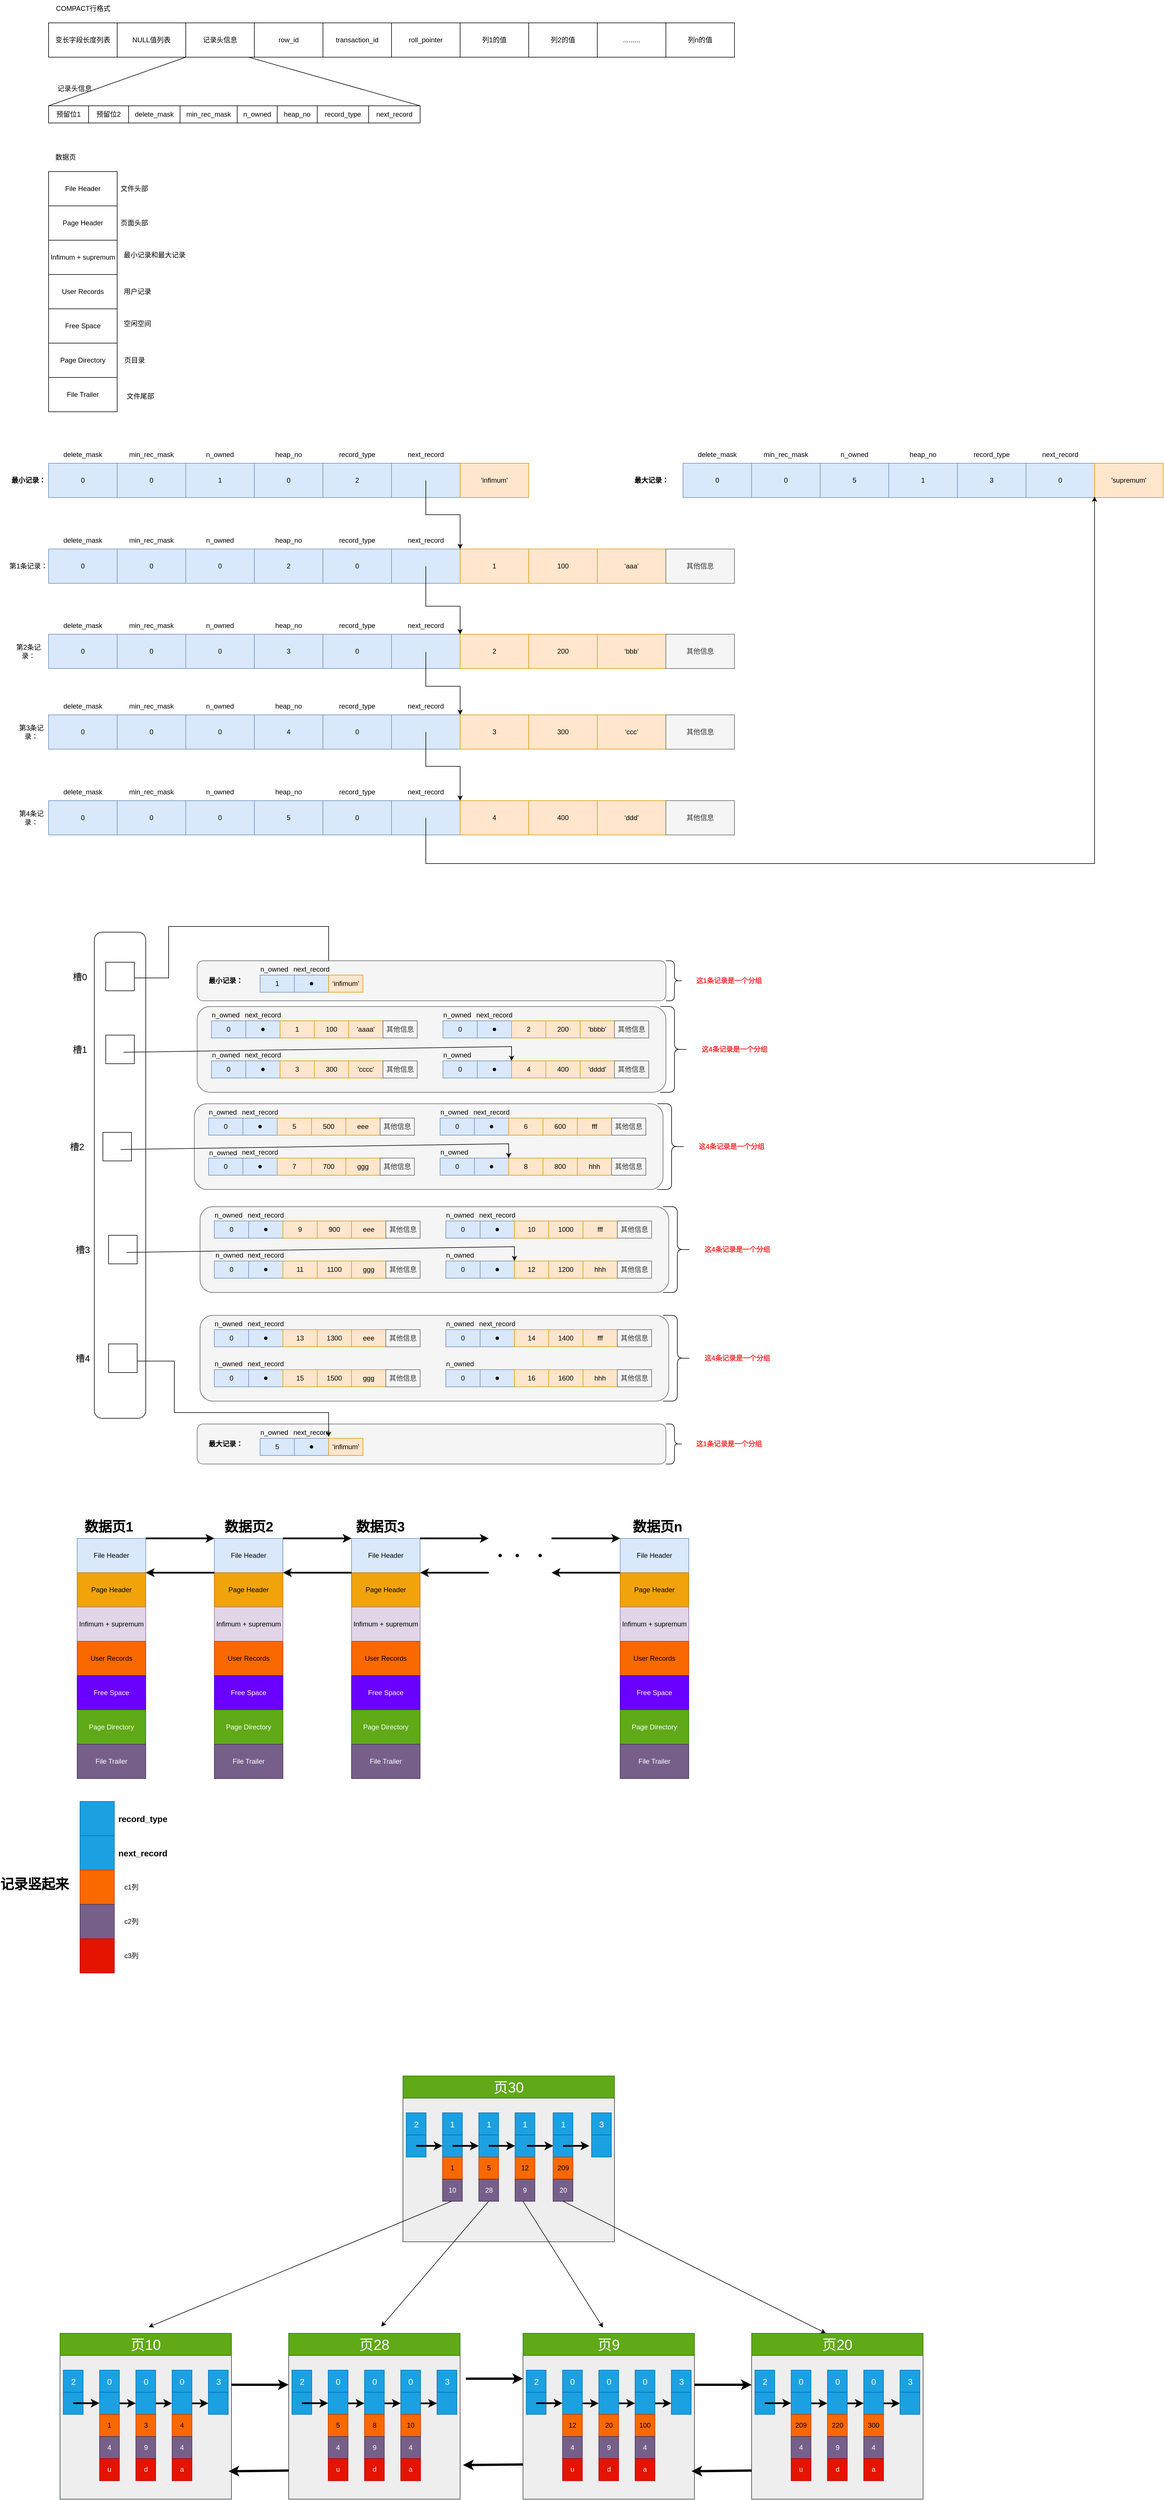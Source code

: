 <mxfile version="24.6.2" type="github">
  <diagram name="第 1 页" id="5WaXOuPdPEyuQgVvX9WO">
    <mxGraphModel dx="1303" dy="669" grid="1" gridSize="10" guides="1" tooltips="1" connect="1" arrows="1" fold="1" page="1" pageScale="1" pageWidth="827" pageHeight="1169" math="0" shadow="0">
      <root>
        <mxCell id="0" />
        <mxCell id="1" parent="0" />
        <mxCell id="aK4QPg-AOdt1nrVOHWA2-105" value="" style="rounded=1;whiteSpace=wrap;html=1;movable=0;resizable=0;rotatable=0;deletable=0;editable=0;locked=1;connectable=0;" vertex="1" parent="1">
          <mxGeometry x="170" y="1720" width="90" height="850" as="geometry" />
        </mxCell>
        <mxCell id="SULV0UFMyUpc4uyj97xS-2" value="变长字段长度列表" style="rounded=0;whiteSpace=wrap;html=1;movable=0;resizable=0;rotatable=0;deletable=0;editable=0;locked=1;connectable=0;" parent="1" vertex="1">
          <mxGeometry x="90" y="130" width="120" height="60" as="geometry" />
        </mxCell>
        <mxCell id="SULV0UFMyUpc4uyj97xS-3" value="NULL值列表" style="rounded=0;whiteSpace=wrap;html=1;movable=0;resizable=0;rotatable=0;deletable=0;editable=0;locked=1;connectable=0;" parent="1" vertex="1">
          <mxGeometry x="210" y="130" width="120" height="60" as="geometry" />
        </mxCell>
        <mxCell id="SULV0UFMyUpc4uyj97xS-4" value="记录头信息" style="rounded=0;whiteSpace=wrap;html=1;movable=0;resizable=0;rotatable=0;deletable=0;editable=0;locked=1;connectable=0;" parent="1" vertex="1">
          <mxGeometry x="330" y="130" width="120" height="60" as="geometry" />
        </mxCell>
        <mxCell id="SULV0UFMyUpc4uyj97xS-5" value="列1的值" style="rounded=0;whiteSpace=wrap;html=1;movable=0;resizable=0;rotatable=0;deletable=0;editable=0;locked=1;connectable=0;" parent="1" vertex="1">
          <mxGeometry x="810" y="130" width="120" height="60" as="geometry" />
        </mxCell>
        <mxCell id="SULV0UFMyUpc4uyj97xS-6" value="列2的值" style="rounded=0;whiteSpace=wrap;html=1;movable=0;resizable=0;rotatable=0;deletable=0;editable=0;locked=1;connectable=0;" parent="1" vertex="1">
          <mxGeometry x="930" y="130" width="120" height="60" as="geometry" />
        </mxCell>
        <mxCell id="SULV0UFMyUpc4uyj97xS-7" value="........." style="rounded=0;whiteSpace=wrap;html=1;movable=0;resizable=0;rotatable=0;deletable=0;editable=0;locked=1;connectable=0;" parent="1" vertex="1">
          <mxGeometry x="1050" y="130" width="120" height="60" as="geometry" />
        </mxCell>
        <mxCell id="SULV0UFMyUpc4uyj97xS-10" value="列n的值" style="rounded=0;whiteSpace=wrap;html=1;movable=0;resizable=0;rotatable=0;deletable=0;editable=0;locked=1;connectable=0;" parent="1" vertex="1">
          <mxGeometry x="1170" y="130" width="120" height="60" as="geometry" />
        </mxCell>
        <mxCell id="SULV0UFMyUpc4uyj97xS-11" value="预留位1" style="rounded=0;whiteSpace=wrap;html=1;imageHeight=24;imageWidth=24;movable=0;resizable=0;rotatable=0;deletable=0;editable=0;locked=1;connectable=0;" parent="1" vertex="1">
          <mxGeometry x="90" y="275" width="70" height="30" as="geometry" />
        </mxCell>
        <mxCell id="SULV0UFMyUpc4uyj97xS-12" value="COMPACT行格式" style="text;html=1;align=center;verticalAlign=middle;resizable=0;points=[];autosize=1;strokeColor=none;fillColor=none;movable=0;rotatable=0;deletable=0;editable=0;locked=1;connectable=0;" parent="1" vertex="1">
          <mxGeometry x="90" y="90" width="120" height="30" as="geometry" />
        </mxCell>
        <mxCell id="SULV0UFMyUpc4uyj97xS-13" value="记录头信息" style="text;html=1;align=center;verticalAlign=middle;resizable=0;points=[];autosize=1;strokeColor=none;fillColor=none;imageHeight=10;movable=0;rotatable=0;deletable=0;editable=0;locked=1;connectable=0;" parent="1" vertex="1">
          <mxGeometry x="95" y="230" width="80" height="30" as="geometry" />
        </mxCell>
        <mxCell id="SULV0UFMyUpc4uyj97xS-14" value="预留位2" style="rounded=0;whiteSpace=wrap;html=1;imageHeight=24;imageWidth=24;movable=0;resizable=0;rotatable=0;deletable=0;editable=0;locked=1;connectable=0;" parent="1" vertex="1">
          <mxGeometry x="160" y="275" width="70" height="30" as="geometry" />
        </mxCell>
        <mxCell id="SULV0UFMyUpc4uyj97xS-15" value="delete_mask" style="rounded=0;whiteSpace=wrap;html=1;imageHeight=24;imageWidth=24;movable=0;resizable=0;rotatable=0;deletable=0;editable=0;locked=1;connectable=0;" parent="1" vertex="1">
          <mxGeometry x="230" y="275" width="90" height="30" as="geometry" />
        </mxCell>
        <mxCell id="SULV0UFMyUpc4uyj97xS-16" value="min_rec_mask" style="rounded=0;whiteSpace=wrap;html=1;movable=0;resizable=0;rotatable=0;deletable=0;editable=0;locked=1;connectable=0;" parent="1" vertex="1">
          <mxGeometry x="320" y="275" width="100" height="30" as="geometry" />
        </mxCell>
        <mxCell id="SULV0UFMyUpc4uyj97xS-17" value="n_owned" style="rounded=0;whiteSpace=wrap;html=1;movable=0;resizable=0;rotatable=0;deletable=0;editable=0;locked=1;connectable=0;" parent="1" vertex="1">
          <mxGeometry x="420" y="275" width="70" height="30" as="geometry" />
        </mxCell>
        <mxCell id="SULV0UFMyUpc4uyj97xS-18" value="heap_no" style="rounded=0;whiteSpace=wrap;html=1;movable=0;resizable=0;rotatable=0;deletable=0;editable=0;locked=1;connectable=0;" parent="1" vertex="1">
          <mxGeometry x="490" y="275" width="70" height="30" as="geometry" />
        </mxCell>
        <mxCell id="SULV0UFMyUpc4uyj97xS-19" value="record_type" style="rounded=0;whiteSpace=wrap;html=1;movable=0;resizable=0;rotatable=0;deletable=0;editable=0;locked=1;connectable=0;" parent="1" vertex="1">
          <mxGeometry x="560" y="275" width="90" height="30" as="geometry" />
        </mxCell>
        <mxCell id="SULV0UFMyUpc4uyj97xS-20" value="next_record" style="rounded=0;whiteSpace=wrap;html=1;movable=0;resizable=0;rotatable=0;deletable=0;editable=0;locked=1;connectable=0;" parent="1" vertex="1">
          <mxGeometry x="650" y="275" width="90" height="30" as="geometry" />
        </mxCell>
        <mxCell id="SULV0UFMyUpc4uyj97xS-21" value="row_id" style="rounded=0;whiteSpace=wrap;html=1;movable=0;resizable=0;rotatable=0;deletable=0;editable=0;locked=1;connectable=0;" parent="1" vertex="1">
          <mxGeometry x="450" y="130" width="120" height="60" as="geometry" />
        </mxCell>
        <mxCell id="SULV0UFMyUpc4uyj97xS-22" value="transaction_id" style="rounded=0;whiteSpace=wrap;html=1;movable=0;resizable=0;rotatable=0;deletable=0;editable=0;locked=1;connectable=0;" parent="1" vertex="1">
          <mxGeometry x="570" y="130" width="120" height="60" as="geometry" />
        </mxCell>
        <mxCell id="SULV0UFMyUpc4uyj97xS-23" value="roll_pointer" style="rounded=0;whiteSpace=wrap;html=1;movable=0;resizable=0;rotatable=0;deletable=0;editable=0;locked=1;connectable=0;" parent="1" vertex="1">
          <mxGeometry x="690" y="130" width="120" height="60" as="geometry" />
        </mxCell>
        <mxCell id="SULV0UFMyUpc4uyj97xS-25" value="数据页" style="text;html=1;align=center;verticalAlign=middle;whiteSpace=wrap;rounded=0;movable=1;resizable=1;rotatable=1;deletable=1;editable=1;locked=0;connectable=1;" parent="1" vertex="1">
          <mxGeometry x="90" y="350" width="60" height="30" as="geometry" />
        </mxCell>
        <mxCell id="SULV0UFMyUpc4uyj97xS-32" value="" style="endArrow=none;html=1;rounded=0;entryX=0;entryY=1;entryDx=0;entryDy=0;exitX=0;exitY=0;exitDx=0;exitDy=0;movable=0;resizable=0;rotatable=0;deletable=0;editable=0;locked=1;connectable=0;" parent="1" source="SULV0UFMyUpc4uyj97xS-11" target="SULV0UFMyUpc4uyj97xS-4" edge="1">
          <mxGeometry width="50" height="50" relative="1" as="geometry">
            <mxPoint x="90" y="270" as="sourcePoint" />
            <mxPoint x="140" y="220" as="targetPoint" />
          </mxGeometry>
        </mxCell>
        <mxCell id="SULV0UFMyUpc4uyj97xS-33" value="" style="endArrow=none;html=1;rounded=0;entryX=0.917;entryY=1;entryDx=0;entryDy=0;entryPerimeter=0;exitX=1;exitY=0;exitDx=0;exitDy=0;movable=0;resizable=0;rotatable=0;deletable=0;editable=0;locked=1;connectable=0;" parent="1" source="SULV0UFMyUpc4uyj97xS-20" target="SULV0UFMyUpc4uyj97xS-4" edge="1">
          <mxGeometry width="50" height="50" relative="1" as="geometry">
            <mxPoint x="740" y="270" as="sourcePoint" />
            <mxPoint x="790" y="220" as="targetPoint" />
          </mxGeometry>
        </mxCell>
        <mxCell id="aK4QPg-AOdt1nrVOHWA2-104" value="" style="endArrow=classic;html=1;rounded=0;entryX=1;entryY=0.5;entryDx=0;entryDy=0;movable=0;resizable=0;rotatable=0;deletable=0;editable=0;locked=1;connectable=0;" edge="1" parent="1" target="aK4QPg-AOdt1nrVOHWA2-43">
          <mxGeometry width="50" height="50" relative="1" as="geometry">
            <mxPoint x="220" y="1800" as="sourcePoint" />
            <mxPoint x="580" y="1770" as="targetPoint" />
            <Array as="points">
              <mxPoint x="300" y="1800" />
              <mxPoint x="300" y="1710" />
              <mxPoint x="580" y="1710" />
            </Array>
          </mxGeometry>
        </mxCell>
        <mxCell id="aK4QPg-AOdt1nrVOHWA2-300" value="" style="rounded=1;whiteSpace=wrap;html=1;fillColor=#f5f5f5;fontColor=#333333;strokeColor=#666666;movable=0;resizable=0;rotatable=0;deletable=0;editable=0;locked=1;connectable=0;" vertex="1" parent="1">
          <mxGeometry x="350" y="2580" width="820" height="70" as="geometry" />
        </mxCell>
        <mxCell id="aK4QPg-AOdt1nrVOHWA2-301" value="" style="group;movable=0;resizable=0;rotatable=0;deletable=0;editable=0;locked=1;connectable=0;" vertex="1" connectable="0" parent="1">
          <mxGeometry x="460" y="2580" width="180" height="55" as="geometry" />
        </mxCell>
        <mxCell id="aK4QPg-AOdt1nrVOHWA2-302" value="5" style="rounded=0;whiteSpace=wrap;html=1;fillColor=#dae8fc;strokeColor=#6c8ebf;movable=0;resizable=0;rotatable=0;deletable=0;editable=0;locked=1;connectable=0;" vertex="1" parent="aK4QPg-AOdt1nrVOHWA2-301">
          <mxGeometry y="25" width="60" height="30" as="geometry" />
        </mxCell>
        <mxCell id="aK4QPg-AOdt1nrVOHWA2-303" value="n_owned" style="text;html=1;align=center;verticalAlign=middle;whiteSpace=wrap;rounded=0;movable=0;resizable=0;rotatable=0;deletable=0;editable=0;locked=1;connectable=0;" vertex="1" parent="aK4QPg-AOdt1nrVOHWA2-301">
          <mxGeometry x="5" y="10" width="40" height="10" as="geometry" />
        </mxCell>
        <mxCell id="aK4QPg-AOdt1nrVOHWA2-304" value="" style="rounded=0;whiteSpace=wrap;html=1;fillColor=#dae8fc;strokeColor=#6c8ebf;movable=0;resizable=0;rotatable=0;deletable=0;editable=0;locked=1;connectable=0;" vertex="1" parent="aK4QPg-AOdt1nrVOHWA2-301">
          <mxGeometry x="60" y="25" width="60" height="30" as="geometry" />
        </mxCell>
        <mxCell id="aK4QPg-AOdt1nrVOHWA2-305" value="next_record" style="text;html=1;align=center;verticalAlign=middle;whiteSpace=wrap;rounded=0;movable=0;resizable=0;rotatable=0;deletable=0;editable=0;locked=1;connectable=0;" vertex="1" parent="aK4QPg-AOdt1nrVOHWA2-301">
          <mxGeometry x="60" width="60" height="30" as="geometry" />
        </mxCell>
        <mxCell id="aK4QPg-AOdt1nrVOHWA2-306" value="‘infimum’" style="rounded=0;whiteSpace=wrap;html=1;fillColor=#ffe6cc;strokeColor=#d79b00;movable=0;resizable=0;rotatable=0;deletable=0;editable=0;locked=1;connectable=0;" vertex="1" parent="aK4QPg-AOdt1nrVOHWA2-301">
          <mxGeometry x="120" y="25" width="60" height="30" as="geometry" />
        </mxCell>
        <mxCell id="aK4QPg-AOdt1nrVOHWA2-307" value="" style="shape=waypoint;sketch=0;fillStyle=solid;size=6;pointerEvents=1;points=[];fillColor=none;resizable=0;rotatable=0;perimeter=centerPerimeter;snapToPoint=1;movable=0;deletable=0;editable=0;locked=1;connectable=0;" vertex="1" parent="aK4QPg-AOdt1nrVOHWA2-301">
          <mxGeometry x="80" y="30" width="20" height="20" as="geometry" />
        </mxCell>
        <mxCell id="aK4QPg-AOdt1nrVOHWA2-308" value="&lt;b&gt;最大记录：&lt;/b&gt;" style="text;html=1;align=center;verticalAlign=middle;whiteSpace=wrap;rounded=0;movable=0;resizable=0;rotatable=0;deletable=0;editable=0;locked=1;connectable=0;" vertex="1" parent="1">
          <mxGeometry x="365" y="2600" width="70" height="30" as="geometry" />
        </mxCell>
        <mxCell id="aK4QPg-AOdt1nrVOHWA2-309" value="" style="shape=curlyBracket;whiteSpace=wrap;html=1;rounded=1;flipH=1;labelPosition=right;verticalLabelPosition=middle;align=left;verticalAlign=middle;movable=0;resizable=0;rotatable=0;deletable=0;editable=0;locked=1;connectable=0;" vertex="1" parent="1">
          <mxGeometry x="1170" y="2580" width="30" height="70" as="geometry" />
        </mxCell>
        <mxCell id="aK4QPg-AOdt1nrVOHWA2-310" value="这1条记录是一个分组" style="text;html=1;align=center;verticalAlign=middle;whiteSpace=wrap;rounded=0;fontColor=#FF3333;fontStyle=1;movable=0;resizable=0;rotatable=0;deletable=0;editable=0;locked=1;connectable=0;" vertex="1" parent="1">
          <mxGeometry x="1211" y="2600" width="139" height="30" as="geometry" />
        </mxCell>
        <mxCell id="aK4QPg-AOdt1nrVOHWA2-317" value="" style="endArrow=classic;html=1;rounded=0;entryX=1;entryY=0.75;entryDx=0;entryDy=0;movable=0;resizable=0;rotatable=0;deletable=0;editable=0;locked=1;connectable=0;" edge="1" parent="1" target="aK4QPg-AOdt1nrVOHWA2-305">
          <mxGeometry width="50" height="50" relative="1" as="geometry">
            <mxPoint x="220" y="2470" as="sourcePoint" />
            <mxPoint x="270" y="2420" as="targetPoint" />
            <Array as="points">
              <mxPoint x="310" y="2470" />
              <mxPoint x="310" y="2560" />
              <mxPoint x="580" y="2560" />
            </Array>
          </mxGeometry>
        </mxCell>
        <mxCell id="aK4QPg-AOdt1nrVOHWA2-318" value="" style="group;movable=0;resizable=0;rotatable=0;deletable=0;editable=0;locked=1;connectable=0;" vertex="1" connectable="0" parent="1">
          <mxGeometry x="120" y="2390" width="1245" height="150" as="geometry" />
        </mxCell>
        <mxCell id="aK4QPg-AOdt1nrVOHWA2-255" value="" style="rounded=1;whiteSpace=wrap;html=1;fillColor=#f5f5f5;fontColor=#333333;strokeColor=#666666;movable=0;resizable=0;rotatable=0;deletable=0;editable=0;locked=1;connectable=0;" vertex="1" parent="aK4QPg-AOdt1nrVOHWA2-318">
          <mxGeometry x="235" width="820" height="150" as="geometry" />
        </mxCell>
        <mxCell id="aK4QPg-AOdt1nrVOHWA2-256" value="next_record" style="text;html=1;align=center;verticalAlign=middle;whiteSpace=wrap;rounded=0;movable=0;resizable=0;rotatable=0;deletable=0;editable=0;locked=1;connectable=0;" vertex="1" parent="aK4QPg-AOdt1nrVOHWA2-318">
          <mxGeometry x="320" width="60" height="30" as="geometry" />
        </mxCell>
        <mxCell id="aK4QPg-AOdt1nrVOHWA2-257" value="" style="group;movable=0;resizable=0;rotatable=0;deletable=0;editable=0;locked=1;connectable=0;" vertex="1" connectable="0" parent="aK4QPg-AOdt1nrVOHWA2-318">
          <mxGeometry x="260" y="10" width="360" height="45" as="geometry" />
        </mxCell>
        <mxCell id="aK4QPg-AOdt1nrVOHWA2-258" value="0" style="rounded=0;whiteSpace=wrap;html=1;fillColor=#dae8fc;strokeColor=#6c8ebf;movable=0;resizable=0;rotatable=0;deletable=0;editable=0;locked=1;connectable=0;" vertex="1" parent="aK4QPg-AOdt1nrVOHWA2-257">
          <mxGeometry y="15" width="60" height="30" as="geometry" />
        </mxCell>
        <mxCell id="aK4QPg-AOdt1nrVOHWA2-259" value="n_owned" style="text;html=1;align=center;verticalAlign=middle;whiteSpace=wrap;rounded=0;movable=0;resizable=0;rotatable=0;deletable=0;editable=0;locked=1;connectable=0;" vertex="1" parent="aK4QPg-AOdt1nrVOHWA2-257">
          <mxGeometry x="5" width="40" height="10" as="geometry" />
        </mxCell>
        <mxCell id="aK4QPg-AOdt1nrVOHWA2-260" value="" style="rounded=0;whiteSpace=wrap;html=1;fillColor=#dae8fc;strokeColor=#6c8ebf;movable=0;resizable=0;rotatable=0;deletable=0;editable=0;locked=1;connectable=0;" vertex="1" parent="aK4QPg-AOdt1nrVOHWA2-257">
          <mxGeometry x="60" y="15" width="60" height="30" as="geometry" />
        </mxCell>
        <mxCell id="aK4QPg-AOdt1nrVOHWA2-261" value="13" style="rounded=0;whiteSpace=wrap;html=1;fillColor=#ffe6cc;strokeColor=#d79b00;movable=0;resizable=0;rotatable=0;deletable=0;editable=0;locked=1;connectable=0;" vertex="1" parent="aK4QPg-AOdt1nrVOHWA2-257">
          <mxGeometry x="120" y="15" width="60" height="30" as="geometry" />
        </mxCell>
        <mxCell id="aK4QPg-AOdt1nrVOHWA2-262" value="1300" style="rounded=0;whiteSpace=wrap;html=1;fillColor=#ffe6cc;strokeColor=#d79b00;movable=0;resizable=0;rotatable=0;deletable=0;editable=0;locked=1;connectable=0;" vertex="1" parent="aK4QPg-AOdt1nrVOHWA2-257">
          <mxGeometry x="180" y="15" width="60" height="30" as="geometry" />
        </mxCell>
        <mxCell id="aK4QPg-AOdt1nrVOHWA2-263" value="eee" style="rounded=0;whiteSpace=wrap;html=1;fillColor=#ffe6cc;strokeColor=#d79b00;movable=0;resizable=0;rotatable=0;deletable=0;editable=0;locked=1;connectable=0;" vertex="1" parent="aK4QPg-AOdt1nrVOHWA2-257">
          <mxGeometry x="240" y="15" width="60" height="30" as="geometry" />
        </mxCell>
        <mxCell id="aK4QPg-AOdt1nrVOHWA2-264" value="其他信息" style="rounded=0;whiteSpace=wrap;html=1;fillColor=#f5f5f5;fontColor=#333333;strokeColor=#666666;movable=0;resizable=0;rotatable=0;deletable=0;editable=0;locked=1;connectable=0;" vertex="1" parent="aK4QPg-AOdt1nrVOHWA2-257">
          <mxGeometry x="300" y="15" width="60" height="30" as="geometry" />
        </mxCell>
        <mxCell id="aK4QPg-AOdt1nrVOHWA2-265" value="" style="shape=waypoint;sketch=0;fillStyle=solid;size=6;pointerEvents=1;points=[];fillColor=none;resizable=0;rotatable=0;perimeter=centerPerimeter;snapToPoint=1;movable=0;deletable=0;editable=0;locked=1;connectable=0;" vertex="1" parent="aK4QPg-AOdt1nrVOHWA2-257">
          <mxGeometry x="80" y="20" width="20" height="20" as="geometry" />
        </mxCell>
        <mxCell id="aK4QPg-AOdt1nrVOHWA2-266" value="" style="group;movable=0;resizable=0;rotatable=0;deletable=0;editable=0;locked=1;connectable=0;" vertex="1" connectable="0" parent="aK4QPg-AOdt1nrVOHWA2-318">
          <mxGeometry x="665" y="80" width="360" height="45" as="geometry" />
        </mxCell>
        <mxCell id="aK4QPg-AOdt1nrVOHWA2-267" value="0" style="rounded=0;whiteSpace=wrap;html=1;fillColor=#dae8fc;strokeColor=#6c8ebf;movable=0;resizable=0;rotatable=0;deletable=0;editable=0;locked=1;connectable=0;" vertex="1" parent="aK4QPg-AOdt1nrVOHWA2-266">
          <mxGeometry y="15" width="60" height="30" as="geometry" />
        </mxCell>
        <mxCell id="aK4QPg-AOdt1nrVOHWA2-268" value="n_owned" style="text;html=1;align=center;verticalAlign=middle;whiteSpace=wrap;rounded=0;movable=0;resizable=0;rotatable=0;deletable=0;editable=0;locked=1;connectable=0;" vertex="1" parent="aK4QPg-AOdt1nrVOHWA2-266">
          <mxGeometry x="5" width="40" height="10" as="geometry" />
        </mxCell>
        <mxCell id="aK4QPg-AOdt1nrVOHWA2-269" value="" style="rounded=0;whiteSpace=wrap;html=1;fillColor=#dae8fc;strokeColor=#6c8ebf;movable=0;resizable=0;rotatable=0;deletable=0;editable=0;locked=1;connectable=0;" vertex="1" parent="aK4QPg-AOdt1nrVOHWA2-266">
          <mxGeometry x="60" y="15" width="60" height="30" as="geometry" />
        </mxCell>
        <mxCell id="aK4QPg-AOdt1nrVOHWA2-270" value="16" style="rounded=0;whiteSpace=wrap;html=1;fillColor=#ffe6cc;strokeColor=#d79b00;movable=0;resizable=0;rotatable=0;deletable=0;editable=0;locked=1;connectable=0;" vertex="1" parent="aK4QPg-AOdt1nrVOHWA2-266">
          <mxGeometry x="120" y="15" width="60" height="30" as="geometry" />
        </mxCell>
        <mxCell id="aK4QPg-AOdt1nrVOHWA2-271" value="1600" style="rounded=0;whiteSpace=wrap;html=1;fillColor=#ffe6cc;strokeColor=#d79b00;movable=0;resizable=0;rotatable=0;deletable=0;editable=0;locked=1;connectable=0;" vertex="1" parent="aK4QPg-AOdt1nrVOHWA2-266">
          <mxGeometry x="180" y="15" width="60" height="30" as="geometry" />
        </mxCell>
        <mxCell id="aK4QPg-AOdt1nrVOHWA2-272" value="hhh" style="rounded=0;whiteSpace=wrap;html=1;fillColor=#ffe6cc;strokeColor=#d79b00;movable=0;resizable=0;rotatable=0;deletable=0;editable=0;locked=1;connectable=0;" vertex="1" parent="aK4QPg-AOdt1nrVOHWA2-266">
          <mxGeometry x="240" y="15" width="60" height="30" as="geometry" />
        </mxCell>
        <mxCell id="aK4QPg-AOdt1nrVOHWA2-273" value="其他信息" style="rounded=0;whiteSpace=wrap;html=1;fillColor=#f5f5f5;fontColor=#333333;strokeColor=#666666;movable=0;resizable=0;rotatable=0;deletable=0;editable=0;locked=1;connectable=0;" vertex="1" parent="aK4QPg-AOdt1nrVOHWA2-266">
          <mxGeometry x="300" y="15" width="60" height="30" as="geometry" />
        </mxCell>
        <mxCell id="aK4QPg-AOdt1nrVOHWA2-274" value="" style="shape=waypoint;sketch=0;fillStyle=solid;size=6;pointerEvents=1;points=[];fillColor=none;resizable=0;rotatable=0;perimeter=centerPerimeter;snapToPoint=1;movable=0;deletable=0;editable=0;locked=1;connectable=0;" vertex="1" parent="aK4QPg-AOdt1nrVOHWA2-266">
          <mxGeometry x="80" y="20" width="20" height="20" as="geometry" />
        </mxCell>
        <mxCell id="aK4QPg-AOdt1nrVOHWA2-275" value="" style="group;movable=0;resizable=0;rotatable=0;deletable=0;editable=0;locked=1;connectable=0;" vertex="1" connectable="0" parent="aK4QPg-AOdt1nrVOHWA2-318">
          <mxGeometry x="665" width="360" height="55" as="geometry" />
        </mxCell>
        <mxCell id="aK4QPg-AOdt1nrVOHWA2-276" value="0" style="rounded=0;whiteSpace=wrap;html=1;fillColor=#dae8fc;strokeColor=#6c8ebf;movable=0;resizable=0;rotatable=0;deletable=0;editable=0;locked=1;connectable=0;" vertex="1" parent="aK4QPg-AOdt1nrVOHWA2-275">
          <mxGeometry y="25" width="60" height="30" as="geometry" />
        </mxCell>
        <mxCell id="aK4QPg-AOdt1nrVOHWA2-277" value="n_owned" style="text;html=1;align=center;verticalAlign=middle;whiteSpace=wrap;rounded=0;movable=0;resizable=0;rotatable=0;deletable=0;editable=0;locked=1;connectable=0;" vertex="1" parent="aK4QPg-AOdt1nrVOHWA2-275">
          <mxGeometry x="5" y="10" width="40" height="10" as="geometry" />
        </mxCell>
        <mxCell id="aK4QPg-AOdt1nrVOHWA2-278" value="" style="rounded=0;whiteSpace=wrap;html=1;fillColor=#dae8fc;strokeColor=#6c8ebf;movable=0;resizable=0;rotatable=0;deletable=0;editable=0;locked=1;connectable=0;" vertex="1" parent="aK4QPg-AOdt1nrVOHWA2-275">
          <mxGeometry x="60" y="25" width="60" height="30" as="geometry" />
        </mxCell>
        <mxCell id="aK4QPg-AOdt1nrVOHWA2-279" value="next_record" style="text;html=1;align=center;verticalAlign=middle;whiteSpace=wrap;rounded=0;movable=0;resizable=0;rotatable=0;deletable=0;editable=0;locked=1;connectable=0;" vertex="1" parent="aK4QPg-AOdt1nrVOHWA2-275">
          <mxGeometry x="60" width="60" height="30" as="geometry" />
        </mxCell>
        <mxCell id="aK4QPg-AOdt1nrVOHWA2-280" value="14" style="rounded=0;whiteSpace=wrap;html=1;fillColor=#ffe6cc;strokeColor=#d79b00;movable=0;resizable=0;rotatable=0;deletable=0;editable=0;locked=1;connectable=0;" vertex="1" parent="aK4QPg-AOdt1nrVOHWA2-275">
          <mxGeometry x="120" y="25" width="60" height="30" as="geometry" />
        </mxCell>
        <mxCell id="aK4QPg-AOdt1nrVOHWA2-281" value="1400" style="rounded=0;whiteSpace=wrap;html=1;fillColor=#ffe6cc;strokeColor=#d79b00;movable=0;resizable=0;rotatable=0;deletable=0;editable=0;locked=1;connectable=0;" vertex="1" parent="aK4QPg-AOdt1nrVOHWA2-275">
          <mxGeometry x="180" y="25" width="60" height="30" as="geometry" />
        </mxCell>
        <mxCell id="aK4QPg-AOdt1nrVOHWA2-282" value="fff" style="rounded=0;whiteSpace=wrap;html=1;fillColor=#ffe6cc;strokeColor=#d79b00;movable=0;resizable=0;rotatable=0;deletable=0;editable=0;locked=1;connectable=0;" vertex="1" parent="aK4QPg-AOdt1nrVOHWA2-275">
          <mxGeometry x="240" y="25" width="60" height="30" as="geometry" />
        </mxCell>
        <mxCell id="aK4QPg-AOdt1nrVOHWA2-283" value="其他信息" style="rounded=0;whiteSpace=wrap;html=1;fillColor=#f5f5f5;fontColor=#333333;strokeColor=#666666;movable=0;resizable=0;rotatable=0;deletable=0;editable=0;locked=1;connectable=0;" vertex="1" parent="aK4QPg-AOdt1nrVOHWA2-275">
          <mxGeometry x="300" y="25" width="60" height="30" as="geometry" />
        </mxCell>
        <mxCell id="aK4QPg-AOdt1nrVOHWA2-284" value="" style="shape=waypoint;sketch=0;fillStyle=solid;size=6;pointerEvents=1;points=[];fillColor=none;resizable=0;rotatable=0;perimeter=centerPerimeter;snapToPoint=1;movable=0;deletable=0;editable=0;locked=1;connectable=0;" vertex="1" parent="aK4QPg-AOdt1nrVOHWA2-275">
          <mxGeometry x="80" y="30" width="20" height="20" as="geometry" />
        </mxCell>
        <mxCell id="aK4QPg-AOdt1nrVOHWA2-285" value="" style="group;movable=0;resizable=0;rotatable=0;deletable=0;editable=0;locked=1;connectable=0;" vertex="1" connectable="0" parent="aK4QPg-AOdt1nrVOHWA2-318">
          <mxGeometry x="260" y="70" width="360" height="55" as="geometry" />
        </mxCell>
        <mxCell id="aK4QPg-AOdt1nrVOHWA2-286" value="0" style="rounded=0;whiteSpace=wrap;html=1;fillColor=#dae8fc;strokeColor=#6c8ebf;movable=0;resizable=0;rotatable=0;deletable=0;editable=0;locked=1;connectable=0;" vertex="1" parent="aK4QPg-AOdt1nrVOHWA2-285">
          <mxGeometry y="25" width="60" height="30" as="geometry" />
        </mxCell>
        <mxCell id="aK4QPg-AOdt1nrVOHWA2-287" value="n_owned" style="text;html=1;align=center;verticalAlign=middle;whiteSpace=wrap;rounded=0;movable=0;resizable=0;rotatable=0;deletable=0;editable=0;locked=1;connectable=0;" vertex="1" parent="aK4QPg-AOdt1nrVOHWA2-285">
          <mxGeometry x="5" y="10" width="40" height="10" as="geometry" />
        </mxCell>
        <mxCell id="aK4QPg-AOdt1nrVOHWA2-288" value="" style="rounded=0;whiteSpace=wrap;html=1;fillColor=#dae8fc;strokeColor=#6c8ebf;movable=0;resizable=0;rotatable=0;deletable=0;editable=0;locked=1;connectable=0;" vertex="1" parent="aK4QPg-AOdt1nrVOHWA2-285">
          <mxGeometry x="60" y="25" width="60" height="30" as="geometry" />
        </mxCell>
        <mxCell id="aK4QPg-AOdt1nrVOHWA2-289" value="next_record" style="text;html=1;align=center;verticalAlign=middle;whiteSpace=wrap;rounded=0;movable=0;resizable=0;rotatable=0;deletable=0;editable=0;locked=1;connectable=0;" vertex="1" parent="aK4QPg-AOdt1nrVOHWA2-285">
          <mxGeometry x="60" width="60" height="30" as="geometry" />
        </mxCell>
        <mxCell id="aK4QPg-AOdt1nrVOHWA2-290" value="15" style="rounded=0;whiteSpace=wrap;html=1;fillColor=#ffe6cc;strokeColor=#d79b00;movable=0;resizable=0;rotatable=0;deletable=0;editable=0;locked=1;connectable=0;" vertex="1" parent="aK4QPg-AOdt1nrVOHWA2-285">
          <mxGeometry x="120" y="25" width="60" height="30" as="geometry" />
        </mxCell>
        <mxCell id="aK4QPg-AOdt1nrVOHWA2-291" value="1500" style="rounded=0;whiteSpace=wrap;html=1;fillColor=#ffe6cc;strokeColor=#d79b00;movable=0;resizable=0;rotatable=0;deletable=0;editable=0;locked=1;connectable=0;" vertex="1" parent="aK4QPg-AOdt1nrVOHWA2-285">
          <mxGeometry x="180" y="25" width="60" height="30" as="geometry" />
        </mxCell>
        <mxCell id="aK4QPg-AOdt1nrVOHWA2-292" value="ggg" style="rounded=0;whiteSpace=wrap;html=1;fillColor=#ffe6cc;strokeColor=#d79b00;movable=0;resizable=0;rotatable=0;deletable=0;editable=0;locked=1;connectable=0;" vertex="1" parent="aK4QPg-AOdt1nrVOHWA2-285">
          <mxGeometry x="240" y="25" width="60" height="30" as="geometry" />
        </mxCell>
        <mxCell id="aK4QPg-AOdt1nrVOHWA2-293" value="其他信息" style="rounded=0;whiteSpace=wrap;html=1;fillColor=#f5f5f5;fontColor=#333333;strokeColor=#666666;movable=0;resizable=0;rotatable=0;deletable=0;editable=0;locked=1;connectable=0;" vertex="1" parent="aK4QPg-AOdt1nrVOHWA2-285">
          <mxGeometry x="300" y="25" width="60" height="30" as="geometry" />
        </mxCell>
        <mxCell id="aK4QPg-AOdt1nrVOHWA2-294" value="" style="shape=waypoint;sketch=0;fillStyle=solid;size=6;pointerEvents=1;points=[];fillColor=none;resizable=0;rotatable=0;perimeter=centerPerimeter;snapToPoint=1;movable=0;deletable=0;editable=0;locked=1;connectable=0;" vertex="1" parent="aK4QPg-AOdt1nrVOHWA2-285">
          <mxGeometry x="80" y="30" width="20" height="20" as="geometry" />
        </mxCell>
        <mxCell id="aK4QPg-AOdt1nrVOHWA2-295" value="" style="shape=curlyBracket;whiteSpace=wrap;html=1;rounded=1;flipH=1;labelPosition=right;verticalLabelPosition=middle;align=left;verticalAlign=middle;movable=0;resizable=0;rotatable=0;deletable=0;editable=0;locked=1;connectable=0;" vertex="1" parent="aK4QPg-AOdt1nrVOHWA2-318">
          <mxGeometry x="1045" width="50" height="150" as="geometry" />
        </mxCell>
        <mxCell id="aK4QPg-AOdt1nrVOHWA2-296" value="这4条记录是一个分组" style="text;html=1;align=center;verticalAlign=middle;whiteSpace=wrap;rounded=0;fontStyle=1;fontColor=#FF3333;movable=0;resizable=0;rotatable=0;deletable=0;editable=0;locked=1;connectable=0;" vertex="1" parent="aK4QPg-AOdt1nrVOHWA2-318">
          <mxGeometry x="1105" y="60" width="140" height="30" as="geometry" />
        </mxCell>
        <mxCell id="aK4QPg-AOdt1nrVOHWA2-297" value="" style="rounded=0;whiteSpace=wrap;html=1;movable=0;resizable=0;rotatable=0;deletable=0;editable=0;locked=1;connectable=0;" vertex="1" parent="aK4QPg-AOdt1nrVOHWA2-318">
          <mxGeometry x="75" y="50" width="50" height="50" as="geometry" />
        </mxCell>
        <mxCell id="aK4QPg-AOdt1nrVOHWA2-298" value="&lt;font style=&quot;font-size: 16px;&quot;&gt;槽4&lt;/font&gt;" style="text;html=1;align=center;verticalAlign=middle;whiteSpace=wrap;rounded=0;movable=0;resizable=0;rotatable=0;deletable=0;editable=0;locked=1;connectable=0;" vertex="1" parent="aK4QPg-AOdt1nrVOHWA2-318">
          <mxGeometry y="60" width="60" height="30" as="geometry" />
        </mxCell>
        <mxCell id="aK4QPg-AOdt1nrVOHWA2-319" value="" style="group;movable=0;resizable=0;rotatable=0;deletable=0;editable=0;locked=1;connectable=0;" vertex="1" connectable="0" parent="1">
          <mxGeometry x="120" y="2200" width="1245" height="150" as="geometry" />
        </mxCell>
        <mxCell id="aK4QPg-AOdt1nrVOHWA2-209" value="" style="rounded=1;whiteSpace=wrap;html=1;fillColor=#f5f5f5;fontColor=#333333;strokeColor=#666666;movable=0;resizable=0;rotatable=0;deletable=0;editable=0;locked=1;connectable=0;" vertex="1" parent="aK4QPg-AOdt1nrVOHWA2-319">
          <mxGeometry x="235" width="820" height="150" as="geometry" />
        </mxCell>
        <mxCell id="aK4QPg-AOdt1nrVOHWA2-210" value="next_record" style="text;html=1;align=center;verticalAlign=middle;whiteSpace=wrap;rounded=0;movable=0;resizable=0;rotatable=0;deletable=0;editable=0;locked=1;connectable=0;" vertex="1" parent="aK4QPg-AOdt1nrVOHWA2-319">
          <mxGeometry x="320" width="60" height="30" as="geometry" />
        </mxCell>
        <mxCell id="aK4QPg-AOdt1nrVOHWA2-211" value="" style="group;movable=0;resizable=0;rotatable=0;deletable=0;editable=0;locked=1;connectable=0;" vertex="1" connectable="0" parent="aK4QPg-AOdt1nrVOHWA2-319">
          <mxGeometry x="260" y="10" width="360" height="45" as="geometry" />
        </mxCell>
        <mxCell id="aK4QPg-AOdt1nrVOHWA2-212" value="0" style="rounded=0;whiteSpace=wrap;html=1;fillColor=#dae8fc;strokeColor=#6c8ebf;movable=0;resizable=0;rotatable=0;deletable=0;editable=0;locked=1;connectable=0;" vertex="1" parent="aK4QPg-AOdt1nrVOHWA2-211">
          <mxGeometry y="15" width="60" height="30" as="geometry" />
        </mxCell>
        <mxCell id="aK4QPg-AOdt1nrVOHWA2-213" value="n_owned" style="text;html=1;align=center;verticalAlign=middle;whiteSpace=wrap;rounded=0;movable=0;resizable=0;rotatable=0;deletable=0;editable=0;locked=1;connectable=0;" vertex="1" parent="aK4QPg-AOdt1nrVOHWA2-211">
          <mxGeometry x="5" width="40" height="10" as="geometry" />
        </mxCell>
        <mxCell id="aK4QPg-AOdt1nrVOHWA2-214" value="" style="rounded=0;whiteSpace=wrap;html=1;fillColor=#dae8fc;strokeColor=#6c8ebf;movable=0;resizable=0;rotatable=0;deletable=0;editable=0;locked=1;connectable=0;" vertex="1" parent="aK4QPg-AOdt1nrVOHWA2-211">
          <mxGeometry x="60" y="15" width="60" height="30" as="geometry" />
        </mxCell>
        <mxCell id="aK4QPg-AOdt1nrVOHWA2-215" value="9" style="rounded=0;whiteSpace=wrap;html=1;fillColor=#ffe6cc;strokeColor=#d79b00;movable=0;resizable=0;rotatable=0;deletable=0;editable=0;locked=1;connectable=0;" vertex="1" parent="aK4QPg-AOdt1nrVOHWA2-211">
          <mxGeometry x="120" y="15" width="60" height="30" as="geometry" />
        </mxCell>
        <mxCell id="aK4QPg-AOdt1nrVOHWA2-216" value="900" style="rounded=0;whiteSpace=wrap;html=1;fillColor=#ffe6cc;strokeColor=#d79b00;movable=0;resizable=0;rotatable=0;deletable=0;editable=0;locked=1;connectable=0;" vertex="1" parent="aK4QPg-AOdt1nrVOHWA2-211">
          <mxGeometry x="180" y="15" width="60" height="30" as="geometry" />
        </mxCell>
        <mxCell id="aK4QPg-AOdt1nrVOHWA2-217" value="eee" style="rounded=0;whiteSpace=wrap;html=1;fillColor=#ffe6cc;strokeColor=#d79b00;movable=0;resizable=0;rotatable=0;deletable=0;editable=0;locked=1;connectable=0;" vertex="1" parent="aK4QPg-AOdt1nrVOHWA2-211">
          <mxGeometry x="240" y="15" width="60" height="30" as="geometry" />
        </mxCell>
        <mxCell id="aK4QPg-AOdt1nrVOHWA2-218" value="其他信息" style="rounded=0;whiteSpace=wrap;html=1;fillColor=#f5f5f5;fontColor=#333333;strokeColor=#666666;movable=0;resizable=0;rotatable=0;deletable=0;editable=0;locked=1;connectable=0;" vertex="1" parent="aK4QPg-AOdt1nrVOHWA2-211">
          <mxGeometry x="300" y="15" width="60" height="30" as="geometry" />
        </mxCell>
        <mxCell id="aK4QPg-AOdt1nrVOHWA2-219" value="" style="shape=waypoint;sketch=0;fillStyle=solid;size=6;pointerEvents=1;points=[];fillColor=none;resizable=0;rotatable=0;perimeter=centerPerimeter;snapToPoint=1;movable=0;deletable=0;editable=0;locked=1;connectable=0;" vertex="1" parent="aK4QPg-AOdt1nrVOHWA2-211">
          <mxGeometry x="80" y="20" width="20" height="20" as="geometry" />
        </mxCell>
        <mxCell id="aK4QPg-AOdt1nrVOHWA2-220" value="" style="group;movable=0;resizable=0;rotatable=0;deletable=0;editable=0;locked=1;connectable=0;" vertex="1" connectable="0" parent="aK4QPg-AOdt1nrVOHWA2-319">
          <mxGeometry x="665" y="80" width="360" height="45" as="geometry" />
        </mxCell>
        <mxCell id="aK4QPg-AOdt1nrVOHWA2-221" value="0" style="rounded=0;whiteSpace=wrap;html=1;fillColor=#dae8fc;strokeColor=#6c8ebf;movable=0;resizable=0;rotatable=0;deletable=0;editable=0;locked=1;connectable=0;" vertex="1" parent="aK4QPg-AOdt1nrVOHWA2-220">
          <mxGeometry y="15" width="60" height="30" as="geometry" />
        </mxCell>
        <mxCell id="aK4QPg-AOdt1nrVOHWA2-222" value="n_owned" style="text;html=1;align=center;verticalAlign=middle;whiteSpace=wrap;rounded=0;movable=0;resizable=0;rotatable=0;deletable=0;editable=0;locked=1;connectable=0;" vertex="1" parent="aK4QPg-AOdt1nrVOHWA2-220">
          <mxGeometry x="5" width="40" height="10" as="geometry" />
        </mxCell>
        <mxCell id="aK4QPg-AOdt1nrVOHWA2-223" value="" style="rounded=0;whiteSpace=wrap;html=1;fillColor=#dae8fc;strokeColor=#6c8ebf;movable=0;resizable=0;rotatable=0;deletable=0;editable=0;locked=1;connectable=0;" vertex="1" parent="aK4QPg-AOdt1nrVOHWA2-220">
          <mxGeometry x="60" y="15" width="60" height="30" as="geometry" />
        </mxCell>
        <mxCell id="aK4QPg-AOdt1nrVOHWA2-224" value="12" style="rounded=0;whiteSpace=wrap;html=1;fillColor=#ffe6cc;strokeColor=#d79b00;movable=0;resizable=0;rotatable=0;deletable=0;editable=0;locked=1;connectable=0;" vertex="1" parent="aK4QPg-AOdt1nrVOHWA2-220">
          <mxGeometry x="120" y="15" width="60" height="30" as="geometry" />
        </mxCell>
        <mxCell id="aK4QPg-AOdt1nrVOHWA2-225" value="1200" style="rounded=0;whiteSpace=wrap;html=1;fillColor=#ffe6cc;strokeColor=#d79b00;movable=0;resizable=0;rotatable=0;deletable=0;editable=0;locked=1;connectable=0;" vertex="1" parent="aK4QPg-AOdt1nrVOHWA2-220">
          <mxGeometry x="180" y="15" width="60" height="30" as="geometry" />
        </mxCell>
        <mxCell id="aK4QPg-AOdt1nrVOHWA2-226" value="hhh" style="rounded=0;whiteSpace=wrap;html=1;fillColor=#ffe6cc;strokeColor=#d79b00;movable=0;resizable=0;rotatable=0;deletable=0;editable=0;locked=1;connectable=0;" vertex="1" parent="aK4QPg-AOdt1nrVOHWA2-220">
          <mxGeometry x="240" y="15" width="60" height="30" as="geometry" />
        </mxCell>
        <mxCell id="aK4QPg-AOdt1nrVOHWA2-227" value="其他信息" style="rounded=0;whiteSpace=wrap;html=1;fillColor=#f5f5f5;fontColor=#333333;strokeColor=#666666;movable=0;resizable=0;rotatable=0;deletable=0;editable=0;locked=1;connectable=0;" vertex="1" parent="aK4QPg-AOdt1nrVOHWA2-220">
          <mxGeometry x="300" y="15" width="60" height="30" as="geometry" />
        </mxCell>
        <mxCell id="aK4QPg-AOdt1nrVOHWA2-228" value="" style="shape=waypoint;sketch=0;fillStyle=solid;size=6;pointerEvents=1;points=[];fillColor=none;resizable=0;rotatable=0;perimeter=centerPerimeter;snapToPoint=1;movable=0;deletable=0;editable=0;locked=1;connectable=0;" vertex="1" parent="aK4QPg-AOdt1nrVOHWA2-220">
          <mxGeometry x="80" y="20" width="20" height="20" as="geometry" />
        </mxCell>
        <mxCell id="aK4QPg-AOdt1nrVOHWA2-229" value="" style="group;movable=0;resizable=0;rotatable=0;deletable=0;editable=0;locked=1;connectable=0;" vertex="1" connectable="0" parent="aK4QPg-AOdt1nrVOHWA2-319">
          <mxGeometry x="665" width="360" height="55" as="geometry" />
        </mxCell>
        <mxCell id="aK4QPg-AOdt1nrVOHWA2-230" value="0" style="rounded=0;whiteSpace=wrap;html=1;fillColor=#dae8fc;strokeColor=#6c8ebf;movable=0;resizable=0;rotatable=0;deletable=0;editable=0;locked=1;connectable=0;" vertex="1" parent="aK4QPg-AOdt1nrVOHWA2-229">
          <mxGeometry y="25" width="60" height="30" as="geometry" />
        </mxCell>
        <mxCell id="aK4QPg-AOdt1nrVOHWA2-231" value="n_owned" style="text;html=1;align=center;verticalAlign=middle;whiteSpace=wrap;rounded=0;movable=0;resizable=0;rotatable=0;deletable=0;editable=0;locked=1;connectable=0;" vertex="1" parent="aK4QPg-AOdt1nrVOHWA2-229">
          <mxGeometry x="5" y="10" width="40" height="10" as="geometry" />
        </mxCell>
        <mxCell id="aK4QPg-AOdt1nrVOHWA2-232" value="" style="rounded=0;whiteSpace=wrap;html=1;fillColor=#dae8fc;strokeColor=#6c8ebf;movable=0;resizable=0;rotatable=0;deletable=0;editable=0;locked=1;connectable=0;" vertex="1" parent="aK4QPg-AOdt1nrVOHWA2-229">
          <mxGeometry x="60" y="25" width="60" height="30" as="geometry" />
        </mxCell>
        <mxCell id="aK4QPg-AOdt1nrVOHWA2-233" value="next_record" style="text;html=1;align=center;verticalAlign=middle;whiteSpace=wrap;rounded=0;movable=0;resizable=0;rotatable=0;deletable=0;editable=0;locked=1;connectable=0;" vertex="1" parent="aK4QPg-AOdt1nrVOHWA2-229">
          <mxGeometry x="60" width="60" height="30" as="geometry" />
        </mxCell>
        <mxCell id="aK4QPg-AOdt1nrVOHWA2-234" value="10" style="rounded=0;whiteSpace=wrap;html=1;fillColor=#ffe6cc;strokeColor=#d79b00;movable=0;resizable=0;rotatable=0;deletable=0;editable=0;locked=1;connectable=0;" vertex="1" parent="aK4QPg-AOdt1nrVOHWA2-229">
          <mxGeometry x="120" y="25" width="60" height="30" as="geometry" />
        </mxCell>
        <mxCell id="aK4QPg-AOdt1nrVOHWA2-235" value="1000" style="rounded=0;whiteSpace=wrap;html=1;fillColor=#ffe6cc;strokeColor=#d79b00;movable=0;resizable=0;rotatable=0;deletable=0;editable=0;locked=1;connectable=0;" vertex="1" parent="aK4QPg-AOdt1nrVOHWA2-229">
          <mxGeometry x="180" y="25" width="60" height="30" as="geometry" />
        </mxCell>
        <mxCell id="aK4QPg-AOdt1nrVOHWA2-236" value="fff" style="rounded=0;whiteSpace=wrap;html=1;fillColor=#ffe6cc;strokeColor=#d79b00;movable=0;resizable=0;rotatable=0;deletable=0;editable=0;locked=1;connectable=0;" vertex="1" parent="aK4QPg-AOdt1nrVOHWA2-229">
          <mxGeometry x="240" y="25" width="60" height="30" as="geometry" />
        </mxCell>
        <mxCell id="aK4QPg-AOdt1nrVOHWA2-237" value="其他信息" style="rounded=0;whiteSpace=wrap;html=1;fillColor=#f5f5f5;fontColor=#333333;strokeColor=#666666;movable=0;resizable=0;rotatable=0;deletable=0;editable=0;locked=1;connectable=0;" vertex="1" parent="aK4QPg-AOdt1nrVOHWA2-229">
          <mxGeometry x="300" y="25" width="60" height="30" as="geometry" />
        </mxCell>
        <mxCell id="aK4QPg-AOdt1nrVOHWA2-238" value="" style="shape=waypoint;sketch=0;fillStyle=solid;size=6;pointerEvents=1;points=[];fillColor=none;resizable=0;rotatable=0;perimeter=centerPerimeter;snapToPoint=1;movable=0;deletable=0;editable=0;locked=1;connectable=0;" vertex="1" parent="aK4QPg-AOdt1nrVOHWA2-229">
          <mxGeometry x="80" y="30" width="20" height="20" as="geometry" />
        </mxCell>
        <mxCell id="aK4QPg-AOdt1nrVOHWA2-239" value="" style="group;movable=0;resizable=0;rotatable=0;deletable=0;editable=0;locked=1;connectable=0;" vertex="1" connectable="0" parent="aK4QPg-AOdt1nrVOHWA2-319">
          <mxGeometry x="260" y="70" width="360" height="55" as="geometry" />
        </mxCell>
        <mxCell id="aK4QPg-AOdt1nrVOHWA2-240" value="0" style="rounded=0;whiteSpace=wrap;html=1;fillColor=#dae8fc;strokeColor=#6c8ebf;movable=0;resizable=0;rotatable=0;deletable=0;editable=0;locked=1;connectable=0;" vertex="1" parent="aK4QPg-AOdt1nrVOHWA2-239">
          <mxGeometry y="25" width="60" height="30" as="geometry" />
        </mxCell>
        <mxCell id="aK4QPg-AOdt1nrVOHWA2-242" value="" style="rounded=0;whiteSpace=wrap;html=1;fillColor=#dae8fc;strokeColor=#6c8ebf;movable=0;resizable=0;rotatable=0;deletable=0;editable=0;locked=1;connectable=0;" vertex="1" parent="aK4QPg-AOdt1nrVOHWA2-239">
          <mxGeometry x="60" y="25" width="60" height="30" as="geometry" />
        </mxCell>
        <mxCell id="aK4QPg-AOdt1nrVOHWA2-243" value="next_record" style="text;html=1;align=center;verticalAlign=middle;whiteSpace=wrap;rounded=0;movable=0;resizable=0;rotatable=0;deletable=0;editable=0;locked=1;connectable=0;" vertex="1" parent="aK4QPg-AOdt1nrVOHWA2-239">
          <mxGeometry x="60" width="60" height="30" as="geometry" />
        </mxCell>
        <mxCell id="aK4QPg-AOdt1nrVOHWA2-244" value="11" style="rounded=0;whiteSpace=wrap;html=1;fillColor=#ffe6cc;strokeColor=#d79b00;movable=0;resizable=0;rotatable=0;deletable=0;editable=0;locked=1;connectable=0;" vertex="1" parent="aK4QPg-AOdt1nrVOHWA2-239">
          <mxGeometry x="120" y="25" width="60" height="30" as="geometry" />
        </mxCell>
        <mxCell id="aK4QPg-AOdt1nrVOHWA2-245" value="1100" style="rounded=0;whiteSpace=wrap;html=1;fillColor=#ffe6cc;strokeColor=#d79b00;movable=0;resizable=0;rotatable=0;deletable=0;editable=0;locked=1;connectable=0;" vertex="1" parent="aK4QPg-AOdt1nrVOHWA2-239">
          <mxGeometry x="180" y="25" width="60" height="30" as="geometry" />
        </mxCell>
        <mxCell id="aK4QPg-AOdt1nrVOHWA2-246" value="ggg" style="rounded=0;whiteSpace=wrap;html=1;fillColor=#ffe6cc;strokeColor=#d79b00;movable=0;resizable=0;rotatable=0;deletable=0;editable=0;locked=1;connectable=0;" vertex="1" parent="aK4QPg-AOdt1nrVOHWA2-239">
          <mxGeometry x="240" y="25" width="60" height="30" as="geometry" />
        </mxCell>
        <mxCell id="aK4QPg-AOdt1nrVOHWA2-247" value="其他信息" style="rounded=0;whiteSpace=wrap;html=1;fillColor=#f5f5f5;fontColor=#333333;strokeColor=#666666;movable=0;resizable=0;rotatable=0;deletable=0;editable=0;locked=1;connectable=0;" vertex="1" parent="aK4QPg-AOdt1nrVOHWA2-239">
          <mxGeometry x="300" y="25" width="60" height="30" as="geometry" />
        </mxCell>
        <mxCell id="aK4QPg-AOdt1nrVOHWA2-248" value="" style="shape=waypoint;sketch=0;fillStyle=solid;size=6;pointerEvents=1;points=[];fillColor=none;resizable=0;rotatable=0;perimeter=centerPerimeter;snapToPoint=1;movable=0;deletable=0;editable=0;locked=1;connectable=0;" vertex="1" parent="aK4QPg-AOdt1nrVOHWA2-239">
          <mxGeometry x="80" y="30" width="20" height="20" as="geometry" />
        </mxCell>
        <mxCell id="aK4QPg-AOdt1nrVOHWA2-249" value="" style="shape=curlyBracket;whiteSpace=wrap;html=1;rounded=1;flipH=1;labelPosition=right;verticalLabelPosition=middle;align=left;verticalAlign=middle;movable=0;resizable=0;rotatable=0;deletable=0;editable=0;locked=1;connectable=0;" vertex="1" parent="aK4QPg-AOdt1nrVOHWA2-319">
          <mxGeometry x="1045" width="50" height="150" as="geometry" />
        </mxCell>
        <mxCell id="aK4QPg-AOdt1nrVOHWA2-250" value="这4条记录是一个分组" style="text;html=1;align=center;verticalAlign=middle;whiteSpace=wrap;rounded=0;fontStyle=1;fontColor=#FF3333;movable=0;resizable=0;rotatable=0;deletable=0;editable=0;locked=1;connectable=0;" vertex="1" parent="aK4QPg-AOdt1nrVOHWA2-319">
          <mxGeometry x="1105" y="60" width="140" height="30" as="geometry" />
        </mxCell>
        <mxCell id="aK4QPg-AOdt1nrVOHWA2-251" value="" style="rounded=0;whiteSpace=wrap;html=1;movable=0;resizable=0;rotatable=0;deletable=0;editable=0;locked=1;connectable=0;" vertex="1" parent="aK4QPg-AOdt1nrVOHWA2-319">
          <mxGeometry x="75" y="50" width="50" height="50" as="geometry" />
        </mxCell>
        <mxCell id="aK4QPg-AOdt1nrVOHWA2-252" value="&lt;font style=&quot;font-size: 16px;&quot;&gt;槽3&lt;/font&gt;" style="text;html=1;align=center;verticalAlign=middle;whiteSpace=wrap;rounded=0;movable=0;resizable=0;rotatable=0;deletable=0;editable=0;locked=1;connectable=0;" vertex="1" parent="aK4QPg-AOdt1nrVOHWA2-319">
          <mxGeometry y="60" width="60" height="30" as="geometry" />
        </mxCell>
        <mxCell id="aK4QPg-AOdt1nrVOHWA2-253" value="" style="endArrow=classic;html=1;rounded=0;entryX=0;entryY=0;entryDx=0;entryDy=0;movable=0;resizable=0;rotatable=0;deletable=0;editable=0;locked=1;connectable=0;" edge="1" parent="aK4QPg-AOdt1nrVOHWA2-319" target="aK4QPg-AOdt1nrVOHWA2-224">
          <mxGeometry width="50" height="50" relative="1" as="geometry">
            <mxPoint x="106" y="80" as="sourcePoint" />
            <mxPoint x="790" y="90" as="targetPoint" />
            <Array as="points">
              <mxPoint x="785" y="70" />
            </Array>
          </mxGeometry>
        </mxCell>
        <mxCell id="aK4QPg-AOdt1nrVOHWA2-316" value="&lt;span style=&quot;font-size: 12px; text-wrap: wrap; background-color: rgb(251, 251, 251);&quot;&gt;n_owned&lt;/span&gt;" style="edgeLabel;html=1;align=center;verticalAlign=middle;resizable=0;points=[];movable=0;rotatable=0;deletable=0;editable=0;locked=1;connectable=0;" vertex="1" connectable="0" parent="aK4QPg-AOdt1nrVOHWA2-253">
          <mxGeometry x="-0.489" y="-7" relative="1" as="geometry">
            <mxPoint as="offset" />
          </mxGeometry>
        </mxCell>
        <mxCell id="aK4QPg-AOdt1nrVOHWA2-320" value="" style="group;movable=0;resizable=0;rotatable=0;deletable=0;editable=0;locked=1;connectable=0;" vertex="1" connectable="0" parent="1">
          <mxGeometry x="110" y="2020" width="1245" height="150" as="geometry" />
        </mxCell>
        <mxCell id="aK4QPg-AOdt1nrVOHWA2-163" value="" style="rounded=1;whiteSpace=wrap;html=1;fillColor=#f5f5f5;fontColor=#333333;strokeColor=#666666;movable=0;resizable=0;rotatable=0;deletable=0;editable=0;locked=1;connectable=0;" vertex="1" parent="aK4QPg-AOdt1nrVOHWA2-320">
          <mxGeometry x="235" width="820" height="150" as="geometry" />
        </mxCell>
        <mxCell id="aK4QPg-AOdt1nrVOHWA2-164" value="next_record" style="text;html=1;align=center;verticalAlign=middle;whiteSpace=wrap;rounded=0;movable=0;resizable=0;rotatable=0;deletable=0;editable=0;locked=1;connectable=0;" vertex="1" parent="aK4QPg-AOdt1nrVOHWA2-320">
          <mxGeometry x="320" width="60" height="30" as="geometry" />
        </mxCell>
        <mxCell id="aK4QPg-AOdt1nrVOHWA2-165" value="" style="group;movable=0;resizable=0;rotatable=0;deletable=0;editable=0;locked=1;connectable=0;" vertex="1" connectable="0" parent="aK4QPg-AOdt1nrVOHWA2-320">
          <mxGeometry x="260" y="10" width="360" height="45" as="geometry" />
        </mxCell>
        <mxCell id="aK4QPg-AOdt1nrVOHWA2-166" value="0" style="rounded=0;whiteSpace=wrap;html=1;fillColor=#dae8fc;strokeColor=#6c8ebf;movable=0;resizable=0;rotatable=0;deletable=0;editable=0;locked=1;connectable=0;" vertex="1" parent="aK4QPg-AOdt1nrVOHWA2-165">
          <mxGeometry y="15" width="60" height="30" as="geometry" />
        </mxCell>
        <mxCell id="aK4QPg-AOdt1nrVOHWA2-167" value="n_owned" style="text;html=1;align=center;verticalAlign=middle;whiteSpace=wrap;rounded=0;movable=0;resizable=0;rotatable=0;deletable=0;editable=0;locked=1;connectable=0;" vertex="1" parent="aK4QPg-AOdt1nrVOHWA2-165">
          <mxGeometry x="5" width="40" height="10" as="geometry" />
        </mxCell>
        <mxCell id="aK4QPg-AOdt1nrVOHWA2-168" value="" style="rounded=0;whiteSpace=wrap;html=1;fillColor=#dae8fc;strokeColor=#6c8ebf;movable=0;resizable=0;rotatable=0;deletable=0;editable=0;locked=1;connectable=0;" vertex="1" parent="aK4QPg-AOdt1nrVOHWA2-165">
          <mxGeometry x="60" y="15" width="60" height="30" as="geometry" />
        </mxCell>
        <mxCell id="aK4QPg-AOdt1nrVOHWA2-169" value="5" style="rounded=0;whiteSpace=wrap;html=1;fillColor=#ffe6cc;strokeColor=#d79b00;movable=0;resizable=0;rotatable=0;deletable=0;editable=0;locked=1;connectable=0;" vertex="1" parent="aK4QPg-AOdt1nrVOHWA2-165">
          <mxGeometry x="120" y="15" width="60" height="30" as="geometry" />
        </mxCell>
        <mxCell id="aK4QPg-AOdt1nrVOHWA2-170" value="500" style="rounded=0;whiteSpace=wrap;html=1;fillColor=#ffe6cc;strokeColor=#d79b00;movable=0;resizable=0;rotatable=0;deletable=0;editable=0;locked=1;connectable=0;" vertex="1" parent="aK4QPg-AOdt1nrVOHWA2-165">
          <mxGeometry x="180" y="15" width="60" height="30" as="geometry" />
        </mxCell>
        <mxCell id="aK4QPg-AOdt1nrVOHWA2-171" value="eee" style="rounded=0;whiteSpace=wrap;html=1;fillColor=#ffe6cc;strokeColor=#d79b00;movable=0;resizable=0;rotatable=0;deletable=0;editable=0;locked=1;connectable=0;" vertex="1" parent="aK4QPg-AOdt1nrVOHWA2-165">
          <mxGeometry x="240" y="15" width="60" height="30" as="geometry" />
        </mxCell>
        <mxCell id="aK4QPg-AOdt1nrVOHWA2-172" value="其他信息" style="rounded=0;whiteSpace=wrap;html=1;fillColor=#f5f5f5;fontColor=#333333;strokeColor=#666666;movable=0;resizable=0;rotatable=0;deletable=0;editable=0;locked=1;connectable=0;" vertex="1" parent="aK4QPg-AOdt1nrVOHWA2-165">
          <mxGeometry x="300" y="15" width="60" height="30" as="geometry" />
        </mxCell>
        <mxCell id="aK4QPg-AOdt1nrVOHWA2-173" value="" style="shape=waypoint;sketch=0;fillStyle=solid;size=6;pointerEvents=1;points=[];fillColor=none;resizable=0;rotatable=0;perimeter=centerPerimeter;snapToPoint=1;movable=0;deletable=0;editable=0;locked=1;connectable=0;" vertex="1" parent="aK4QPg-AOdt1nrVOHWA2-165">
          <mxGeometry x="80" y="20" width="20" height="20" as="geometry" />
        </mxCell>
        <mxCell id="aK4QPg-AOdt1nrVOHWA2-174" value="" style="group;movable=0;resizable=0;rotatable=0;deletable=0;editable=0;locked=1;connectable=0;" vertex="1" connectable="0" parent="aK4QPg-AOdt1nrVOHWA2-320">
          <mxGeometry x="665" y="80" width="360" height="45" as="geometry" />
        </mxCell>
        <mxCell id="aK4QPg-AOdt1nrVOHWA2-175" value="0" style="rounded=0;whiteSpace=wrap;html=1;fillColor=#dae8fc;strokeColor=#6c8ebf;movable=0;resizable=0;rotatable=0;deletable=0;editable=0;locked=1;connectable=0;" vertex="1" parent="aK4QPg-AOdt1nrVOHWA2-174">
          <mxGeometry y="15" width="60" height="30" as="geometry" />
        </mxCell>
        <mxCell id="aK4QPg-AOdt1nrVOHWA2-176" value="n_owned" style="text;html=1;align=center;verticalAlign=middle;whiteSpace=wrap;rounded=0;movable=0;resizable=0;rotatable=0;deletable=0;editable=0;locked=1;connectable=0;" vertex="1" parent="aK4QPg-AOdt1nrVOHWA2-174">
          <mxGeometry x="5" width="40" height="10" as="geometry" />
        </mxCell>
        <mxCell id="aK4QPg-AOdt1nrVOHWA2-177" value="" style="rounded=0;whiteSpace=wrap;html=1;fillColor=#dae8fc;strokeColor=#6c8ebf;movable=0;resizable=0;rotatable=0;deletable=0;editable=0;locked=1;connectable=0;" vertex="1" parent="aK4QPg-AOdt1nrVOHWA2-174">
          <mxGeometry x="60" y="15" width="60" height="30" as="geometry" />
        </mxCell>
        <mxCell id="aK4QPg-AOdt1nrVOHWA2-178" value="8" style="rounded=0;whiteSpace=wrap;html=1;fillColor=#ffe6cc;strokeColor=#d79b00;movable=0;resizable=0;rotatable=0;deletable=0;editable=0;locked=1;connectable=0;" vertex="1" parent="aK4QPg-AOdt1nrVOHWA2-174">
          <mxGeometry x="120" y="15" width="60" height="30" as="geometry" />
        </mxCell>
        <mxCell id="aK4QPg-AOdt1nrVOHWA2-179" value="800" style="rounded=0;whiteSpace=wrap;html=1;fillColor=#ffe6cc;strokeColor=#d79b00;movable=0;resizable=0;rotatable=0;deletable=0;editable=0;locked=1;connectable=0;" vertex="1" parent="aK4QPg-AOdt1nrVOHWA2-174">
          <mxGeometry x="180" y="15" width="60" height="30" as="geometry" />
        </mxCell>
        <mxCell id="aK4QPg-AOdt1nrVOHWA2-180" value="hhh" style="rounded=0;whiteSpace=wrap;html=1;fillColor=#ffe6cc;strokeColor=#d79b00;movable=0;resizable=0;rotatable=0;deletable=0;editable=0;locked=1;connectable=0;" vertex="1" parent="aK4QPg-AOdt1nrVOHWA2-174">
          <mxGeometry x="240" y="15" width="60" height="30" as="geometry" />
        </mxCell>
        <mxCell id="aK4QPg-AOdt1nrVOHWA2-181" value="其他信息" style="rounded=0;whiteSpace=wrap;html=1;fillColor=#f5f5f5;fontColor=#333333;strokeColor=#666666;movable=0;resizable=0;rotatable=0;deletable=0;editable=0;locked=1;connectable=0;" vertex="1" parent="aK4QPg-AOdt1nrVOHWA2-174">
          <mxGeometry x="300" y="15" width="60" height="30" as="geometry" />
        </mxCell>
        <mxCell id="aK4QPg-AOdt1nrVOHWA2-182" value="" style="shape=waypoint;sketch=0;fillStyle=solid;size=6;pointerEvents=1;points=[];fillColor=none;resizable=0;rotatable=0;perimeter=centerPerimeter;snapToPoint=1;movable=0;deletable=0;editable=0;locked=1;connectable=0;" vertex="1" parent="aK4QPg-AOdt1nrVOHWA2-174">
          <mxGeometry x="80" y="20" width="20" height="20" as="geometry" />
        </mxCell>
        <mxCell id="aK4QPg-AOdt1nrVOHWA2-183" value="" style="group;movable=0;resizable=0;rotatable=0;deletable=0;editable=0;locked=1;connectable=0;" vertex="1" connectable="0" parent="aK4QPg-AOdt1nrVOHWA2-320">
          <mxGeometry x="665" width="360" height="55" as="geometry" />
        </mxCell>
        <mxCell id="aK4QPg-AOdt1nrVOHWA2-184" value="0" style="rounded=0;whiteSpace=wrap;html=1;fillColor=#dae8fc;strokeColor=#6c8ebf;movable=0;resizable=0;rotatable=0;deletable=0;editable=0;locked=1;connectable=0;" vertex="1" parent="aK4QPg-AOdt1nrVOHWA2-183">
          <mxGeometry y="25" width="60" height="30" as="geometry" />
        </mxCell>
        <mxCell id="aK4QPg-AOdt1nrVOHWA2-185" value="n_owned" style="text;html=1;align=center;verticalAlign=middle;whiteSpace=wrap;rounded=0;movable=0;resizable=0;rotatable=0;deletable=0;editable=0;locked=1;connectable=0;" vertex="1" parent="aK4QPg-AOdt1nrVOHWA2-183">
          <mxGeometry x="5" y="10" width="40" height="10" as="geometry" />
        </mxCell>
        <mxCell id="aK4QPg-AOdt1nrVOHWA2-186" value="" style="rounded=0;whiteSpace=wrap;html=1;fillColor=#dae8fc;strokeColor=#6c8ebf;movable=0;resizable=0;rotatable=0;deletable=0;editable=0;locked=1;connectable=0;" vertex="1" parent="aK4QPg-AOdt1nrVOHWA2-183">
          <mxGeometry x="60" y="25" width="60" height="30" as="geometry" />
        </mxCell>
        <mxCell id="aK4QPg-AOdt1nrVOHWA2-187" value="next_record" style="text;html=1;align=center;verticalAlign=middle;whiteSpace=wrap;rounded=0;movable=0;resizable=0;rotatable=0;deletable=0;editable=0;locked=1;connectable=0;" vertex="1" parent="aK4QPg-AOdt1nrVOHWA2-183">
          <mxGeometry x="60" width="60" height="30" as="geometry" />
        </mxCell>
        <mxCell id="aK4QPg-AOdt1nrVOHWA2-188" value="6" style="rounded=0;whiteSpace=wrap;html=1;fillColor=#ffe6cc;strokeColor=#d79b00;movable=0;resizable=0;rotatable=0;deletable=0;editable=0;locked=1;connectable=0;" vertex="1" parent="aK4QPg-AOdt1nrVOHWA2-183">
          <mxGeometry x="120" y="25" width="60" height="30" as="geometry" />
        </mxCell>
        <mxCell id="aK4QPg-AOdt1nrVOHWA2-189" value="600" style="rounded=0;whiteSpace=wrap;html=1;fillColor=#ffe6cc;strokeColor=#d79b00;movable=0;resizable=0;rotatable=0;deletable=0;editable=0;locked=1;connectable=0;" vertex="1" parent="aK4QPg-AOdt1nrVOHWA2-183">
          <mxGeometry x="180" y="25" width="60" height="30" as="geometry" />
        </mxCell>
        <mxCell id="aK4QPg-AOdt1nrVOHWA2-190" value="fff" style="rounded=0;whiteSpace=wrap;html=1;fillColor=#ffe6cc;strokeColor=#d79b00;movable=0;resizable=0;rotatable=0;deletable=0;editable=0;locked=1;connectable=0;" vertex="1" parent="aK4QPg-AOdt1nrVOHWA2-183">
          <mxGeometry x="240" y="25" width="60" height="30" as="geometry" />
        </mxCell>
        <mxCell id="aK4QPg-AOdt1nrVOHWA2-191" value="其他信息" style="rounded=0;whiteSpace=wrap;html=1;fillColor=#f5f5f5;fontColor=#333333;strokeColor=#666666;movable=0;resizable=0;rotatable=0;deletable=0;editable=0;locked=1;connectable=0;" vertex="1" parent="aK4QPg-AOdt1nrVOHWA2-183">
          <mxGeometry x="300" y="25" width="60" height="30" as="geometry" />
        </mxCell>
        <mxCell id="aK4QPg-AOdt1nrVOHWA2-192" value="" style="shape=waypoint;sketch=0;fillStyle=solid;size=6;pointerEvents=1;points=[];fillColor=none;resizable=0;rotatable=0;perimeter=centerPerimeter;snapToPoint=1;movable=0;deletable=0;editable=0;locked=1;connectable=0;" vertex="1" parent="aK4QPg-AOdt1nrVOHWA2-183">
          <mxGeometry x="80" y="30" width="20" height="20" as="geometry" />
        </mxCell>
        <mxCell id="aK4QPg-AOdt1nrVOHWA2-203" value="" style="shape=curlyBracket;whiteSpace=wrap;html=1;rounded=1;flipH=1;labelPosition=right;verticalLabelPosition=middle;align=left;verticalAlign=middle;movable=0;resizable=0;rotatable=0;deletable=0;editable=0;locked=1;connectable=0;" vertex="1" parent="aK4QPg-AOdt1nrVOHWA2-320">
          <mxGeometry x="1045" width="50" height="150" as="geometry" />
        </mxCell>
        <mxCell id="aK4QPg-AOdt1nrVOHWA2-204" value="这4条记录是一个分组" style="text;html=1;align=center;verticalAlign=middle;whiteSpace=wrap;rounded=0;fontStyle=1;fontColor=#FF3333;movable=0;resizable=0;rotatable=0;deletable=0;editable=0;locked=1;connectable=0;" vertex="1" parent="aK4QPg-AOdt1nrVOHWA2-320">
          <mxGeometry x="1105" y="60" width="140" height="30" as="geometry" />
        </mxCell>
        <mxCell id="aK4QPg-AOdt1nrVOHWA2-205" value="" style="rounded=0;whiteSpace=wrap;html=1;movable=0;resizable=0;rotatable=0;deletable=0;editable=0;locked=1;connectable=0;" vertex="1" parent="aK4QPg-AOdt1nrVOHWA2-320">
          <mxGeometry x="75" y="50" width="50" height="50" as="geometry" />
        </mxCell>
        <mxCell id="aK4QPg-AOdt1nrVOHWA2-206" value="&lt;font style=&quot;font-size: 16px;&quot;&gt;槽2&lt;/font&gt;" style="text;html=1;align=center;verticalAlign=middle;whiteSpace=wrap;rounded=0;movable=0;resizable=0;rotatable=0;deletable=0;editable=0;locked=1;connectable=0;" vertex="1" parent="aK4QPg-AOdt1nrVOHWA2-320">
          <mxGeometry y="60" width="60" height="30" as="geometry" />
        </mxCell>
        <mxCell id="aK4QPg-AOdt1nrVOHWA2-207" value="" style="endArrow=classic;html=1;rounded=0;entryX=0;entryY=0;entryDx=0;entryDy=0;movable=0;resizable=0;rotatable=0;deletable=0;editable=0;locked=1;connectable=0;" edge="1" parent="aK4QPg-AOdt1nrVOHWA2-320" target="aK4QPg-AOdt1nrVOHWA2-178">
          <mxGeometry width="50" height="50" relative="1" as="geometry">
            <mxPoint x="106" y="80" as="sourcePoint" />
            <mxPoint x="790" y="90" as="targetPoint" />
            <Array as="points">
              <mxPoint x="785" y="70" />
            </Array>
          </mxGeometry>
        </mxCell>
        <mxCell id="aK4QPg-AOdt1nrVOHWA2-315" value="&lt;span style=&quot;font-size: 12px; text-wrap: wrap; background-color: rgb(251, 251, 251);&quot;&gt;n_owned&lt;/span&gt;" style="edgeLabel;html=1;align=center;verticalAlign=middle;resizable=0;points=[];movable=0;rotatable=0;deletable=0;editable=0;locked=1;connectable=0;" vertex="1" connectable="0" parent="aK4QPg-AOdt1nrVOHWA2-207">
          <mxGeometry x="-0.518" y="-7" relative="1" as="geometry">
            <mxPoint x="9" y="1" as="offset" />
          </mxGeometry>
        </mxCell>
        <mxCell id="aK4QPg-AOdt1nrVOHWA2-194" value="0" style="rounded=0;whiteSpace=wrap;html=1;fillColor=#dae8fc;strokeColor=#6c8ebf;movable=0;resizable=0;rotatable=0;deletable=0;editable=0;locked=1;connectable=0;" vertex="1" parent="aK4QPg-AOdt1nrVOHWA2-320">
          <mxGeometry x="260" y="95" width="60" height="30" as="geometry" />
        </mxCell>
        <mxCell id="aK4QPg-AOdt1nrVOHWA2-196" value="" style="rounded=0;whiteSpace=wrap;html=1;fillColor=#dae8fc;strokeColor=#6c8ebf;movable=0;resizable=0;rotatable=0;deletable=0;editable=0;locked=1;connectable=0;" vertex="1" parent="aK4QPg-AOdt1nrVOHWA2-320">
          <mxGeometry x="320" y="95" width="60" height="30" as="geometry" />
        </mxCell>
        <mxCell id="aK4QPg-AOdt1nrVOHWA2-197" value="next_record" style="text;html=1;align=center;verticalAlign=middle;whiteSpace=wrap;rounded=0;movable=0;resizable=0;rotatable=0;deletable=0;editable=0;locked=1;connectable=0;" vertex="1" parent="aK4QPg-AOdt1nrVOHWA2-320">
          <mxGeometry x="320" y="70" width="60" height="30" as="geometry" />
        </mxCell>
        <mxCell id="aK4QPg-AOdt1nrVOHWA2-198" value="7" style="rounded=0;whiteSpace=wrap;html=1;fillColor=#ffe6cc;strokeColor=#d79b00;movable=0;resizable=0;rotatable=0;deletable=0;editable=0;locked=1;connectable=0;" vertex="1" parent="aK4QPg-AOdt1nrVOHWA2-320">
          <mxGeometry x="380" y="95" width="60" height="30" as="geometry" />
        </mxCell>
        <mxCell id="aK4QPg-AOdt1nrVOHWA2-199" value="700" style="rounded=0;whiteSpace=wrap;html=1;fillColor=#ffe6cc;strokeColor=#d79b00;movable=0;resizable=0;rotatable=0;deletable=0;editable=0;locked=1;connectable=0;" vertex="1" parent="aK4QPg-AOdt1nrVOHWA2-320">
          <mxGeometry x="440" y="95" width="60" height="30" as="geometry" />
        </mxCell>
        <mxCell id="aK4QPg-AOdt1nrVOHWA2-200" value="ggg" style="rounded=0;whiteSpace=wrap;html=1;fillColor=#ffe6cc;strokeColor=#d79b00;movable=0;resizable=0;rotatable=0;deletable=0;editable=0;locked=1;connectable=0;" vertex="1" parent="aK4QPg-AOdt1nrVOHWA2-320">
          <mxGeometry x="500" y="95" width="60" height="30" as="geometry" />
        </mxCell>
        <mxCell id="aK4QPg-AOdt1nrVOHWA2-201" value="其他信息" style="rounded=0;whiteSpace=wrap;html=1;fillColor=#f5f5f5;fontColor=#333333;strokeColor=#666666;movable=0;resizable=0;rotatable=0;deletable=0;editable=0;locked=1;connectable=0;" vertex="1" parent="aK4QPg-AOdt1nrVOHWA2-320">
          <mxGeometry x="560" y="95" width="60" height="30" as="geometry" />
        </mxCell>
        <mxCell id="aK4QPg-AOdt1nrVOHWA2-202" value="" style="shape=waypoint;sketch=0;fillStyle=solid;size=6;pointerEvents=1;points=[];fillColor=none;resizable=0;rotatable=0;perimeter=centerPerimeter;snapToPoint=1;movable=0;deletable=0;editable=0;locked=1;connectable=0;" vertex="1" parent="aK4QPg-AOdt1nrVOHWA2-320">
          <mxGeometry x="340" y="100" width="20" height="20" as="geometry" />
        </mxCell>
        <mxCell id="aK4QPg-AOdt1nrVOHWA2-321" value="" style="group;movable=0;resizable=0;rotatable=0;deletable=0;editable=0;locked=1;connectable=0;" vertex="1" connectable="0" parent="1">
          <mxGeometry x="115" y="1850" width="1245" height="150" as="geometry" />
        </mxCell>
        <mxCell id="aK4QPg-AOdt1nrVOHWA2-94" value="" style="rounded=1;whiteSpace=wrap;html=1;fillColor=#f5f5f5;fontColor=#333333;strokeColor=#666666;movable=0;resizable=0;rotatable=0;deletable=0;editable=0;locked=1;connectable=0;" vertex="1" parent="aK4QPg-AOdt1nrVOHWA2-321">
          <mxGeometry x="235" width="820" height="150" as="geometry" />
        </mxCell>
        <mxCell id="aK4QPg-AOdt1nrVOHWA2-32" value="next_record" style="text;html=1;align=center;verticalAlign=middle;whiteSpace=wrap;rounded=0;movable=0;resizable=0;rotatable=0;deletable=0;editable=0;locked=1;connectable=0;" vertex="1" parent="aK4QPg-AOdt1nrVOHWA2-321">
          <mxGeometry x="320" width="60" height="30" as="geometry" />
        </mxCell>
        <mxCell id="aK4QPg-AOdt1nrVOHWA2-80" value="" style="group;movable=0;resizable=0;rotatable=0;deletable=0;editable=0;locked=1;connectable=0;" vertex="1" connectable="0" parent="aK4QPg-AOdt1nrVOHWA2-321">
          <mxGeometry x="260" y="10" width="360" height="45" as="geometry" />
        </mxCell>
        <mxCell id="aK4QPg-AOdt1nrVOHWA2-19" value="0" style="rounded=0;whiteSpace=wrap;html=1;fillColor=#dae8fc;strokeColor=#6c8ebf;movable=0;resizable=0;rotatable=0;deletable=0;editable=0;locked=1;connectable=0;" vertex="1" parent="aK4QPg-AOdt1nrVOHWA2-80">
          <mxGeometry y="15" width="60" height="30" as="geometry" />
        </mxCell>
        <mxCell id="aK4QPg-AOdt1nrVOHWA2-29" value="n_owned" style="text;html=1;align=center;verticalAlign=middle;whiteSpace=wrap;rounded=0;movable=0;resizable=0;rotatable=0;deletable=0;editable=0;locked=1;connectable=0;" vertex="1" parent="aK4QPg-AOdt1nrVOHWA2-80">
          <mxGeometry x="5" width="40" height="10" as="geometry" />
        </mxCell>
        <mxCell id="aK4QPg-AOdt1nrVOHWA2-30" value="" style="rounded=0;whiteSpace=wrap;html=1;fillColor=#dae8fc;strokeColor=#6c8ebf;movable=0;resizable=0;rotatable=0;deletable=0;editable=0;locked=1;connectable=0;" vertex="1" parent="aK4QPg-AOdt1nrVOHWA2-80">
          <mxGeometry x="60" y="15" width="60" height="30" as="geometry" />
        </mxCell>
        <mxCell id="aK4QPg-AOdt1nrVOHWA2-35" value="1" style="rounded=0;whiteSpace=wrap;html=1;fillColor=#ffe6cc;strokeColor=#d79b00;movable=0;resizable=0;rotatable=0;deletable=0;editable=0;locked=1;connectable=0;" vertex="1" parent="aK4QPg-AOdt1nrVOHWA2-80">
          <mxGeometry x="120" y="15" width="60" height="30" as="geometry" />
        </mxCell>
        <mxCell id="aK4QPg-AOdt1nrVOHWA2-36" value="100" style="rounded=0;whiteSpace=wrap;html=1;fillColor=#ffe6cc;strokeColor=#d79b00;movable=0;resizable=0;rotatable=0;deletable=0;editable=0;locked=1;connectable=0;" vertex="1" parent="aK4QPg-AOdt1nrVOHWA2-80">
          <mxGeometry x="180" y="15" width="60" height="30" as="geometry" />
        </mxCell>
        <mxCell id="aK4QPg-AOdt1nrVOHWA2-37" value="&#39;aaaa&#39;" style="rounded=0;whiteSpace=wrap;html=1;fillColor=#ffe6cc;strokeColor=#d79b00;movable=0;resizable=0;rotatable=0;deletable=0;editable=0;locked=1;connectable=0;" vertex="1" parent="aK4QPg-AOdt1nrVOHWA2-80">
          <mxGeometry x="240" y="15" width="60" height="30" as="geometry" />
        </mxCell>
        <mxCell id="aK4QPg-AOdt1nrVOHWA2-38" value="其他信息" style="rounded=0;whiteSpace=wrap;html=1;fillColor=#f5f5f5;fontColor=#333333;strokeColor=#666666;movable=0;resizable=0;rotatable=0;deletable=0;editable=0;locked=1;connectable=0;" vertex="1" parent="aK4QPg-AOdt1nrVOHWA2-80">
          <mxGeometry x="300" y="15" width="60" height="30" as="geometry" />
        </mxCell>
        <mxCell id="aK4QPg-AOdt1nrVOHWA2-48" value="" style="shape=waypoint;sketch=0;fillStyle=solid;size=6;pointerEvents=1;points=[];fillColor=none;resizable=0;rotatable=0;perimeter=centerPerimeter;snapToPoint=1;movable=0;deletable=0;editable=0;locked=1;connectable=0;" vertex="1" parent="aK4QPg-AOdt1nrVOHWA2-80">
          <mxGeometry x="80" y="20" width="20" height="20" as="geometry" />
        </mxCell>
        <mxCell id="aK4QPg-AOdt1nrVOHWA2-81" value="" style="group;movable=0;resizable=0;rotatable=0;deletable=0;editable=0;locked=1;connectable=0;" vertex="1" connectable="0" parent="aK4QPg-AOdt1nrVOHWA2-321">
          <mxGeometry x="665" y="80" width="360" height="45" as="geometry" />
        </mxCell>
        <mxCell id="aK4QPg-AOdt1nrVOHWA2-82" value="0" style="rounded=0;whiteSpace=wrap;html=1;fillColor=#dae8fc;strokeColor=#6c8ebf;movable=0;resizable=0;rotatable=0;deletable=0;editable=0;locked=1;connectable=0;" vertex="1" parent="aK4QPg-AOdt1nrVOHWA2-81">
          <mxGeometry y="15" width="60" height="30" as="geometry" />
        </mxCell>
        <mxCell id="aK4QPg-AOdt1nrVOHWA2-83" value="n_owned" style="text;html=1;align=center;verticalAlign=middle;whiteSpace=wrap;rounded=0;movable=0;resizable=0;rotatable=0;deletable=0;editable=0;locked=1;connectable=0;" vertex="1" parent="aK4QPg-AOdt1nrVOHWA2-81">
          <mxGeometry x="5" width="40" height="10" as="geometry" />
        </mxCell>
        <mxCell id="aK4QPg-AOdt1nrVOHWA2-84" value="" style="rounded=0;whiteSpace=wrap;html=1;fillColor=#dae8fc;strokeColor=#6c8ebf;movable=0;resizable=0;rotatable=0;deletable=0;editable=0;locked=1;connectable=0;" vertex="1" parent="aK4QPg-AOdt1nrVOHWA2-81">
          <mxGeometry x="60" y="15" width="60" height="30" as="geometry" />
        </mxCell>
        <mxCell id="aK4QPg-AOdt1nrVOHWA2-85" value="4" style="rounded=0;whiteSpace=wrap;html=1;fillColor=#ffe6cc;strokeColor=#d79b00;movable=0;resizable=0;rotatable=0;deletable=0;editable=0;locked=1;connectable=0;" vertex="1" parent="aK4QPg-AOdt1nrVOHWA2-81">
          <mxGeometry x="120" y="15" width="60" height="30" as="geometry" />
        </mxCell>
        <mxCell id="aK4QPg-AOdt1nrVOHWA2-86" value="400" style="rounded=0;whiteSpace=wrap;html=1;fillColor=#ffe6cc;strokeColor=#d79b00;movable=0;resizable=0;rotatable=0;deletable=0;editable=0;locked=1;connectable=0;" vertex="1" parent="aK4QPg-AOdt1nrVOHWA2-81">
          <mxGeometry x="180" y="15" width="60" height="30" as="geometry" />
        </mxCell>
        <mxCell id="aK4QPg-AOdt1nrVOHWA2-87" value="&#39;dddd&#39;" style="rounded=0;whiteSpace=wrap;html=1;fillColor=#ffe6cc;strokeColor=#d79b00;movable=0;resizable=0;rotatable=0;deletable=0;editable=0;locked=1;connectable=0;" vertex="1" parent="aK4QPg-AOdt1nrVOHWA2-81">
          <mxGeometry x="240" y="15" width="60" height="30" as="geometry" />
        </mxCell>
        <mxCell id="aK4QPg-AOdt1nrVOHWA2-88" value="其他信息" style="rounded=0;whiteSpace=wrap;html=1;fillColor=#f5f5f5;fontColor=#333333;strokeColor=#666666;movable=0;resizable=0;rotatable=0;deletable=0;editable=0;locked=1;connectable=0;" vertex="1" parent="aK4QPg-AOdt1nrVOHWA2-81">
          <mxGeometry x="300" y="15" width="60" height="30" as="geometry" />
        </mxCell>
        <mxCell id="aK4QPg-AOdt1nrVOHWA2-89" value="" style="shape=waypoint;sketch=0;fillStyle=solid;size=6;pointerEvents=1;points=[];fillColor=none;resizable=0;rotatable=0;perimeter=centerPerimeter;snapToPoint=1;movable=0;deletable=0;editable=0;locked=1;connectable=0;" vertex="1" parent="aK4QPg-AOdt1nrVOHWA2-81">
          <mxGeometry x="80" y="20" width="20" height="20" as="geometry" />
        </mxCell>
        <mxCell id="aK4QPg-AOdt1nrVOHWA2-91" value="" style="group;movable=0;resizable=0;rotatable=0;deletable=0;editable=0;locked=1;connectable=0;" vertex="1" connectable="0" parent="aK4QPg-AOdt1nrVOHWA2-321">
          <mxGeometry x="665" width="360" height="55" as="geometry" />
        </mxCell>
        <mxCell id="aK4QPg-AOdt1nrVOHWA2-62" value="0" style="rounded=0;whiteSpace=wrap;html=1;fillColor=#dae8fc;strokeColor=#6c8ebf;movable=0;resizable=0;rotatable=0;deletable=0;editable=0;locked=1;connectable=0;" vertex="1" parent="aK4QPg-AOdt1nrVOHWA2-91">
          <mxGeometry y="25" width="60" height="30" as="geometry" />
        </mxCell>
        <mxCell id="aK4QPg-AOdt1nrVOHWA2-63" value="n_owned" style="text;html=1;align=center;verticalAlign=middle;whiteSpace=wrap;rounded=0;movable=0;resizable=0;rotatable=0;deletable=0;editable=0;locked=1;connectable=0;" vertex="1" parent="aK4QPg-AOdt1nrVOHWA2-91">
          <mxGeometry x="5" y="10" width="40" height="10" as="geometry" />
        </mxCell>
        <mxCell id="aK4QPg-AOdt1nrVOHWA2-64" value="" style="rounded=0;whiteSpace=wrap;html=1;fillColor=#dae8fc;strokeColor=#6c8ebf;movable=0;resizable=0;rotatable=0;deletable=0;editable=0;locked=1;connectable=0;" vertex="1" parent="aK4QPg-AOdt1nrVOHWA2-91">
          <mxGeometry x="60" y="25" width="60" height="30" as="geometry" />
        </mxCell>
        <mxCell id="aK4QPg-AOdt1nrVOHWA2-65" value="next_record" style="text;html=1;align=center;verticalAlign=middle;whiteSpace=wrap;rounded=0;movable=0;resizable=0;rotatable=0;deletable=0;editable=0;locked=1;connectable=0;" vertex="1" parent="aK4QPg-AOdt1nrVOHWA2-91">
          <mxGeometry x="60" width="60" height="30" as="geometry" />
        </mxCell>
        <mxCell id="aK4QPg-AOdt1nrVOHWA2-66" value="2" style="rounded=0;whiteSpace=wrap;html=1;fillColor=#ffe6cc;strokeColor=#d79b00;movable=0;resizable=0;rotatable=0;deletable=0;editable=0;locked=1;connectable=0;" vertex="1" parent="aK4QPg-AOdt1nrVOHWA2-91">
          <mxGeometry x="120" y="25" width="60" height="30" as="geometry" />
        </mxCell>
        <mxCell id="aK4QPg-AOdt1nrVOHWA2-67" value="200" style="rounded=0;whiteSpace=wrap;html=1;fillColor=#ffe6cc;strokeColor=#d79b00;movable=0;resizable=0;rotatable=0;deletable=0;editable=0;locked=1;connectable=0;" vertex="1" parent="aK4QPg-AOdt1nrVOHWA2-91">
          <mxGeometry x="180" y="25" width="60" height="30" as="geometry" />
        </mxCell>
        <mxCell id="aK4QPg-AOdt1nrVOHWA2-68" value="&#39;bbbb&#39;" style="rounded=0;whiteSpace=wrap;html=1;fillColor=#ffe6cc;strokeColor=#d79b00;movable=0;resizable=0;rotatable=0;deletable=0;editable=0;locked=1;connectable=0;" vertex="1" parent="aK4QPg-AOdt1nrVOHWA2-91">
          <mxGeometry x="240" y="25" width="60" height="30" as="geometry" />
        </mxCell>
        <mxCell id="aK4QPg-AOdt1nrVOHWA2-69" value="其他信息" style="rounded=0;whiteSpace=wrap;html=1;fillColor=#f5f5f5;fontColor=#333333;strokeColor=#666666;movable=0;resizable=0;rotatable=0;deletable=0;editable=0;locked=1;connectable=0;" vertex="1" parent="aK4QPg-AOdt1nrVOHWA2-91">
          <mxGeometry x="300" y="25" width="60" height="30" as="geometry" />
        </mxCell>
        <mxCell id="aK4QPg-AOdt1nrVOHWA2-70" value="" style="shape=waypoint;sketch=0;fillStyle=solid;size=6;pointerEvents=1;points=[];fillColor=none;resizable=0;rotatable=0;perimeter=centerPerimeter;snapToPoint=1;movable=0;deletable=0;editable=0;locked=1;connectable=0;" vertex="1" parent="aK4QPg-AOdt1nrVOHWA2-91">
          <mxGeometry x="80" y="30" width="20" height="20" as="geometry" />
        </mxCell>
        <mxCell id="aK4QPg-AOdt1nrVOHWA2-99" value="" style="shape=curlyBracket;whiteSpace=wrap;html=1;rounded=1;flipH=1;labelPosition=right;verticalLabelPosition=middle;align=left;verticalAlign=middle;movable=0;resizable=0;rotatable=0;deletable=0;editable=0;locked=1;connectable=0;" vertex="1" parent="aK4QPg-AOdt1nrVOHWA2-321">
          <mxGeometry x="1045" width="50" height="150" as="geometry" />
        </mxCell>
        <mxCell id="aK4QPg-AOdt1nrVOHWA2-100" value="这4条记录是一个分组" style="text;html=1;align=center;verticalAlign=middle;whiteSpace=wrap;rounded=0;fontStyle=1;fontColor=#FF3333;movable=0;resizable=0;rotatable=0;deletable=0;editable=0;locked=1;connectable=0;" vertex="1" parent="aK4QPg-AOdt1nrVOHWA2-321">
          <mxGeometry x="1105" y="60" width="140" height="30" as="geometry" />
        </mxCell>
        <mxCell id="aK4QPg-AOdt1nrVOHWA2-102" value="" style="rounded=0;whiteSpace=wrap;html=1;movable=0;resizable=0;rotatable=0;deletable=0;editable=0;locked=1;connectable=0;" vertex="1" parent="aK4QPg-AOdt1nrVOHWA2-321">
          <mxGeometry x="75" y="50" width="50" height="50" as="geometry" />
        </mxCell>
        <mxCell id="aK4QPg-AOdt1nrVOHWA2-114" value="&lt;font style=&quot;font-size: 16px;&quot;&gt;槽1&lt;/font&gt;" style="text;html=1;align=center;verticalAlign=middle;whiteSpace=wrap;rounded=0;movable=0;resizable=0;rotatable=0;deletable=0;editable=0;locked=1;connectable=0;" vertex="1" parent="aK4QPg-AOdt1nrVOHWA2-321">
          <mxGeometry y="60" width="60" height="30" as="geometry" />
        </mxCell>
        <mxCell id="aK4QPg-AOdt1nrVOHWA2-115" value="" style="endArrow=classic;html=1;rounded=0;entryX=0;entryY=0;entryDx=0;entryDy=0;movable=0;resizable=0;rotatable=0;deletable=0;editable=0;locked=1;connectable=0;" edge="1" parent="aK4QPg-AOdt1nrVOHWA2-321" target="aK4QPg-AOdt1nrVOHWA2-85">
          <mxGeometry width="50" height="50" relative="1" as="geometry">
            <mxPoint x="106" y="80" as="sourcePoint" />
            <mxPoint x="790" y="90" as="targetPoint" />
            <Array as="points">
              <mxPoint x="785" y="70" />
            </Array>
          </mxGeometry>
        </mxCell>
        <mxCell id="aK4QPg-AOdt1nrVOHWA2-311" value="&lt;span style=&quot;font-size: 12px; text-wrap: wrap; background-color: rgb(251, 251, 251);&quot;&gt;n_owned&lt;/span&gt;" style="edgeLabel;html=1;align=center;verticalAlign=middle;resizable=0;points=[];movable=0;rotatable=0;deletable=0;editable=0;locked=1;connectable=0;" vertex="1" connectable="0" parent="aK4QPg-AOdt1nrVOHWA2-115">
          <mxGeometry x="-0.461" y="-9" relative="1" as="geometry">
            <mxPoint x="-11" y="-1" as="offset" />
          </mxGeometry>
        </mxCell>
        <mxCell id="aK4QPg-AOdt1nrVOHWA2-53" value="0" style="rounded=0;whiteSpace=wrap;html=1;fillColor=#dae8fc;strokeColor=#6c8ebf;movable=0;resizable=0;rotatable=0;deletable=0;editable=0;locked=1;connectable=0;" vertex="1" parent="aK4QPg-AOdt1nrVOHWA2-321">
          <mxGeometry x="260" y="95" width="60" height="30" as="geometry" />
        </mxCell>
        <mxCell id="aK4QPg-AOdt1nrVOHWA2-55" value="" style="rounded=0;whiteSpace=wrap;html=1;fillColor=#dae8fc;strokeColor=#6c8ebf;movable=0;resizable=0;rotatable=0;deletable=0;editable=0;locked=1;connectable=0;" vertex="1" parent="aK4QPg-AOdt1nrVOHWA2-321">
          <mxGeometry x="320" y="95" width="60" height="30" as="geometry" />
        </mxCell>
        <mxCell id="aK4QPg-AOdt1nrVOHWA2-56" value="next_record" style="text;html=1;align=center;verticalAlign=middle;whiteSpace=wrap;rounded=0;movable=0;resizable=0;rotatable=0;deletable=0;editable=0;locked=1;connectable=0;" vertex="1" parent="aK4QPg-AOdt1nrVOHWA2-321">
          <mxGeometry x="320" y="70" width="60" height="30" as="geometry" />
        </mxCell>
        <mxCell id="aK4QPg-AOdt1nrVOHWA2-57" value="3" style="rounded=0;whiteSpace=wrap;html=1;fillColor=#ffe6cc;strokeColor=#d79b00;movable=0;resizable=0;rotatable=0;deletable=0;editable=0;locked=1;connectable=0;" vertex="1" parent="aK4QPg-AOdt1nrVOHWA2-321">
          <mxGeometry x="380" y="95" width="60" height="30" as="geometry" />
        </mxCell>
        <mxCell id="aK4QPg-AOdt1nrVOHWA2-58" value="300" style="rounded=0;whiteSpace=wrap;html=1;fillColor=#ffe6cc;strokeColor=#d79b00;movable=0;resizable=0;rotatable=0;deletable=0;editable=0;locked=1;connectable=0;" vertex="1" parent="aK4QPg-AOdt1nrVOHWA2-321">
          <mxGeometry x="440" y="95" width="60" height="30" as="geometry" />
        </mxCell>
        <mxCell id="aK4QPg-AOdt1nrVOHWA2-59" value="&#39;cccc&#39;" style="rounded=0;whiteSpace=wrap;html=1;fillColor=#ffe6cc;strokeColor=#d79b00;movable=0;resizable=0;rotatable=0;deletable=0;editable=0;locked=1;connectable=0;" vertex="1" parent="aK4QPg-AOdt1nrVOHWA2-321">
          <mxGeometry x="500" y="95" width="60" height="30" as="geometry" />
        </mxCell>
        <mxCell id="aK4QPg-AOdt1nrVOHWA2-60" value="其他信息" style="rounded=0;whiteSpace=wrap;html=1;fillColor=#f5f5f5;fontColor=#333333;strokeColor=#666666;movable=0;resizable=0;rotatable=0;deletable=0;editable=0;locked=1;connectable=0;" vertex="1" parent="aK4QPg-AOdt1nrVOHWA2-321">
          <mxGeometry x="560" y="95" width="60" height="30" as="geometry" />
        </mxCell>
        <mxCell id="aK4QPg-AOdt1nrVOHWA2-61" value="" style="shape=waypoint;sketch=0;fillStyle=solid;size=6;pointerEvents=1;points=[];fillColor=none;resizable=0;rotatable=0;perimeter=centerPerimeter;snapToPoint=1;movable=0;deletable=0;editable=0;locked=1;connectable=0;" vertex="1" parent="aK4QPg-AOdt1nrVOHWA2-321">
          <mxGeometry x="340" y="100" width="20" height="20" as="geometry" />
        </mxCell>
        <mxCell id="aK4QPg-AOdt1nrVOHWA2-322" value="" style="group;movable=0;resizable=0;rotatable=0;deletable=0;editable=0;locked=1;connectable=0;" vertex="1" connectable="0" parent="1">
          <mxGeometry x="115" y="1770" width="1235" height="70" as="geometry" />
        </mxCell>
        <mxCell id="aK4QPg-AOdt1nrVOHWA2-95" value="" style="rounded=1;whiteSpace=wrap;html=1;fillColor=#f5f5f5;fontColor=#333333;strokeColor=#666666;movable=0;resizable=0;rotatable=0;deletable=0;editable=0;locked=1;connectable=0;" vertex="1" parent="aK4QPg-AOdt1nrVOHWA2-322">
          <mxGeometry x="235" width="820" height="70" as="geometry" />
        </mxCell>
        <mxCell id="aK4QPg-AOdt1nrVOHWA2-93" value="" style="group;movable=0;resizable=0;rotatable=0;deletable=0;editable=0;locked=1;connectable=0;" vertex="1" connectable="0" parent="aK4QPg-AOdt1nrVOHWA2-322">
          <mxGeometry x="345" width="180" height="55" as="geometry" />
        </mxCell>
        <mxCell id="aK4QPg-AOdt1nrVOHWA2-40" value="1" style="rounded=0;whiteSpace=wrap;html=1;fillColor=#dae8fc;strokeColor=#6c8ebf;movable=0;resizable=0;rotatable=0;deletable=0;editable=0;locked=1;connectable=0;" vertex="1" parent="aK4QPg-AOdt1nrVOHWA2-93">
          <mxGeometry y="25" width="60" height="30" as="geometry" />
        </mxCell>
        <mxCell id="aK4QPg-AOdt1nrVOHWA2-41" value="n_owned" style="text;html=1;align=center;verticalAlign=middle;whiteSpace=wrap;rounded=0;movable=0;resizable=0;rotatable=0;deletable=0;editable=0;locked=1;connectable=0;" vertex="1" parent="aK4QPg-AOdt1nrVOHWA2-93">
          <mxGeometry x="5" y="10" width="40" height="10" as="geometry" />
        </mxCell>
        <mxCell id="aK4QPg-AOdt1nrVOHWA2-42" value="" style="rounded=0;whiteSpace=wrap;html=1;fillColor=#dae8fc;strokeColor=#6c8ebf;movable=0;resizable=0;rotatable=0;deletable=0;editable=0;locked=1;connectable=0;" vertex="1" parent="aK4QPg-AOdt1nrVOHWA2-93">
          <mxGeometry x="60" y="25" width="60" height="30" as="geometry" />
        </mxCell>
        <mxCell id="aK4QPg-AOdt1nrVOHWA2-43" value="next_record" style="text;html=1;align=center;verticalAlign=middle;whiteSpace=wrap;rounded=0;movable=0;resizable=0;rotatable=0;deletable=0;editable=0;locked=1;connectable=0;" vertex="1" parent="aK4QPg-AOdt1nrVOHWA2-93">
          <mxGeometry x="60" width="60" height="30" as="geometry" />
        </mxCell>
        <mxCell id="aK4QPg-AOdt1nrVOHWA2-44" value="‘infimum’" style="rounded=0;whiteSpace=wrap;html=1;fillColor=#ffe6cc;strokeColor=#d79b00;movable=0;resizable=0;rotatable=0;deletable=0;editable=0;locked=1;connectable=0;" vertex="1" parent="aK4QPg-AOdt1nrVOHWA2-93">
          <mxGeometry x="120" y="25" width="60" height="30" as="geometry" />
        </mxCell>
        <mxCell id="aK4QPg-AOdt1nrVOHWA2-52" value="" style="shape=waypoint;sketch=0;fillStyle=solid;size=6;pointerEvents=1;points=[];fillColor=none;resizable=0;rotatable=0;perimeter=centerPerimeter;snapToPoint=1;movable=0;deletable=0;editable=0;locked=1;connectable=0;" vertex="1" parent="aK4QPg-AOdt1nrVOHWA2-93">
          <mxGeometry x="80" y="30" width="20" height="20" as="geometry" />
        </mxCell>
        <mxCell id="aK4QPg-AOdt1nrVOHWA2-96" value="&lt;b&gt;最小记录：&lt;/b&gt;" style="text;html=1;align=center;verticalAlign=middle;whiteSpace=wrap;rounded=0;movable=0;resizable=0;rotatable=0;deletable=0;editable=0;locked=1;connectable=0;" vertex="1" parent="aK4QPg-AOdt1nrVOHWA2-322">
          <mxGeometry x="250" y="20" width="70" height="30" as="geometry" />
        </mxCell>
        <mxCell id="aK4QPg-AOdt1nrVOHWA2-97" value="" style="shape=curlyBracket;whiteSpace=wrap;html=1;rounded=1;flipH=1;labelPosition=right;verticalLabelPosition=middle;align=left;verticalAlign=middle;movable=0;resizable=0;rotatable=0;deletable=0;editable=0;locked=1;connectable=0;" vertex="1" parent="aK4QPg-AOdt1nrVOHWA2-322">
          <mxGeometry x="1055" width="30" height="70" as="geometry" />
        </mxCell>
        <mxCell id="aK4QPg-AOdt1nrVOHWA2-98" value="这1条记录是一个分组" style="text;html=1;align=center;verticalAlign=middle;whiteSpace=wrap;rounded=0;fontColor=#FF3333;fontStyle=1;movable=0;resizable=0;rotatable=0;deletable=0;editable=0;locked=1;connectable=0;" vertex="1" parent="aK4QPg-AOdt1nrVOHWA2-322">
          <mxGeometry x="1096" y="20" width="139" height="30" as="geometry" />
        </mxCell>
        <mxCell id="aK4QPg-AOdt1nrVOHWA2-111" value="" style="rounded=0;whiteSpace=wrap;html=1;movable=0;resizable=0;rotatable=0;deletable=0;editable=0;locked=1;connectable=0;" vertex="1" parent="aK4QPg-AOdt1nrVOHWA2-322">
          <mxGeometry x="75" y="2.5" width="50" height="50" as="geometry" />
        </mxCell>
        <mxCell id="aK4QPg-AOdt1nrVOHWA2-113" value="槽0" style="text;html=1;align=center;verticalAlign=middle;whiteSpace=wrap;rounded=0;fontSize=16;movable=0;resizable=0;rotatable=0;deletable=0;editable=0;locked=1;connectable=0;" vertex="1" parent="aK4QPg-AOdt1nrVOHWA2-322">
          <mxGeometry y="12.5" width="60" height="30" as="geometry" />
        </mxCell>
        <mxCell id="aK4QPg-AOdt1nrVOHWA2-323" value="文件头部" style="text;html=1;align=center;verticalAlign=middle;whiteSpace=wrap;rounded=0;movable=1;resizable=1;rotatable=1;deletable=1;editable=1;locked=0;connectable=1;" vertex="1" parent="1">
          <mxGeometry x="210" y="405" width="60" height="30" as="geometry" />
        </mxCell>
        <mxCell id="aK4QPg-AOdt1nrVOHWA2-324" value="页面头部" style="text;html=1;align=center;verticalAlign=middle;whiteSpace=wrap;rounded=0;movable=1;resizable=1;rotatable=1;deletable=1;editable=1;locked=0;connectable=1;" vertex="1" parent="1">
          <mxGeometry x="210" y="465" width="60" height="30" as="geometry" />
        </mxCell>
        <mxCell id="aK4QPg-AOdt1nrVOHWA2-325" value="&lt;div class=&quot;lake-content&quot;&gt;&lt;p style=&quot;margin: 0; padding: 0; min-height: 24px&quot; class=&quot;ne-p&quot; id=&quot;u9e3b348d&quot;&gt;&lt;span class=&quot;ne-text&quot;&gt;最小记录和最大记录&lt;/span&gt;&lt;/p&gt;&lt;/div&gt;" style="text;html=1;align=center;verticalAlign=middle;resizable=1;points=[];autosize=1;strokeColor=none;fillColor=none;movable=1;rotatable=1;deletable=1;editable=1;locked=0;connectable=1;" vertex="1" parent="1">
          <mxGeometry x="210" y="520" width="130" height="40" as="geometry" />
        </mxCell>
        <mxCell id="aK4QPg-AOdt1nrVOHWA2-326" value="用户记录" style="text;html=1;align=center;verticalAlign=middle;resizable=1;points=[];autosize=1;strokeColor=none;fillColor=none;movable=1;rotatable=1;deletable=1;editable=1;locked=0;connectable=1;" vertex="1" parent="1">
          <mxGeometry x="210" y="585" width="70" height="30" as="geometry" />
        </mxCell>
        <mxCell id="aK4QPg-AOdt1nrVOHWA2-327" value="&lt;div class=&quot;lake-content&quot;&gt;&lt;p style=&quot;margin: 0; padding: 0; min-height: 24px&quot; class=&quot;ne-p&quot; id=&quot;u27cb93fa&quot;&gt;&lt;span class=&quot;ne-text&quot;&gt;空闲空间&lt;/span&gt;&lt;/p&gt;&lt;/div&gt;" style="text;html=1;align=center;verticalAlign=middle;resizable=1;points=[];autosize=1;strokeColor=none;fillColor=none;movable=1;rotatable=1;deletable=1;editable=1;locked=0;connectable=1;" vertex="1" parent="1">
          <mxGeometry x="210" y="640" width="70" height="40" as="geometry" />
        </mxCell>
        <mxCell id="aK4QPg-AOdt1nrVOHWA2-328" value="页目录" style="text;html=1;align=center;verticalAlign=middle;resizable=1;points=[];autosize=1;strokeColor=none;fillColor=none;movable=1;rotatable=1;deletable=1;editable=1;locked=0;connectable=1;" vertex="1" parent="1">
          <mxGeometry x="210" y="705" width="60" height="30" as="geometry" />
        </mxCell>
        <mxCell id="aK4QPg-AOdt1nrVOHWA2-329" value="文件尾部" style="text;html=1;align=center;verticalAlign=middle;resizable=1;points=[];autosize=1;strokeColor=none;fillColor=none;movable=1;rotatable=1;deletable=1;editable=1;locked=0;connectable=1;" vertex="1" parent="1">
          <mxGeometry x="215" y="768" width="70" height="30" as="geometry" />
        </mxCell>
        <mxCell id="aK4QPg-AOdt1nrVOHWA2-338" value="" style="group;movable=1;resizable=1;rotatable=1;deletable=1;editable=1;locked=0;connectable=1;" vertex="1" connectable="0" parent="1">
          <mxGeometry x="90" y="390" width="120" height="420" as="geometry" />
        </mxCell>
        <mxCell id="SULV0UFMyUpc4uyj97xS-24" value="File Header" style="rounded=0;whiteSpace=wrap;html=1;movable=1;resizable=1;rotatable=1;deletable=1;editable=1;locked=0;connectable=1;" parent="aK4QPg-AOdt1nrVOHWA2-338" vertex="1">
          <mxGeometry width="120" height="60" as="geometry" />
        </mxCell>
        <mxCell id="SULV0UFMyUpc4uyj97xS-26" value="Page Header" style="rounded=0;whiteSpace=wrap;html=1;movable=1;resizable=1;rotatable=1;deletable=1;editable=1;locked=0;connectable=1;" parent="aK4QPg-AOdt1nrVOHWA2-338" vertex="1">
          <mxGeometry y="60" width="120" height="60" as="geometry" />
        </mxCell>
        <mxCell id="SULV0UFMyUpc4uyj97xS-27" value="Infimum + supremum" style="rounded=0;whiteSpace=wrap;html=1;movable=1;resizable=1;rotatable=1;deletable=1;editable=1;locked=0;connectable=1;" parent="aK4QPg-AOdt1nrVOHWA2-338" vertex="1">
          <mxGeometry y="120" width="120" height="60" as="geometry" />
        </mxCell>
        <mxCell id="SULV0UFMyUpc4uyj97xS-28" value="User Records" style="rounded=0;whiteSpace=wrap;html=1;movable=1;resizable=1;rotatable=1;deletable=1;editable=1;locked=0;connectable=1;" parent="aK4QPg-AOdt1nrVOHWA2-338" vertex="1">
          <mxGeometry y="180" width="120" height="60" as="geometry" />
        </mxCell>
        <mxCell id="SULV0UFMyUpc4uyj97xS-29" value="Free Space" style="rounded=0;whiteSpace=wrap;html=1;movable=1;resizable=1;rotatable=1;deletable=1;editable=1;locked=0;connectable=1;" parent="aK4QPg-AOdt1nrVOHWA2-338" vertex="1">
          <mxGeometry y="240" width="120" height="60" as="geometry" />
        </mxCell>
        <mxCell id="SULV0UFMyUpc4uyj97xS-30" value="Page Directory" style="rounded=0;whiteSpace=wrap;html=1;movable=1;resizable=1;rotatable=1;deletable=1;editable=1;locked=0;connectable=1;" parent="aK4QPg-AOdt1nrVOHWA2-338" vertex="1">
          <mxGeometry y="300" width="120" height="60" as="geometry" />
        </mxCell>
        <mxCell id="SULV0UFMyUpc4uyj97xS-31" value="File Trailer" style="rounded=0;whiteSpace=wrap;html=1;movable=1;resizable=1;rotatable=1;deletable=1;editable=1;locked=0;connectable=1;" parent="aK4QPg-AOdt1nrVOHWA2-338" vertex="1">
          <mxGeometry y="360" width="120" height="60" as="geometry" />
        </mxCell>
        <mxCell id="aK4QPg-AOdt1nrVOHWA2-347" value="" style="group;movable=0;resizable=0;rotatable=0;deletable=0;editable=0;locked=1;connectable=0;" vertex="1" connectable="0" parent="1">
          <mxGeometry x="140" y="2780" width="120" height="420" as="geometry" />
        </mxCell>
        <mxCell id="aK4QPg-AOdt1nrVOHWA2-339" value="" style="group;movable=0;resizable=0;rotatable=0;deletable=0;editable=0;locked=1;connectable=0;fillColor=#fa6800;fontColor=#000000;strokeColor=#C73500;container=0;" vertex="1" connectable="0" parent="aK4QPg-AOdt1nrVOHWA2-347">
          <mxGeometry width="120" height="420" as="geometry" />
        </mxCell>
        <mxCell id="aK4QPg-AOdt1nrVOHWA2-340" value="File Header" style="rounded=0;whiteSpace=wrap;html=1;movable=0;resizable=0;rotatable=0;deletable=0;editable=0;locked=1;connectable=0;fillColor=#dae8fc;strokeColor=#6c8ebf;" vertex="1" parent="aK4QPg-AOdt1nrVOHWA2-347">
          <mxGeometry width="120" height="60" as="geometry" />
        </mxCell>
        <mxCell id="aK4QPg-AOdt1nrVOHWA2-341" value="Page Header" style="rounded=0;whiteSpace=wrap;html=1;movable=0;resizable=0;rotatable=0;deletable=0;editable=0;locked=1;connectable=0;fillColor=#f0a30a;fontColor=#000000;strokeColor=#BD7000;" vertex="1" parent="aK4QPg-AOdt1nrVOHWA2-347">
          <mxGeometry y="60" width="120" height="60" as="geometry" />
        </mxCell>
        <mxCell id="aK4QPg-AOdt1nrVOHWA2-342" value="Infimum + supremum" style="rounded=0;whiteSpace=wrap;html=1;movable=0;resizable=0;rotatable=0;deletable=0;editable=0;locked=1;connectable=0;fillColor=#e1d5e7;strokeColor=#9673a6;" vertex="1" parent="aK4QPg-AOdt1nrVOHWA2-347">
          <mxGeometry y="120" width="120" height="60" as="geometry" />
        </mxCell>
        <mxCell id="aK4QPg-AOdt1nrVOHWA2-343" value="User Records" style="rounded=0;whiteSpace=wrap;html=1;movable=0;resizable=0;rotatable=0;deletable=0;editable=0;locked=1;connectable=0;fillColor=#fa6800;fontColor=#000000;strokeColor=#C73500;" vertex="1" parent="aK4QPg-AOdt1nrVOHWA2-347">
          <mxGeometry y="180" width="120" height="60" as="geometry" />
        </mxCell>
        <mxCell id="aK4QPg-AOdt1nrVOHWA2-344" value="Free Space" style="rounded=0;whiteSpace=wrap;html=1;movable=0;resizable=0;rotatable=0;deletable=0;editable=0;locked=1;connectable=0;fillColor=#6a00ff;fontColor=#ffffff;strokeColor=#3700CC;" vertex="1" parent="aK4QPg-AOdt1nrVOHWA2-347">
          <mxGeometry y="240" width="120" height="60" as="geometry" />
        </mxCell>
        <mxCell id="aK4QPg-AOdt1nrVOHWA2-345" value="Page Directory" style="rounded=0;whiteSpace=wrap;html=1;movable=0;resizable=0;rotatable=0;deletable=0;editable=0;locked=1;connectable=0;fillColor=#60a917;fontColor=#ffffff;strokeColor=#2D7600;" vertex="1" parent="aK4QPg-AOdt1nrVOHWA2-347">
          <mxGeometry y="300" width="120" height="60" as="geometry" />
        </mxCell>
        <mxCell id="aK4QPg-AOdt1nrVOHWA2-346" value="File Trailer" style="rounded=0;whiteSpace=wrap;html=1;movable=0;resizable=0;rotatable=0;deletable=0;editable=0;locked=1;connectable=0;fillColor=#76608a;strokeColor=#432D57;fontColor=#ffffff;" vertex="1" parent="aK4QPg-AOdt1nrVOHWA2-347">
          <mxGeometry y="360" width="120" height="60" as="geometry" />
        </mxCell>
        <mxCell id="aK4QPg-AOdt1nrVOHWA2-348" value="" style="group;movable=0;resizable=0;rotatable=0;deletable=0;editable=0;locked=1;connectable=0;" vertex="1" connectable="0" parent="1">
          <mxGeometry x="380" y="2780" width="120" height="420" as="geometry" />
        </mxCell>
        <mxCell id="aK4QPg-AOdt1nrVOHWA2-349" value="" style="group;movable=0;resizable=0;rotatable=0;deletable=0;editable=0;locked=1;connectable=0;fillColor=#fa6800;fontColor=#000000;strokeColor=#C73500;container=0;" vertex="1" connectable="0" parent="aK4QPg-AOdt1nrVOHWA2-348">
          <mxGeometry width="120" height="420" as="geometry" />
        </mxCell>
        <mxCell id="aK4QPg-AOdt1nrVOHWA2-350" value="File Header" style="rounded=0;whiteSpace=wrap;html=1;movable=0;resizable=0;rotatable=0;deletable=0;editable=0;locked=1;connectable=0;fillColor=#dae8fc;strokeColor=#6c8ebf;" vertex="1" parent="aK4QPg-AOdt1nrVOHWA2-348">
          <mxGeometry width="120" height="60" as="geometry" />
        </mxCell>
        <mxCell id="aK4QPg-AOdt1nrVOHWA2-351" value="Page Header" style="rounded=0;whiteSpace=wrap;html=1;movable=0;resizable=0;rotatable=0;deletable=0;editable=0;locked=1;connectable=0;fillColor=#f0a30a;fontColor=#000000;strokeColor=#BD7000;" vertex="1" parent="aK4QPg-AOdt1nrVOHWA2-348">
          <mxGeometry y="60" width="120" height="60" as="geometry" />
        </mxCell>
        <mxCell id="aK4QPg-AOdt1nrVOHWA2-352" value="Infimum + supremum" style="rounded=0;whiteSpace=wrap;html=1;movable=0;resizable=0;rotatable=0;deletable=0;editable=0;locked=1;connectable=0;fillColor=#e1d5e7;strokeColor=#9673a6;" vertex="1" parent="aK4QPg-AOdt1nrVOHWA2-348">
          <mxGeometry y="120" width="120" height="60" as="geometry" />
        </mxCell>
        <mxCell id="aK4QPg-AOdt1nrVOHWA2-353" value="User Records" style="rounded=0;whiteSpace=wrap;html=1;movable=0;resizable=0;rotatable=0;deletable=0;editable=0;locked=1;connectable=0;fillColor=#fa6800;fontColor=#000000;strokeColor=#C73500;" vertex="1" parent="aK4QPg-AOdt1nrVOHWA2-348">
          <mxGeometry y="180" width="120" height="60" as="geometry" />
        </mxCell>
        <mxCell id="aK4QPg-AOdt1nrVOHWA2-354" value="Free Space" style="rounded=0;whiteSpace=wrap;html=1;movable=0;resizable=0;rotatable=0;deletable=0;editable=0;locked=1;connectable=0;fillColor=#6a00ff;fontColor=#ffffff;strokeColor=#3700CC;" vertex="1" parent="aK4QPg-AOdt1nrVOHWA2-348">
          <mxGeometry y="240" width="120" height="60" as="geometry" />
        </mxCell>
        <mxCell id="aK4QPg-AOdt1nrVOHWA2-355" value="Page Directory" style="rounded=0;whiteSpace=wrap;html=1;movable=0;resizable=0;rotatable=0;deletable=0;editable=0;locked=1;connectable=0;fillColor=#60a917;fontColor=#ffffff;strokeColor=#2D7600;" vertex="1" parent="aK4QPg-AOdt1nrVOHWA2-348">
          <mxGeometry y="300" width="120" height="60" as="geometry" />
        </mxCell>
        <mxCell id="aK4QPg-AOdt1nrVOHWA2-356" value="File Trailer" style="rounded=0;whiteSpace=wrap;html=1;movable=0;resizable=0;rotatable=0;deletable=0;editable=0;locked=1;connectable=0;fillColor=#76608a;strokeColor=#432D57;fontColor=#ffffff;" vertex="1" parent="aK4QPg-AOdt1nrVOHWA2-348">
          <mxGeometry y="360" width="120" height="60" as="geometry" />
        </mxCell>
        <mxCell id="aK4QPg-AOdt1nrVOHWA2-359" value="" style="endArrow=classic;html=1;rounded=0;strokeWidth=3;movable=0;resizable=0;rotatable=0;deletable=0;editable=0;locked=1;connectable=0;" edge="1" parent="aK4QPg-AOdt1nrVOHWA2-348">
          <mxGeometry width="50" height="50" relative="1" as="geometry">
            <mxPoint y="60" as="sourcePoint" />
            <mxPoint x="-120" y="60" as="targetPoint" />
          </mxGeometry>
        </mxCell>
        <mxCell id="aK4QPg-AOdt1nrVOHWA2-358" value="" style="endArrow=classic;html=1;rounded=0;entryX=0;entryY=0;entryDx=0;entryDy=0;strokeWidth=3;movable=0;resizable=0;rotatable=0;deletable=0;editable=0;locked=1;connectable=0;" edge="1" parent="1" target="aK4QPg-AOdt1nrVOHWA2-350">
          <mxGeometry width="50" height="50" relative="1" as="geometry">
            <mxPoint x="260" y="2780" as="sourcePoint" />
            <mxPoint x="310" y="2730" as="targetPoint" />
          </mxGeometry>
        </mxCell>
        <mxCell id="aK4QPg-AOdt1nrVOHWA2-360" value="" style="group;movable=0;resizable=0;rotatable=0;deletable=0;editable=0;locked=1;connectable=0;" vertex="1" connectable="0" parent="1">
          <mxGeometry x="620" y="2780" width="120" height="420" as="geometry" />
        </mxCell>
        <mxCell id="aK4QPg-AOdt1nrVOHWA2-361" value="" style="group;movable=0;resizable=0;rotatable=0;deletable=0;editable=0;locked=1;connectable=0;fillColor=#fa6800;fontColor=#000000;strokeColor=#C73500;container=0;" vertex="1" connectable="0" parent="aK4QPg-AOdt1nrVOHWA2-360">
          <mxGeometry width="120" height="420" as="geometry" />
        </mxCell>
        <mxCell id="aK4QPg-AOdt1nrVOHWA2-362" value="File Header" style="rounded=0;whiteSpace=wrap;html=1;movable=0;resizable=0;rotatable=0;deletable=0;editable=0;locked=1;connectable=0;fillColor=#dae8fc;strokeColor=#6c8ebf;" vertex="1" parent="aK4QPg-AOdt1nrVOHWA2-360">
          <mxGeometry width="120" height="60" as="geometry" />
        </mxCell>
        <mxCell id="aK4QPg-AOdt1nrVOHWA2-363" value="Page Header" style="rounded=0;whiteSpace=wrap;html=1;movable=0;resizable=0;rotatable=0;deletable=0;editable=0;locked=1;connectable=0;fillColor=#f0a30a;fontColor=#000000;strokeColor=#BD7000;" vertex="1" parent="aK4QPg-AOdt1nrVOHWA2-360">
          <mxGeometry y="60" width="120" height="60" as="geometry" />
        </mxCell>
        <mxCell id="aK4QPg-AOdt1nrVOHWA2-364" value="Infimum + supremum" style="rounded=0;whiteSpace=wrap;html=1;movable=0;resizable=0;rotatable=0;deletable=0;editable=0;locked=1;connectable=0;fillColor=#e1d5e7;strokeColor=#9673a6;" vertex="1" parent="aK4QPg-AOdt1nrVOHWA2-360">
          <mxGeometry y="120" width="120" height="60" as="geometry" />
        </mxCell>
        <mxCell id="aK4QPg-AOdt1nrVOHWA2-365" value="User Records" style="rounded=0;whiteSpace=wrap;html=1;movable=0;resizable=0;rotatable=0;deletable=0;editable=0;locked=1;connectable=0;fillColor=#fa6800;fontColor=#000000;strokeColor=#C73500;" vertex="1" parent="aK4QPg-AOdt1nrVOHWA2-360">
          <mxGeometry y="180" width="120" height="60" as="geometry" />
        </mxCell>
        <mxCell id="aK4QPg-AOdt1nrVOHWA2-366" value="Free Space" style="rounded=0;whiteSpace=wrap;html=1;movable=0;resizable=0;rotatable=0;deletable=0;editable=0;locked=1;connectable=0;fillColor=#6a00ff;fontColor=#ffffff;strokeColor=#3700CC;" vertex="1" parent="aK4QPg-AOdt1nrVOHWA2-360">
          <mxGeometry y="240" width="120" height="60" as="geometry" />
        </mxCell>
        <mxCell id="aK4QPg-AOdt1nrVOHWA2-367" value="Page Directory" style="rounded=0;whiteSpace=wrap;html=1;movable=0;resizable=0;rotatable=0;deletable=0;editable=0;locked=1;connectable=0;fillColor=#60a917;fontColor=#ffffff;strokeColor=#2D7600;" vertex="1" parent="aK4QPg-AOdt1nrVOHWA2-360">
          <mxGeometry y="300" width="120" height="60" as="geometry" />
        </mxCell>
        <mxCell id="aK4QPg-AOdt1nrVOHWA2-368" value="File Trailer" style="rounded=0;whiteSpace=wrap;html=1;movable=0;resizable=0;rotatable=0;deletable=0;editable=0;locked=1;connectable=0;fillColor=#76608a;strokeColor=#432D57;fontColor=#ffffff;" vertex="1" parent="aK4QPg-AOdt1nrVOHWA2-360">
          <mxGeometry y="360" width="120" height="60" as="geometry" />
        </mxCell>
        <mxCell id="aK4QPg-AOdt1nrVOHWA2-369" value="" style="endArrow=classic;html=1;rounded=0;strokeWidth=3;movable=0;resizable=0;rotatable=0;deletable=0;editable=0;locked=1;connectable=0;" edge="1" parent="aK4QPg-AOdt1nrVOHWA2-360">
          <mxGeometry width="50" height="50" relative="1" as="geometry">
            <mxPoint y="60" as="sourcePoint" />
            <mxPoint x="-120" y="60" as="targetPoint" />
          </mxGeometry>
        </mxCell>
        <mxCell id="aK4QPg-AOdt1nrVOHWA2-370" value="" style="endArrow=classic;html=1;rounded=0;entryX=0;entryY=0;entryDx=0;entryDy=0;strokeWidth=3;movable=0;resizable=0;rotatable=0;deletable=0;editable=0;locked=1;connectable=0;" edge="1" parent="1" target="aK4QPg-AOdt1nrVOHWA2-362">
          <mxGeometry width="50" height="50" relative="1" as="geometry">
            <mxPoint x="500" y="2780" as="sourcePoint" />
            <mxPoint x="550" y="2730" as="targetPoint" />
          </mxGeometry>
        </mxCell>
        <mxCell id="aK4QPg-AOdt1nrVOHWA2-371" value="" style="group;movable=0;resizable=0;rotatable=0;deletable=0;editable=0;locked=1;connectable=0;" vertex="1" connectable="0" parent="1">
          <mxGeometry x="1090" y="2780" width="120" height="420" as="geometry" />
        </mxCell>
        <mxCell id="aK4QPg-AOdt1nrVOHWA2-372" value="" style="group;movable=0;resizable=0;rotatable=0;deletable=0;editable=0;locked=1;connectable=0;fillColor=#fa6800;fontColor=#000000;strokeColor=#C73500;container=0;" vertex="1" connectable="0" parent="aK4QPg-AOdt1nrVOHWA2-371">
          <mxGeometry width="120" height="420" as="geometry" />
        </mxCell>
        <mxCell id="aK4QPg-AOdt1nrVOHWA2-373" value="File Header" style="rounded=0;whiteSpace=wrap;html=1;movable=0;resizable=0;rotatable=0;deletable=0;editable=0;locked=1;connectable=0;fillColor=#dae8fc;strokeColor=#6c8ebf;" vertex="1" parent="aK4QPg-AOdt1nrVOHWA2-371">
          <mxGeometry width="120" height="60" as="geometry" />
        </mxCell>
        <mxCell id="aK4QPg-AOdt1nrVOHWA2-374" value="Page Header" style="rounded=0;whiteSpace=wrap;html=1;movable=0;resizable=0;rotatable=0;deletable=0;editable=0;locked=1;connectable=0;fillColor=#f0a30a;fontColor=#000000;strokeColor=#BD7000;" vertex="1" parent="aK4QPg-AOdt1nrVOHWA2-371">
          <mxGeometry y="60" width="120" height="60" as="geometry" />
        </mxCell>
        <mxCell id="aK4QPg-AOdt1nrVOHWA2-375" value="Infimum + supremum" style="rounded=0;whiteSpace=wrap;html=1;movable=0;resizable=0;rotatable=0;deletable=0;editable=0;locked=1;connectable=0;fillColor=#e1d5e7;strokeColor=#9673a6;" vertex="1" parent="aK4QPg-AOdt1nrVOHWA2-371">
          <mxGeometry y="120" width="120" height="60" as="geometry" />
        </mxCell>
        <mxCell id="aK4QPg-AOdt1nrVOHWA2-376" value="User Records" style="rounded=0;whiteSpace=wrap;html=1;movable=0;resizable=0;rotatable=0;deletable=0;editable=0;locked=1;connectable=0;fillColor=#fa6800;fontColor=#000000;strokeColor=#C73500;" vertex="1" parent="aK4QPg-AOdt1nrVOHWA2-371">
          <mxGeometry y="180" width="120" height="60" as="geometry" />
        </mxCell>
        <mxCell id="aK4QPg-AOdt1nrVOHWA2-377" value="Free Space" style="rounded=0;whiteSpace=wrap;html=1;movable=0;resizable=0;rotatable=0;deletable=0;editable=0;locked=1;connectable=0;fillColor=#6a00ff;fontColor=#ffffff;strokeColor=#3700CC;" vertex="1" parent="aK4QPg-AOdt1nrVOHWA2-371">
          <mxGeometry y="240" width="120" height="60" as="geometry" />
        </mxCell>
        <mxCell id="aK4QPg-AOdt1nrVOHWA2-378" value="Page Directory" style="rounded=0;whiteSpace=wrap;html=1;movable=0;resizable=0;rotatable=0;deletable=0;editable=0;locked=1;connectable=0;fillColor=#60a917;fontColor=#ffffff;strokeColor=#2D7600;" vertex="1" parent="aK4QPg-AOdt1nrVOHWA2-371">
          <mxGeometry y="300" width="120" height="60" as="geometry" />
        </mxCell>
        <mxCell id="aK4QPg-AOdt1nrVOHWA2-379" value="File Trailer" style="rounded=0;whiteSpace=wrap;html=1;movable=0;resizable=0;rotatable=0;deletable=0;editable=0;locked=1;connectable=0;fillColor=#76608a;strokeColor=#432D57;fontColor=#ffffff;" vertex="1" parent="aK4QPg-AOdt1nrVOHWA2-371">
          <mxGeometry y="360" width="120" height="60" as="geometry" />
        </mxCell>
        <mxCell id="aK4QPg-AOdt1nrVOHWA2-380" value="" style="endArrow=classic;html=1;rounded=0;strokeWidth=3;movable=0;resizable=0;rotatable=0;deletable=0;editable=0;locked=1;connectable=0;" edge="1" parent="aK4QPg-AOdt1nrVOHWA2-371">
          <mxGeometry width="50" height="50" relative="1" as="geometry">
            <mxPoint y="60" as="sourcePoint" />
            <mxPoint x="-120" y="60" as="targetPoint" />
          </mxGeometry>
        </mxCell>
        <mxCell id="aK4QPg-AOdt1nrVOHWA2-381" value="" style="endArrow=classic;html=1;rounded=0;entryX=0;entryY=0;entryDx=0;entryDy=0;strokeWidth=3;movable=0;resizable=0;rotatable=0;deletable=0;editable=0;locked=1;connectable=0;" edge="1" parent="1" target="aK4QPg-AOdt1nrVOHWA2-373">
          <mxGeometry width="50" height="50" relative="1" as="geometry">
            <mxPoint x="970" y="2780" as="sourcePoint" />
            <mxPoint x="1020" y="2730" as="targetPoint" />
          </mxGeometry>
        </mxCell>
        <mxCell id="aK4QPg-AOdt1nrVOHWA2-382" value="" style="endArrow=classic;html=1;rounded=0;strokeWidth=3;movable=0;resizable=0;rotatable=0;deletable=0;editable=0;locked=1;connectable=0;" edge="1" parent="1">
          <mxGeometry width="50" height="50" relative="1" as="geometry">
            <mxPoint x="860" y="2840" as="sourcePoint" />
            <mxPoint x="740" y="2840" as="targetPoint" />
          </mxGeometry>
        </mxCell>
        <mxCell id="aK4QPg-AOdt1nrVOHWA2-383" value="" style="endArrow=classic;html=1;rounded=0;entryX=0;entryY=0;entryDx=0;entryDy=0;strokeWidth=3;movable=0;resizable=0;rotatable=0;deletable=0;editable=0;locked=1;connectable=0;" edge="1" parent="1">
          <mxGeometry width="50" height="50" relative="1" as="geometry">
            <mxPoint x="740" y="2780" as="sourcePoint" />
            <mxPoint x="860" y="2780" as="targetPoint" />
          </mxGeometry>
        </mxCell>
        <mxCell id="aK4QPg-AOdt1nrVOHWA2-384" value="" style="shape=waypoint;sketch=0;fillStyle=solid;size=6;pointerEvents=1;points=[];fillColor=none;resizable=0;rotatable=0;perimeter=centerPerimeter;snapToPoint=1;movable=0;deletable=0;editable=0;locked=1;connectable=0;" vertex="1" parent="1">
          <mxGeometry x="870" y="2800" width="20" height="20" as="geometry" />
        </mxCell>
        <mxCell id="aK4QPg-AOdt1nrVOHWA2-385" value="" style="shape=waypoint;sketch=0;fillStyle=solid;size=6;pointerEvents=1;points=[];fillColor=none;resizable=0;rotatable=0;perimeter=centerPerimeter;snapToPoint=1;movable=0;deletable=0;editable=0;locked=1;connectable=0;" vertex="1" parent="1">
          <mxGeometry x="900" y="2800" width="20" height="20" as="geometry" />
        </mxCell>
        <mxCell id="aK4QPg-AOdt1nrVOHWA2-386" value="" style="shape=waypoint;sketch=0;fillStyle=solid;size=6;pointerEvents=1;points=[];fillColor=none;resizable=0;rotatable=0;perimeter=centerPerimeter;snapToPoint=1;movable=0;deletable=0;editable=0;locked=1;connectable=0;" vertex="1" parent="1">
          <mxGeometry x="940" y="2800" width="20" height="20" as="geometry" />
        </mxCell>
        <mxCell id="aK4QPg-AOdt1nrVOHWA2-387" value="数据页1" style="text;strokeColor=none;fillColor=none;html=1;fontSize=24;fontStyle=1;verticalAlign=middle;align=center;movable=0;resizable=0;rotatable=0;deletable=0;editable=0;locked=1;connectable=0;" vertex="1" parent="1">
          <mxGeometry x="145" y="2740" width="100" height="40" as="geometry" />
        </mxCell>
        <mxCell id="aK4QPg-AOdt1nrVOHWA2-388" value="数据页2" style="text;strokeColor=none;fillColor=none;html=1;fontSize=24;fontStyle=1;verticalAlign=middle;align=center;movable=0;resizable=0;rotatable=0;deletable=0;editable=0;locked=1;connectable=0;" vertex="1" parent="1">
          <mxGeometry x="390" y="2740" width="100" height="40" as="geometry" />
        </mxCell>
        <mxCell id="aK4QPg-AOdt1nrVOHWA2-389" value="数据页3" style="text;strokeColor=none;fillColor=none;html=1;fontSize=24;fontStyle=1;verticalAlign=middle;align=center;movable=0;resizable=0;rotatable=0;deletable=0;editable=0;locked=1;connectable=0;" vertex="1" parent="1">
          <mxGeometry x="620" y="2740" width="100" height="40" as="geometry" />
        </mxCell>
        <mxCell id="aK4QPg-AOdt1nrVOHWA2-390" value="数据页n" style="text;strokeColor=none;fillColor=none;html=1;fontSize=24;fontStyle=1;verticalAlign=middle;align=center;movable=0;resizable=0;rotatable=0;deletable=0;editable=0;locked=1;connectable=0;" vertex="1" parent="1">
          <mxGeometry x="1105" y="2740" width="100" height="40" as="geometry" />
        </mxCell>
        <mxCell id="SULV0UFMyUpc4uyj97xS-34" value="0" style="rounded=0;whiteSpace=wrap;html=1;fillColor=#dae8fc;strokeColor=#6c8ebf;movable=1;resizable=1;rotatable=1;deletable=1;editable=1;locked=0;connectable=1;" parent="1" vertex="1">
          <mxGeometry x="90" y="900" width="120" height="60" as="geometry" />
        </mxCell>
        <mxCell id="SULV0UFMyUpc4uyj97xS-35" value="0" style="rounded=0;whiteSpace=wrap;html=1;fillColor=#dae8fc;strokeColor=#6c8ebf;movable=1;resizable=1;rotatable=1;deletable=1;editable=1;locked=0;connectable=1;" parent="1" vertex="1">
          <mxGeometry x="210" y="900" width="120" height="60" as="geometry" />
        </mxCell>
        <mxCell id="SULV0UFMyUpc4uyj97xS-36" value="1" style="rounded=0;whiteSpace=wrap;html=1;fillColor=#dae8fc;strokeColor=#6c8ebf;movable=1;resizable=1;rotatable=1;deletable=1;editable=1;locked=0;connectable=1;" parent="1" vertex="1">
          <mxGeometry x="330" y="900" width="120" height="60" as="geometry" />
        </mxCell>
        <mxCell id="SULV0UFMyUpc4uyj97xS-37" value="delete_mask" style="text;html=1;align=center;verticalAlign=middle;whiteSpace=wrap;rounded=0;movable=1;resizable=1;rotatable=1;deletable=1;editable=1;locked=0;connectable=1;" parent="1" vertex="1">
          <mxGeometry x="120" y="870" width="60" height="30" as="geometry" />
        </mxCell>
        <mxCell id="SULV0UFMyUpc4uyj97xS-38" value="min_rec_mask" style="text;html=1;align=center;verticalAlign=middle;whiteSpace=wrap;rounded=0;movable=1;resizable=1;rotatable=1;deletable=1;editable=1;locked=0;connectable=1;" parent="1" vertex="1">
          <mxGeometry x="240" y="870" width="60" height="30" as="geometry" />
        </mxCell>
        <mxCell id="SULV0UFMyUpc4uyj97xS-39" value="n_owned" style="text;html=1;align=center;verticalAlign=middle;whiteSpace=wrap;rounded=0;movable=1;resizable=1;rotatable=1;deletable=1;editable=1;locked=0;connectable=1;" parent="1" vertex="1">
          <mxGeometry x="360" y="870" width="60" height="30" as="geometry" />
        </mxCell>
        <mxCell id="SULV0UFMyUpc4uyj97xS-40" value="0" style="rounded=0;whiteSpace=wrap;html=1;fillColor=#dae8fc;strokeColor=#6c8ebf;movable=1;resizable=1;rotatable=1;deletable=1;editable=1;locked=0;connectable=1;" parent="1" vertex="1">
          <mxGeometry x="450" y="900" width="120" height="60" as="geometry" />
        </mxCell>
        <mxCell id="SULV0UFMyUpc4uyj97xS-41" value="heap_no" style="text;html=1;align=center;verticalAlign=middle;whiteSpace=wrap;rounded=0;movable=1;resizable=1;rotatable=1;deletable=1;editable=1;locked=0;connectable=1;" parent="1" vertex="1">
          <mxGeometry x="480" y="870" width="60" height="30" as="geometry" />
        </mxCell>
        <mxCell id="SULV0UFMyUpc4uyj97xS-42" value="2" style="rounded=0;whiteSpace=wrap;html=1;fillColor=#dae8fc;strokeColor=#6c8ebf;movable=1;resizable=1;rotatable=1;deletable=1;editable=1;locked=0;connectable=1;" parent="1" vertex="1">
          <mxGeometry x="570" y="900" width="120" height="60" as="geometry" />
        </mxCell>
        <mxCell id="SULV0UFMyUpc4uyj97xS-43" value="record_type" style="text;html=1;align=center;verticalAlign=middle;whiteSpace=wrap;rounded=0;movable=1;resizable=1;rotatable=1;deletable=1;editable=1;locked=0;connectable=1;" parent="1" vertex="1">
          <mxGeometry x="600" y="870" width="60" height="30" as="geometry" />
        </mxCell>
        <mxCell id="SULV0UFMyUpc4uyj97xS-44" value="" style="rounded=0;whiteSpace=wrap;html=1;fillColor=#dae8fc;strokeColor=#6c8ebf;movable=1;resizable=1;rotatable=1;deletable=1;editable=1;locked=0;connectable=1;" parent="1" vertex="1">
          <mxGeometry x="690" y="900" width="120" height="60" as="geometry" />
        </mxCell>
        <mxCell id="SULV0UFMyUpc4uyj97xS-45" value="next_record" style="text;html=1;align=center;verticalAlign=middle;whiteSpace=wrap;rounded=0;movable=1;resizable=1;rotatable=1;deletable=1;editable=1;locked=0;connectable=1;" parent="1" vertex="1">
          <mxGeometry x="720" y="870" width="60" height="30" as="geometry" />
        </mxCell>
        <mxCell id="SULV0UFMyUpc4uyj97xS-46" value="&#39;infimum&#39;" style="rounded=0;whiteSpace=wrap;html=1;fillColor=#ffe6cc;strokeColor=#d79b00;movable=1;resizable=1;rotatable=1;deletable=1;editable=1;locked=0;connectable=1;" parent="1" vertex="1">
          <mxGeometry x="810" y="900" width="120" height="60" as="geometry" />
        </mxCell>
        <mxCell id="SULV0UFMyUpc4uyj97xS-47" value="0" style="rounded=0;whiteSpace=wrap;html=1;fillColor=#dae8fc;strokeColor=#6c8ebf;movable=1;resizable=1;rotatable=1;deletable=1;editable=1;locked=0;connectable=1;" parent="1" vertex="1">
          <mxGeometry x="1200" y="900" width="120" height="60" as="geometry" />
        </mxCell>
        <mxCell id="SULV0UFMyUpc4uyj97xS-48" value="0" style="rounded=0;whiteSpace=wrap;html=1;fillColor=#dae8fc;strokeColor=#6c8ebf;movable=1;resizable=1;rotatable=1;deletable=1;editable=1;locked=0;connectable=1;" parent="1" vertex="1">
          <mxGeometry x="1320" y="900" width="120" height="60" as="geometry" />
        </mxCell>
        <mxCell id="SULV0UFMyUpc4uyj97xS-49" value="5" style="rounded=0;whiteSpace=wrap;html=1;fillColor=#dae8fc;strokeColor=#6c8ebf;movable=1;resizable=1;rotatable=1;deletable=1;editable=1;locked=0;connectable=1;" parent="1" vertex="1">
          <mxGeometry x="1440" y="900" width="120" height="60" as="geometry" />
        </mxCell>
        <mxCell id="SULV0UFMyUpc4uyj97xS-50" value="delete_mask" style="text;html=1;align=center;verticalAlign=middle;whiteSpace=wrap;rounded=0;movable=1;resizable=1;rotatable=1;deletable=1;editable=1;locked=0;connectable=1;" parent="1" vertex="1">
          <mxGeometry x="1230" y="870" width="60" height="30" as="geometry" />
        </mxCell>
        <mxCell id="SULV0UFMyUpc4uyj97xS-51" value="min_rec_mask" style="text;html=1;align=center;verticalAlign=middle;whiteSpace=wrap;rounded=0;movable=1;resizable=1;rotatable=1;deletable=1;editable=1;locked=0;connectable=1;" parent="1" vertex="1">
          <mxGeometry x="1350" y="870" width="60" height="30" as="geometry" />
        </mxCell>
        <mxCell id="SULV0UFMyUpc4uyj97xS-52" value="n_owned" style="text;html=1;align=center;verticalAlign=middle;whiteSpace=wrap;rounded=0;movable=1;resizable=1;rotatable=1;deletable=1;editable=1;locked=0;connectable=1;" parent="1" vertex="1">
          <mxGeometry x="1470" y="870" width="60" height="30" as="geometry" />
        </mxCell>
        <mxCell id="SULV0UFMyUpc4uyj97xS-53" value="1" style="rounded=0;whiteSpace=wrap;html=1;fillColor=#dae8fc;strokeColor=#6c8ebf;movable=1;resizable=1;rotatable=1;deletable=1;editable=1;locked=0;connectable=1;" parent="1" vertex="1">
          <mxGeometry x="1560" y="900" width="120" height="60" as="geometry" />
        </mxCell>
        <mxCell id="SULV0UFMyUpc4uyj97xS-54" value="heap_no" style="text;html=1;align=center;verticalAlign=middle;whiteSpace=wrap;rounded=0;movable=1;resizable=1;rotatable=1;deletable=1;editable=1;locked=0;connectable=1;" parent="1" vertex="1">
          <mxGeometry x="1590" y="870" width="60" height="30" as="geometry" />
        </mxCell>
        <mxCell id="SULV0UFMyUpc4uyj97xS-55" value="3" style="rounded=0;whiteSpace=wrap;html=1;fillColor=#dae8fc;strokeColor=#6c8ebf;movable=1;resizable=1;rotatable=1;deletable=1;editable=1;locked=0;connectable=1;" parent="1" vertex="1">
          <mxGeometry x="1680" y="900" width="120" height="60" as="geometry" />
        </mxCell>
        <mxCell id="SULV0UFMyUpc4uyj97xS-56" value="record_type" style="text;html=1;align=center;verticalAlign=middle;whiteSpace=wrap;rounded=0;movable=1;resizable=1;rotatable=1;deletable=1;editable=1;locked=0;connectable=1;" parent="1" vertex="1">
          <mxGeometry x="1710" y="870" width="60" height="30" as="geometry" />
        </mxCell>
        <mxCell id="SULV0UFMyUpc4uyj97xS-57" value="0" style="rounded=0;whiteSpace=wrap;html=1;fillColor=#dae8fc;strokeColor=#6c8ebf;movable=1;resizable=1;rotatable=1;deletable=1;editable=1;locked=0;connectable=1;" parent="1" vertex="1">
          <mxGeometry x="1800" y="900" width="120" height="60" as="geometry" />
        </mxCell>
        <mxCell id="SULV0UFMyUpc4uyj97xS-58" value="next_record" style="text;html=1;align=center;verticalAlign=middle;whiteSpace=wrap;rounded=0;movable=1;resizable=1;rotatable=1;deletable=1;editable=1;locked=0;connectable=1;" parent="1" vertex="1">
          <mxGeometry x="1830" y="870" width="60" height="30" as="geometry" />
        </mxCell>
        <mxCell id="SULV0UFMyUpc4uyj97xS-59" value="&#39;supremum&#39;" style="rounded=0;whiteSpace=wrap;html=1;fillColor=#ffe6cc;strokeColor=#d79b00;movable=1;resizable=1;rotatable=1;deletable=1;editable=1;locked=0;connectable=1;" parent="1" vertex="1">
          <mxGeometry x="1920" y="900" width="120" height="60" as="geometry" />
        </mxCell>
        <mxCell id="SULV0UFMyUpc4uyj97xS-60" value="&lt;b&gt;最大记录：&lt;/b&gt;" style="text;html=1;align=center;verticalAlign=middle;whiteSpace=wrap;rounded=0;movable=1;resizable=1;rotatable=1;deletable=1;editable=1;locked=0;connectable=1;" parent="1" vertex="1">
          <mxGeometry x="1110" y="915" width="70" height="30" as="geometry" />
        </mxCell>
        <mxCell id="SULV0UFMyUpc4uyj97xS-61" value="&lt;b&gt;最小记录：&lt;/b&gt;" style="text;html=1;align=center;verticalAlign=middle;whiteSpace=wrap;rounded=0;movable=1;resizable=1;rotatable=1;deletable=1;editable=1;locked=0;connectable=1;" parent="1" vertex="1">
          <mxGeometry x="20" y="915" width="70" height="30" as="geometry" />
        </mxCell>
        <mxCell id="SULV0UFMyUpc4uyj97xS-62" value="0" style="rounded=0;whiteSpace=wrap;html=1;fillColor=#dae8fc;strokeColor=#6c8ebf;movable=1;resizable=1;rotatable=1;deletable=1;editable=1;locked=0;connectable=1;" parent="1" vertex="1">
          <mxGeometry x="90" y="1050" width="120" height="60" as="geometry" />
        </mxCell>
        <mxCell id="SULV0UFMyUpc4uyj97xS-63" value="0" style="rounded=0;whiteSpace=wrap;html=1;fillColor=#dae8fc;strokeColor=#6c8ebf;movable=1;resizable=1;rotatable=1;deletable=1;editable=1;locked=0;connectable=1;" parent="1" vertex="1">
          <mxGeometry x="210" y="1050" width="120" height="60" as="geometry" />
        </mxCell>
        <mxCell id="SULV0UFMyUpc4uyj97xS-64" value="0" style="rounded=0;whiteSpace=wrap;html=1;fillColor=#dae8fc;strokeColor=#6c8ebf;movable=1;resizable=1;rotatable=1;deletable=1;editable=1;locked=0;connectable=1;" parent="1" vertex="1">
          <mxGeometry x="330" y="1050" width="120" height="60" as="geometry" />
        </mxCell>
        <mxCell id="SULV0UFMyUpc4uyj97xS-65" value="delete_mask" style="text;html=1;align=center;verticalAlign=middle;whiteSpace=wrap;rounded=0;movable=1;resizable=1;rotatable=1;deletable=1;editable=1;locked=0;connectable=1;" parent="1" vertex="1">
          <mxGeometry x="120" y="1020" width="60" height="30" as="geometry" />
        </mxCell>
        <mxCell id="SULV0UFMyUpc4uyj97xS-66" value="min_rec_mask" style="text;html=1;align=center;verticalAlign=middle;whiteSpace=wrap;rounded=0;movable=1;resizable=1;rotatable=1;deletable=1;editable=1;locked=0;connectable=1;" parent="1" vertex="1">
          <mxGeometry x="240" y="1020" width="60" height="30" as="geometry" />
        </mxCell>
        <mxCell id="SULV0UFMyUpc4uyj97xS-67" value="n_owned" style="text;html=1;align=center;verticalAlign=middle;whiteSpace=wrap;rounded=0;movable=1;resizable=1;rotatable=1;deletable=1;editable=1;locked=0;connectable=1;" parent="1" vertex="1">
          <mxGeometry x="360" y="1020" width="60" height="30" as="geometry" />
        </mxCell>
        <mxCell id="SULV0UFMyUpc4uyj97xS-68" value="2" style="rounded=0;whiteSpace=wrap;html=1;fillColor=#dae8fc;strokeColor=#6c8ebf;movable=1;resizable=1;rotatable=1;deletable=1;editable=1;locked=0;connectable=1;" parent="1" vertex="1">
          <mxGeometry x="450" y="1050" width="120" height="60" as="geometry" />
        </mxCell>
        <mxCell id="SULV0UFMyUpc4uyj97xS-69" value="heap_no" style="text;html=1;align=center;verticalAlign=middle;whiteSpace=wrap;rounded=0;movable=1;resizable=1;rotatable=1;deletable=1;editable=1;locked=0;connectable=1;" parent="1" vertex="1">
          <mxGeometry x="480" y="1020" width="60" height="30" as="geometry" />
        </mxCell>
        <mxCell id="SULV0UFMyUpc4uyj97xS-70" value="0" style="rounded=0;whiteSpace=wrap;html=1;fillColor=#dae8fc;strokeColor=#6c8ebf;movable=1;resizable=1;rotatable=1;deletable=1;editable=1;locked=0;connectable=1;" parent="1" vertex="1">
          <mxGeometry x="570" y="1050" width="120" height="60" as="geometry" />
        </mxCell>
        <mxCell id="SULV0UFMyUpc4uyj97xS-71" value="record_type" style="text;html=1;align=center;verticalAlign=middle;whiteSpace=wrap;rounded=0;movable=1;resizable=1;rotatable=1;deletable=1;editable=1;locked=0;connectable=1;" parent="1" vertex="1">
          <mxGeometry x="600" y="1020" width="60" height="30" as="geometry" />
        </mxCell>
        <mxCell id="SULV0UFMyUpc4uyj97xS-72" value="" style="rounded=0;whiteSpace=wrap;html=1;fillColor=#dae8fc;strokeColor=#6c8ebf;movable=1;resizable=1;rotatable=1;deletable=1;editable=1;locked=0;connectable=1;" parent="1" vertex="1">
          <mxGeometry x="690" y="1050" width="120" height="60" as="geometry" />
        </mxCell>
        <mxCell id="SULV0UFMyUpc4uyj97xS-73" value="next_record" style="text;html=1;align=center;verticalAlign=middle;whiteSpace=wrap;rounded=0;movable=1;resizable=1;rotatable=1;deletable=1;editable=1;locked=0;connectable=1;" parent="1" vertex="1">
          <mxGeometry x="720" y="1020" width="60" height="30" as="geometry" />
        </mxCell>
        <mxCell id="SULV0UFMyUpc4uyj97xS-74" value="1" style="rounded=0;whiteSpace=wrap;html=1;fillColor=#ffe6cc;strokeColor=#d79b00;movable=1;resizable=1;rotatable=1;deletable=1;editable=1;locked=0;connectable=1;" parent="1" vertex="1">
          <mxGeometry x="810" y="1050" width="120" height="60" as="geometry" />
        </mxCell>
        <mxCell id="SULV0UFMyUpc4uyj97xS-75" value="0" style="rounded=0;whiteSpace=wrap;html=1;fillColor=#dae8fc;strokeColor=#6c8ebf;movable=1;resizable=1;rotatable=1;deletable=1;editable=1;locked=0;connectable=1;" parent="1" vertex="1">
          <mxGeometry x="90" y="1199" width="120" height="60" as="geometry" />
        </mxCell>
        <mxCell id="SULV0UFMyUpc4uyj97xS-76" value="0" style="rounded=0;whiteSpace=wrap;html=1;fillColor=#dae8fc;strokeColor=#6c8ebf;movable=1;resizable=1;rotatable=1;deletable=1;editable=1;locked=0;connectable=1;" parent="1" vertex="1">
          <mxGeometry x="210" y="1199" width="120" height="60" as="geometry" />
        </mxCell>
        <mxCell id="SULV0UFMyUpc4uyj97xS-77" value="0" style="rounded=0;whiteSpace=wrap;html=1;fillColor=#dae8fc;strokeColor=#6c8ebf;movable=1;resizable=1;rotatable=1;deletable=1;editable=1;locked=0;connectable=1;" parent="1" vertex="1">
          <mxGeometry x="330" y="1199" width="120" height="60" as="geometry" />
        </mxCell>
        <mxCell id="SULV0UFMyUpc4uyj97xS-78" value="delete_mask" style="text;html=1;align=center;verticalAlign=middle;whiteSpace=wrap;rounded=0;movable=1;resizable=1;rotatable=1;deletable=1;editable=1;locked=0;connectable=1;" parent="1" vertex="1">
          <mxGeometry x="120" y="1169" width="60" height="30" as="geometry" />
        </mxCell>
        <mxCell id="SULV0UFMyUpc4uyj97xS-79" value="min_rec_mask" style="text;html=1;align=center;verticalAlign=middle;whiteSpace=wrap;rounded=0;movable=1;resizable=1;rotatable=1;deletable=1;editable=1;locked=0;connectable=1;" parent="1" vertex="1">
          <mxGeometry x="240" y="1169" width="60" height="30" as="geometry" />
        </mxCell>
        <mxCell id="SULV0UFMyUpc4uyj97xS-80" value="n_owned" style="text;html=1;align=center;verticalAlign=middle;whiteSpace=wrap;rounded=0;movable=1;resizable=1;rotatable=1;deletable=1;editable=1;locked=0;connectable=1;" parent="1" vertex="1">
          <mxGeometry x="360" y="1169" width="60" height="30" as="geometry" />
        </mxCell>
        <mxCell id="SULV0UFMyUpc4uyj97xS-81" value="3" style="rounded=0;whiteSpace=wrap;html=1;fillColor=#dae8fc;strokeColor=#6c8ebf;movable=1;resizable=1;rotatable=1;deletable=1;editable=1;locked=0;connectable=1;" parent="1" vertex="1">
          <mxGeometry x="450" y="1199" width="120" height="60" as="geometry" />
        </mxCell>
        <mxCell id="SULV0UFMyUpc4uyj97xS-82" value="heap_no" style="text;html=1;align=center;verticalAlign=middle;whiteSpace=wrap;rounded=0;movable=1;resizable=1;rotatable=1;deletable=1;editable=1;locked=0;connectable=1;" parent="1" vertex="1">
          <mxGeometry x="480" y="1169" width="60" height="30" as="geometry" />
        </mxCell>
        <mxCell id="SULV0UFMyUpc4uyj97xS-83" value="0" style="rounded=0;whiteSpace=wrap;html=1;fillColor=#dae8fc;strokeColor=#6c8ebf;movable=1;resizable=1;rotatable=1;deletable=1;editable=1;locked=0;connectable=1;" parent="1" vertex="1">
          <mxGeometry x="570" y="1199" width="120" height="60" as="geometry" />
        </mxCell>
        <mxCell id="SULV0UFMyUpc4uyj97xS-84" value="record_type" style="text;html=1;align=center;verticalAlign=middle;whiteSpace=wrap;rounded=0;movable=1;resizable=1;rotatable=1;deletable=1;editable=1;locked=0;connectable=1;" parent="1" vertex="1">
          <mxGeometry x="600" y="1169" width="60" height="30" as="geometry" />
        </mxCell>
        <mxCell id="SULV0UFMyUpc4uyj97xS-85" value="" style="rounded=0;whiteSpace=wrap;html=1;fillColor=#dae8fc;strokeColor=#6c8ebf;movable=1;resizable=1;rotatable=1;deletable=1;editable=1;locked=0;connectable=1;" parent="1" vertex="1">
          <mxGeometry x="690" y="1199" width="120" height="60" as="geometry" />
        </mxCell>
        <mxCell id="SULV0UFMyUpc4uyj97xS-86" value="next_record" style="text;html=1;align=center;verticalAlign=middle;whiteSpace=wrap;rounded=0;movable=1;resizable=1;rotatable=1;deletable=1;editable=1;locked=0;connectable=1;" parent="1" vertex="1">
          <mxGeometry x="720" y="1169" width="60" height="30" as="geometry" />
        </mxCell>
        <mxCell id="SULV0UFMyUpc4uyj97xS-88" value="0" style="rounded=0;whiteSpace=wrap;html=1;fillColor=#dae8fc;strokeColor=#6c8ebf;movable=1;resizable=1;rotatable=1;deletable=1;editable=1;locked=0;connectable=1;" parent="1" vertex="1">
          <mxGeometry x="90" y="1340" width="120" height="60" as="geometry" />
        </mxCell>
        <mxCell id="SULV0UFMyUpc4uyj97xS-89" value="0" style="rounded=0;whiteSpace=wrap;html=1;fillColor=#dae8fc;strokeColor=#6c8ebf;movable=1;resizable=1;rotatable=1;deletable=1;editable=1;locked=0;connectable=1;" parent="1" vertex="1">
          <mxGeometry x="210" y="1340" width="120" height="60" as="geometry" />
        </mxCell>
        <mxCell id="SULV0UFMyUpc4uyj97xS-90" value="0" style="rounded=0;whiteSpace=wrap;html=1;fillColor=#dae8fc;strokeColor=#6c8ebf;movable=1;resizable=1;rotatable=1;deletable=1;editable=1;locked=0;connectable=1;" parent="1" vertex="1">
          <mxGeometry x="330" y="1340" width="120" height="60" as="geometry" />
        </mxCell>
        <mxCell id="SULV0UFMyUpc4uyj97xS-91" value="delete_mask" style="text;html=1;align=center;verticalAlign=middle;whiteSpace=wrap;rounded=0;movable=1;resizable=1;rotatable=1;deletable=1;editable=1;locked=0;connectable=1;" parent="1" vertex="1">
          <mxGeometry x="120" y="1310" width="60" height="30" as="geometry" />
        </mxCell>
        <mxCell id="SULV0UFMyUpc4uyj97xS-92" value="min_rec_mask" style="text;html=1;align=center;verticalAlign=middle;whiteSpace=wrap;rounded=0;movable=1;resizable=1;rotatable=1;deletable=1;editable=1;locked=0;connectable=1;" parent="1" vertex="1">
          <mxGeometry x="240" y="1310" width="60" height="30" as="geometry" />
        </mxCell>
        <mxCell id="SULV0UFMyUpc4uyj97xS-93" value="n_owned" style="text;html=1;align=center;verticalAlign=middle;whiteSpace=wrap;rounded=0;movable=1;resizable=1;rotatable=1;deletable=1;editable=1;locked=0;connectable=1;" parent="1" vertex="1">
          <mxGeometry x="360" y="1310" width="60" height="30" as="geometry" />
        </mxCell>
        <mxCell id="SULV0UFMyUpc4uyj97xS-94" value="4" style="rounded=0;whiteSpace=wrap;html=1;fillColor=#dae8fc;strokeColor=#6c8ebf;movable=1;resizable=1;rotatable=1;deletable=1;editable=1;locked=0;connectable=1;" parent="1" vertex="1">
          <mxGeometry x="450" y="1340" width="120" height="60" as="geometry" />
        </mxCell>
        <mxCell id="SULV0UFMyUpc4uyj97xS-95" value="heap_no" style="text;html=1;align=center;verticalAlign=middle;whiteSpace=wrap;rounded=0;movable=1;resizable=1;rotatable=1;deletable=1;editable=1;locked=0;connectable=1;" parent="1" vertex="1">
          <mxGeometry x="480" y="1310" width="60" height="30" as="geometry" />
        </mxCell>
        <mxCell id="SULV0UFMyUpc4uyj97xS-96" value="0" style="rounded=0;whiteSpace=wrap;html=1;fillColor=#dae8fc;strokeColor=#6c8ebf;movable=1;resizable=1;rotatable=1;deletable=1;editable=1;locked=0;connectable=1;" parent="1" vertex="1">
          <mxGeometry x="570" y="1340" width="120" height="60" as="geometry" />
        </mxCell>
        <mxCell id="SULV0UFMyUpc4uyj97xS-97" value="record_type" style="text;html=1;align=center;verticalAlign=middle;whiteSpace=wrap;rounded=0;movable=1;resizable=1;rotatable=1;deletable=1;editable=1;locked=0;connectable=1;" parent="1" vertex="1">
          <mxGeometry x="600" y="1310" width="60" height="30" as="geometry" />
        </mxCell>
        <mxCell id="SULV0UFMyUpc4uyj97xS-98" value="" style="rounded=0;whiteSpace=wrap;html=1;fillColor=#dae8fc;strokeColor=#6c8ebf;movable=1;resizable=1;rotatable=1;deletable=1;editable=1;locked=0;connectable=1;" parent="1" vertex="1">
          <mxGeometry x="690" y="1340" width="120" height="60" as="geometry" />
        </mxCell>
        <mxCell id="SULV0UFMyUpc4uyj97xS-99" value="next_record" style="text;html=1;align=center;verticalAlign=middle;whiteSpace=wrap;rounded=0;movable=1;resizable=1;rotatable=1;deletable=1;editable=1;locked=0;connectable=1;" parent="1" vertex="1">
          <mxGeometry x="720" y="1310" width="60" height="30" as="geometry" />
        </mxCell>
        <mxCell id="SULV0UFMyUpc4uyj97xS-101" value="0" style="rounded=0;whiteSpace=wrap;html=1;fillColor=#dae8fc;strokeColor=#6c8ebf;movable=1;resizable=1;rotatable=1;deletable=1;editable=1;locked=0;connectable=1;" parent="1" vertex="1">
          <mxGeometry x="90" y="1490" width="120" height="60" as="geometry" />
        </mxCell>
        <mxCell id="SULV0UFMyUpc4uyj97xS-102" value="0" style="rounded=0;whiteSpace=wrap;html=1;fillColor=#dae8fc;strokeColor=#6c8ebf;movable=1;resizable=1;rotatable=1;deletable=1;editable=1;locked=0;connectable=1;" parent="1" vertex="1">
          <mxGeometry x="210" y="1490" width="120" height="60" as="geometry" />
        </mxCell>
        <mxCell id="SULV0UFMyUpc4uyj97xS-103" value="0" style="rounded=0;whiteSpace=wrap;html=1;fillColor=#dae8fc;strokeColor=#6c8ebf;movable=1;resizable=1;rotatable=1;deletable=1;editable=1;locked=0;connectable=1;" parent="1" vertex="1">
          <mxGeometry x="330" y="1490" width="120" height="60" as="geometry" />
        </mxCell>
        <mxCell id="SULV0UFMyUpc4uyj97xS-104" value="delete_mask" style="text;html=1;align=center;verticalAlign=middle;whiteSpace=wrap;rounded=0;movable=1;resizable=1;rotatable=1;deletable=1;editable=1;locked=0;connectable=1;" parent="1" vertex="1">
          <mxGeometry x="120" y="1460" width="60" height="30" as="geometry" />
        </mxCell>
        <mxCell id="SULV0UFMyUpc4uyj97xS-105" value="min_rec_mask" style="text;html=1;align=center;verticalAlign=middle;whiteSpace=wrap;rounded=0;movable=1;resizable=1;rotatable=1;deletable=1;editable=1;locked=0;connectable=1;" parent="1" vertex="1">
          <mxGeometry x="240" y="1460" width="60" height="30" as="geometry" />
        </mxCell>
        <mxCell id="SULV0UFMyUpc4uyj97xS-106" value="n_owned" style="text;html=1;align=center;verticalAlign=middle;whiteSpace=wrap;rounded=0;movable=1;resizable=1;rotatable=1;deletable=1;editable=1;locked=0;connectable=1;" parent="1" vertex="1">
          <mxGeometry x="360" y="1460" width="60" height="30" as="geometry" />
        </mxCell>
        <mxCell id="SULV0UFMyUpc4uyj97xS-107" value="5" style="rounded=0;whiteSpace=wrap;html=1;fillColor=#dae8fc;strokeColor=#6c8ebf;movable=1;resizable=1;rotatable=1;deletable=1;editable=1;locked=0;connectable=1;" parent="1" vertex="1">
          <mxGeometry x="450" y="1490" width="120" height="60" as="geometry" />
        </mxCell>
        <mxCell id="SULV0UFMyUpc4uyj97xS-108" value="heap_no" style="text;html=1;align=center;verticalAlign=middle;whiteSpace=wrap;rounded=0;movable=1;resizable=1;rotatable=1;deletable=1;editable=1;locked=0;connectable=1;" parent="1" vertex="1">
          <mxGeometry x="480" y="1460" width="60" height="30" as="geometry" />
        </mxCell>
        <mxCell id="SULV0UFMyUpc4uyj97xS-109" value="0" style="rounded=0;whiteSpace=wrap;html=1;fillColor=#dae8fc;strokeColor=#6c8ebf;movable=1;resizable=1;rotatable=1;deletable=1;editable=1;locked=0;connectable=1;" parent="1" vertex="1">
          <mxGeometry x="570" y="1490" width="120" height="60" as="geometry" />
        </mxCell>
        <mxCell id="SULV0UFMyUpc4uyj97xS-110" value="record_type" style="text;html=1;align=center;verticalAlign=middle;whiteSpace=wrap;rounded=0;movable=1;resizable=1;rotatable=1;deletable=1;editable=1;locked=0;connectable=1;" parent="1" vertex="1">
          <mxGeometry x="600" y="1460" width="60" height="30" as="geometry" />
        </mxCell>
        <mxCell id="SULV0UFMyUpc4uyj97xS-111" value="" style="rounded=0;whiteSpace=wrap;html=1;fillColor=#dae8fc;strokeColor=#6c8ebf;movable=1;resizable=1;rotatable=1;deletable=1;editable=1;locked=0;connectable=1;" parent="1" vertex="1">
          <mxGeometry x="690" y="1490" width="120" height="60" as="geometry" />
        </mxCell>
        <mxCell id="SULV0UFMyUpc4uyj97xS-112" value="next_record" style="text;html=1;align=center;verticalAlign=middle;whiteSpace=wrap;rounded=0;movable=1;resizable=1;rotatable=1;deletable=1;editable=1;locked=0;connectable=1;" parent="1" vertex="1">
          <mxGeometry x="720" y="1460" width="60" height="30" as="geometry" />
        </mxCell>
        <mxCell id="SULV0UFMyUpc4uyj97xS-114" value="第1条记录：" style="text;html=1;align=center;verticalAlign=middle;whiteSpace=wrap;rounded=0;movable=1;resizable=1;rotatable=1;deletable=1;editable=1;locked=0;connectable=1;" parent="1" vertex="1">
          <mxGeometry x="20" y="1065" width="70" height="30" as="geometry" />
        </mxCell>
        <mxCell id="SULV0UFMyUpc4uyj97xS-115" value="第2条记录：" style="text;html=1;align=center;verticalAlign=middle;whiteSpace=wrap;rounded=0;movable=1;resizable=1;rotatable=1;deletable=1;editable=1;locked=0;connectable=1;" parent="1" vertex="1">
          <mxGeometry x="25" y="1214" width="60" height="30" as="geometry" />
        </mxCell>
        <mxCell id="SULV0UFMyUpc4uyj97xS-116" value="第3条记录：" style="text;html=1;align=center;verticalAlign=middle;whiteSpace=wrap;rounded=0;movable=1;resizable=1;rotatable=1;deletable=1;editable=1;locked=0;connectable=1;" parent="1" vertex="1">
          <mxGeometry x="30" y="1355" width="60" height="30" as="geometry" />
        </mxCell>
        <mxCell id="SULV0UFMyUpc4uyj97xS-117" value="第4条记录：" style="text;html=1;align=center;verticalAlign=middle;whiteSpace=wrap;rounded=0;movable=1;resizable=1;rotatable=1;deletable=1;editable=1;locked=0;connectable=1;" parent="1" vertex="1">
          <mxGeometry x="30" y="1505" width="60" height="30" as="geometry" />
        </mxCell>
        <mxCell id="SULV0UFMyUpc4uyj97xS-118" value="100" style="rounded=0;whiteSpace=wrap;html=1;fillColor=#ffe6cc;strokeColor=#d79b00;movable=1;resizable=1;rotatable=1;deletable=1;editable=1;locked=0;connectable=1;" parent="1" vertex="1">
          <mxGeometry x="930" y="1050" width="120" height="60" as="geometry" />
        </mxCell>
        <mxCell id="SULV0UFMyUpc4uyj97xS-119" value="‘aaa’" style="rounded=0;whiteSpace=wrap;html=1;fillColor=#ffe6cc;strokeColor=#d79b00;movable=1;resizable=1;rotatable=1;deletable=1;editable=1;locked=0;connectable=1;" parent="1" vertex="1">
          <mxGeometry x="1050" y="1050" width="120" height="60" as="geometry" />
        </mxCell>
        <mxCell id="SULV0UFMyUpc4uyj97xS-121" value="其他信息" style="rounded=0;whiteSpace=wrap;html=1;fillColor=#f5f5f5;fontColor=#333333;strokeColor=#666666;movable=1;resizable=1;rotatable=1;deletable=1;editable=1;locked=0;connectable=1;" parent="1" vertex="1">
          <mxGeometry x="1170" y="1050" width="120" height="60" as="geometry" />
        </mxCell>
        <mxCell id="SULV0UFMyUpc4uyj97xS-126" value="2" style="rounded=0;whiteSpace=wrap;html=1;fillColor=#ffe6cc;strokeColor=#d79b00;movable=1;resizable=1;rotatable=1;deletable=1;editable=1;locked=0;connectable=1;" parent="1" vertex="1">
          <mxGeometry x="810" y="1199" width="120" height="60" as="geometry" />
        </mxCell>
        <mxCell id="SULV0UFMyUpc4uyj97xS-127" value="200" style="rounded=0;whiteSpace=wrap;html=1;fillColor=#ffe6cc;strokeColor=#d79b00;movable=1;resizable=1;rotatable=1;deletable=1;editable=1;locked=0;connectable=1;" parent="1" vertex="1">
          <mxGeometry x="930" y="1199" width="120" height="60" as="geometry" />
        </mxCell>
        <mxCell id="SULV0UFMyUpc4uyj97xS-128" value="‘bbb’" style="rounded=0;whiteSpace=wrap;html=1;fillColor=#ffe6cc;strokeColor=#d79b00;movable=1;resizable=1;rotatable=1;deletable=1;editable=1;locked=0;connectable=1;" parent="1" vertex="1">
          <mxGeometry x="1050" y="1199" width="120" height="60" as="geometry" />
        </mxCell>
        <mxCell id="SULV0UFMyUpc4uyj97xS-129" value="其他信息" style="rounded=0;whiteSpace=wrap;html=1;fillColor=#f5f5f5;fontColor=#333333;strokeColor=#666666;movable=1;resizable=1;rotatable=1;deletable=1;editable=1;locked=0;connectable=1;" parent="1" vertex="1">
          <mxGeometry x="1170" y="1199" width="120" height="60" as="geometry" />
        </mxCell>
        <mxCell id="SULV0UFMyUpc4uyj97xS-135" value="3" style="rounded=0;whiteSpace=wrap;html=1;fillColor=#ffe6cc;strokeColor=#d79b00;movable=1;resizable=1;rotatable=1;deletable=1;editable=1;locked=0;connectable=1;" parent="1" vertex="1">
          <mxGeometry x="810" y="1340" width="120" height="60" as="geometry" />
        </mxCell>
        <mxCell id="SULV0UFMyUpc4uyj97xS-136" value="300" style="rounded=0;whiteSpace=wrap;html=1;fillColor=#ffe6cc;strokeColor=#d79b00;movable=1;resizable=1;rotatable=1;deletable=1;editable=1;locked=0;connectable=1;" parent="1" vertex="1">
          <mxGeometry x="930" y="1340" width="120" height="60" as="geometry" />
        </mxCell>
        <mxCell id="SULV0UFMyUpc4uyj97xS-137" value="‘ccc’" style="rounded=0;whiteSpace=wrap;html=1;fillColor=#ffe6cc;strokeColor=#d79b00;movable=1;resizable=1;rotatable=1;deletable=1;editable=1;locked=0;connectable=1;" parent="1" vertex="1">
          <mxGeometry x="1050" y="1340" width="120" height="60" as="geometry" />
        </mxCell>
        <mxCell id="SULV0UFMyUpc4uyj97xS-138" value="其他信息" style="rounded=0;whiteSpace=wrap;html=1;fillColor=#f5f5f5;fontColor=#333333;strokeColor=#666666;movable=1;resizable=1;rotatable=1;deletable=1;editable=1;locked=0;connectable=1;" parent="1" vertex="1">
          <mxGeometry x="1170" y="1340" width="120" height="60" as="geometry" />
        </mxCell>
        <mxCell id="SULV0UFMyUpc4uyj97xS-139" value="4" style="rounded=0;whiteSpace=wrap;html=1;fillColor=#ffe6cc;strokeColor=#d79b00;movable=1;resizable=1;rotatable=1;deletable=1;editable=1;locked=0;connectable=1;" parent="1" vertex="1">
          <mxGeometry x="810" y="1490" width="120" height="60" as="geometry" />
        </mxCell>
        <mxCell id="SULV0UFMyUpc4uyj97xS-140" value="400" style="rounded=0;whiteSpace=wrap;html=1;fillColor=#ffe6cc;strokeColor=#d79b00;movable=1;resizable=1;rotatable=1;deletable=1;editable=1;locked=0;connectable=1;" parent="1" vertex="1">
          <mxGeometry x="930" y="1490" width="120" height="60" as="geometry" />
        </mxCell>
        <mxCell id="SULV0UFMyUpc4uyj97xS-141" value="‘ddd’" style="rounded=0;whiteSpace=wrap;html=1;fillColor=#ffe6cc;strokeColor=#d79b00;movable=1;resizable=1;rotatable=1;deletable=1;editable=1;locked=0;connectable=1;" parent="1" vertex="1">
          <mxGeometry x="1050" y="1490" width="120" height="60" as="geometry" />
        </mxCell>
        <mxCell id="SULV0UFMyUpc4uyj97xS-142" value="其他信息" style="rounded=0;whiteSpace=wrap;html=1;fillColor=#f5f5f5;fontColor=#333333;strokeColor=#666666;movable=1;resizable=1;rotatable=1;deletable=1;editable=1;locked=0;connectable=1;" parent="1" vertex="1">
          <mxGeometry x="1170" y="1490" width="120" height="60" as="geometry" />
        </mxCell>
        <mxCell id="SULV0UFMyUpc4uyj97xS-143" value="" style="endArrow=classic;html=1;rounded=0;entryX=0;entryY=0;entryDx=0;entryDy=0;movable=1;resizable=1;rotatable=1;deletable=1;editable=1;locked=0;connectable=1;" parent="1" target="SULV0UFMyUpc4uyj97xS-74" edge="1">
          <mxGeometry width="50" height="50" relative="1" as="geometry">
            <mxPoint x="750" y="930" as="sourcePoint" />
            <mxPoint x="800" y="880" as="targetPoint" />
            <Array as="points">
              <mxPoint x="750" y="990" />
              <mxPoint x="810" y="990" />
            </Array>
          </mxGeometry>
        </mxCell>
        <mxCell id="SULV0UFMyUpc4uyj97xS-145" value="" style="endArrow=classic;html=1;rounded=0;entryX=0;entryY=0;entryDx=0;entryDy=0;movable=1;resizable=1;rotatable=1;deletable=1;editable=1;locked=0;connectable=1;" parent="1" target="SULV0UFMyUpc4uyj97xS-126" edge="1">
          <mxGeometry width="50" height="50" relative="1" as="geometry">
            <mxPoint x="750" y="1080" as="sourcePoint" />
            <mxPoint x="800" y="1030" as="targetPoint" />
            <Array as="points">
              <mxPoint x="750" y="1150" />
              <mxPoint x="810" y="1150" />
            </Array>
          </mxGeometry>
        </mxCell>
        <mxCell id="SULV0UFMyUpc4uyj97xS-146" value="" style="endArrow=classic;html=1;rounded=0;entryX=0;entryY=0;entryDx=0;entryDy=0;movable=1;resizable=1;rotatable=1;deletable=1;editable=1;locked=0;connectable=1;" parent="1" target="SULV0UFMyUpc4uyj97xS-135" edge="1">
          <mxGeometry width="50" height="50" relative="1" as="geometry">
            <mxPoint x="750" y="1230" as="sourcePoint" />
            <mxPoint x="800" y="1180" as="targetPoint" />
            <Array as="points">
              <mxPoint x="750" y="1290" />
              <mxPoint x="810" y="1290" />
            </Array>
          </mxGeometry>
        </mxCell>
        <mxCell id="SULV0UFMyUpc4uyj97xS-147" value="" style="endArrow=classic;html=1;rounded=0;movable=1;resizable=1;rotatable=1;deletable=1;editable=1;locked=0;connectable=1;" parent="1" edge="1">
          <mxGeometry width="50" height="50" relative="1" as="geometry">
            <mxPoint x="750" y="1370" as="sourcePoint" />
            <mxPoint x="810" y="1490" as="targetPoint" />
            <Array as="points">
              <mxPoint x="750" y="1430" />
              <mxPoint x="810" y="1430" />
            </Array>
          </mxGeometry>
        </mxCell>
        <mxCell id="SULV0UFMyUpc4uyj97xS-149" value="" style="endArrow=classic;html=1;rounded=0;movable=1;resizable=1;rotatable=1;deletable=1;editable=1;locked=0;connectable=1;" parent="1" edge="1">
          <mxGeometry width="50" height="50" relative="1" as="geometry">
            <mxPoint x="750" y="1520" as="sourcePoint" />
            <mxPoint x="1920" y="958.4" as="targetPoint" />
            <Array as="points">
              <mxPoint x="750" y="1600" />
              <mxPoint x="1920" y="1600" />
            </Array>
          </mxGeometry>
        </mxCell>
        <mxCell id="aK4QPg-AOdt1nrVOHWA2-399" value="record_type" style="text;html=1;align=center;verticalAlign=middle;whiteSpace=wrap;rounded=0;fontStyle=1;fontSize=15;" vertex="1" parent="1">
          <mxGeometry x="225" y="3255" width="60" height="30" as="geometry" />
        </mxCell>
        <mxCell id="aK4QPg-AOdt1nrVOHWA2-400" value="next_record" style="text;html=1;align=center;verticalAlign=middle;whiteSpace=wrap;rounded=0;fontStyle=1;fontSize=15;" vertex="1" parent="1">
          <mxGeometry x="225" y="3315" width="60" height="30" as="geometry" />
        </mxCell>
        <mxCell id="aK4QPg-AOdt1nrVOHWA2-401" value="c1列" style="text;html=1;align=center;verticalAlign=middle;whiteSpace=wrap;rounded=0;" vertex="1" parent="1">
          <mxGeometry x="205" y="3375" width="60" height="30" as="geometry" />
        </mxCell>
        <mxCell id="aK4QPg-AOdt1nrVOHWA2-402" value="c2列" style="text;html=1;align=center;verticalAlign=middle;whiteSpace=wrap;rounded=0;" vertex="1" parent="1">
          <mxGeometry x="205" y="3435" width="60" height="30" as="geometry" />
        </mxCell>
        <mxCell id="aK4QPg-AOdt1nrVOHWA2-403" value="c3列" style="text;html=1;align=center;verticalAlign=middle;whiteSpace=wrap;rounded=0;" vertex="1" parent="1">
          <mxGeometry x="205" y="3495" width="60" height="30" as="geometry" />
        </mxCell>
        <mxCell id="aK4QPg-AOdt1nrVOHWA2-404" value="" style="group" vertex="1" connectable="0" parent="1">
          <mxGeometry x="145" y="3240" width="60" height="300" as="geometry" />
        </mxCell>
        <mxCell id="aK4QPg-AOdt1nrVOHWA2-393" value="" style="rounded=0;whiteSpace=wrap;html=1;fillColor=#1ba1e2;fontColor=#ffffff;strokeColor=#006EAF;" vertex="1" parent="aK4QPg-AOdt1nrVOHWA2-404">
          <mxGeometry width="60" height="60" as="geometry" />
        </mxCell>
        <mxCell id="aK4QPg-AOdt1nrVOHWA2-394" value="" style="rounded=0;whiteSpace=wrap;html=1;fillColor=#1ba1e2;fontColor=#ffffff;strokeColor=#006EAF;" vertex="1" parent="aK4QPg-AOdt1nrVOHWA2-404">
          <mxGeometry y="60" width="60" height="60" as="geometry" />
        </mxCell>
        <mxCell id="aK4QPg-AOdt1nrVOHWA2-395" value="" style="rounded=0;whiteSpace=wrap;html=1;fillColor=#fa6800;fontColor=#000000;strokeColor=#C73500;" vertex="1" parent="aK4QPg-AOdt1nrVOHWA2-404">
          <mxGeometry y="120" width="60" height="60" as="geometry" />
        </mxCell>
        <mxCell id="aK4QPg-AOdt1nrVOHWA2-396" value="" style="rounded=0;whiteSpace=wrap;html=1;fillColor=#76608a;fontColor=#ffffff;strokeColor=#432D57;" vertex="1" parent="aK4QPg-AOdt1nrVOHWA2-404">
          <mxGeometry y="180" width="60" height="60" as="geometry" />
        </mxCell>
        <mxCell id="aK4QPg-AOdt1nrVOHWA2-398" value="" style="rounded=0;whiteSpace=wrap;html=1;fillColor=#e51400;fontColor=#ffffff;strokeColor=#B20000;" vertex="1" parent="aK4QPg-AOdt1nrVOHWA2-404">
          <mxGeometry y="240" width="60" height="60" as="geometry" />
        </mxCell>
        <mxCell id="aK4QPg-AOdt1nrVOHWA2-405" value="记录竖起来" style="text;strokeColor=none;fillColor=none;html=1;fontSize=24;fontStyle=1;verticalAlign=middle;align=center;" vertex="1" parent="1">
          <mxGeometry x="15" y="3365" width="100" height="40" as="geometry" />
        </mxCell>
        <mxCell id="aK4QPg-AOdt1nrVOHWA2-446" value="" style="group" vertex="1" connectable="0" parent="1">
          <mxGeometry x="110" y="4170" width="300" height="290" as="geometry" />
        </mxCell>
        <mxCell id="aK4QPg-AOdt1nrVOHWA2-441" value="" style="rounded=0;whiteSpace=wrap;html=1;fillColor=#eeeeee;strokeColor=#36393d;container=0;" vertex="1" parent="aK4QPg-AOdt1nrVOHWA2-446">
          <mxGeometry y="38.667" width="300" height="251.333" as="geometry" />
        </mxCell>
        <mxCell id="aK4QPg-AOdt1nrVOHWA2-419" value="" style="endArrow=classic;html=1;rounded=0;strokeWidth=3;" edge="1" parent="aK4QPg-AOdt1nrVOHWA2-446" target="aK4QPg-AOdt1nrVOHWA2-422">
          <mxGeometry width="50" height="50" relative="1" as="geometry">
            <mxPoint x="86.538" y="122.444" as="sourcePoint" />
            <mxPoint x="115.385" y="90.222" as="targetPoint" />
          </mxGeometry>
        </mxCell>
        <mxCell id="aK4QPg-AOdt1nrVOHWA2-426" value="" style="endArrow=classic;html=1;rounded=0;strokeWidth=3;" edge="1" parent="aK4QPg-AOdt1nrVOHWA2-446" target="aK4QPg-AOdt1nrVOHWA2-429">
          <mxGeometry width="50" height="50" relative="1" as="geometry">
            <mxPoint x="150" y="122.444" as="sourcePoint" />
            <mxPoint x="178.846" y="90.222" as="targetPoint" />
          </mxGeometry>
        </mxCell>
        <mxCell id="aK4QPg-AOdt1nrVOHWA2-433" value="" style="endArrow=classic;html=1;rounded=0;strokeWidth=3;" edge="1" parent="aK4QPg-AOdt1nrVOHWA2-446" target="aK4QPg-AOdt1nrVOHWA2-436">
          <mxGeometry width="50" height="50" relative="1" as="geometry">
            <mxPoint x="213.462" y="122.444" as="sourcePoint" />
            <mxPoint x="242.308" y="90.222" as="targetPoint" />
          </mxGeometry>
        </mxCell>
        <mxCell id="aK4QPg-AOdt1nrVOHWA2-407" value="2" style="rounded=0;whiteSpace=wrap;html=1;fillColor=#1ba1e2;fontColor=#ffffff;strokeColor=#006EAF;fontSize=15;container=0;" vertex="1" parent="aK4QPg-AOdt1nrVOHWA2-446">
          <mxGeometry x="5.769" y="64.444" width="34.615" height="38.667" as="geometry" />
        </mxCell>
        <mxCell id="aK4QPg-AOdt1nrVOHWA2-408" value="" style="rounded=0;whiteSpace=wrap;html=1;fillColor=#1ba1e2;fontColor=#ffffff;strokeColor=#006EAF;container=0;" vertex="1" parent="aK4QPg-AOdt1nrVOHWA2-446">
          <mxGeometry x="5.769" y="103.111" width="34.615" height="38.667" as="geometry" />
        </mxCell>
        <mxCell id="aK4QPg-AOdt1nrVOHWA2-435" value="&lt;font style=&quot;font-size: 15px;&quot;&gt;3&lt;/font&gt;" style="rounded=0;whiteSpace=wrap;html=1;fillColor=#1ba1e2;fontColor=#ffffff;strokeColor=#006EAF;container=0;" vertex="1" parent="aK4QPg-AOdt1nrVOHWA2-446">
          <mxGeometry x="259.615" y="64.444" width="34.615" height="38.667" as="geometry" />
        </mxCell>
        <mxCell id="aK4QPg-AOdt1nrVOHWA2-436" value="" style="rounded=0;whiteSpace=wrap;html=1;fillColor=#1ba1e2;fontColor=#ffffff;strokeColor=#006EAF;container=0;" vertex="1" parent="aK4QPg-AOdt1nrVOHWA2-446">
          <mxGeometry x="259.615" y="103.111" width="34.615" height="38.667" as="geometry" />
        </mxCell>
        <mxCell id="aK4QPg-AOdt1nrVOHWA2-440" value="&lt;font style=&quot;font-size: 25px;&quot;&gt;页10&lt;/font&gt;" style="rounded=0;whiteSpace=wrap;html=1;fillColor=#60a917;fontColor=#ffffff;strokeColor=#2D7600;container=0;" vertex="1" parent="aK4QPg-AOdt1nrVOHWA2-446">
          <mxGeometry width="300" height="38.667" as="geometry" />
        </mxCell>
        <mxCell id="aK4QPg-AOdt1nrVOHWA2-443" value="" style="endArrow=classic;html=1;rounded=0;strokeWidth=3;" edge="1" parent="aK4QPg-AOdt1nrVOHWA2-446">
          <mxGeometry width="50" height="50" relative="1" as="geometry">
            <mxPoint x="23.077" y="122.212" as="sourcePoint" />
            <mxPoint x="69.231" y="122.212" as="targetPoint" />
          </mxGeometry>
        </mxCell>
        <mxCell id="aK4QPg-AOdt1nrVOHWA2-413" value="0" style="rounded=0;whiteSpace=wrap;html=1;fillColor=#1ba1e2;fontColor=#ffffff;strokeColor=#006EAF;fontSize=15;container=0;" vertex="1" parent="aK4QPg-AOdt1nrVOHWA2-446">
          <mxGeometry x="69.231" y="64.444" width="34.615" height="38.667" as="geometry" />
        </mxCell>
        <mxCell id="aK4QPg-AOdt1nrVOHWA2-414" value="" style="rounded=0;whiteSpace=wrap;html=1;fillColor=#1ba1e2;fontColor=#ffffff;strokeColor=#006EAF;container=0;" vertex="1" parent="aK4QPg-AOdt1nrVOHWA2-446">
          <mxGeometry x="69.231" y="103.111" width="34.615" height="38.667" as="geometry" />
        </mxCell>
        <mxCell id="aK4QPg-AOdt1nrVOHWA2-415" value="1" style="rounded=0;whiteSpace=wrap;html=1;fillColor=#fa6800;fontColor=#000000;strokeColor=#C73500;container=0;" vertex="1" parent="aK4QPg-AOdt1nrVOHWA2-446">
          <mxGeometry x="69.231" y="141.778" width="34.615" height="38.667" as="geometry" />
        </mxCell>
        <mxCell id="aK4QPg-AOdt1nrVOHWA2-416" value="4" style="rounded=0;whiteSpace=wrap;html=1;fillColor=#76608a;fontColor=#ffffff;strokeColor=#432D57;container=0;" vertex="1" parent="aK4QPg-AOdt1nrVOHWA2-446">
          <mxGeometry x="69.231" y="180.444" width="34.615" height="38.667" as="geometry" />
        </mxCell>
        <mxCell id="aK4QPg-AOdt1nrVOHWA2-417" value="u" style="rounded=0;whiteSpace=wrap;html=1;fillColor=#e51400;fontColor=#ffffff;strokeColor=#B20000;container=0;" vertex="1" parent="aK4QPg-AOdt1nrVOHWA2-446">
          <mxGeometry x="69.231" y="219.111" width="34.615" height="38.667" as="geometry" />
        </mxCell>
        <mxCell id="aK4QPg-AOdt1nrVOHWA2-421" value="&lt;font style=&quot;font-size: 15px;&quot;&gt;0&lt;/font&gt;" style="rounded=0;whiteSpace=wrap;html=1;fillColor=#1ba1e2;fontColor=#ffffff;strokeColor=#006EAF;container=0;" vertex="1" parent="aK4QPg-AOdt1nrVOHWA2-446">
          <mxGeometry x="132.692" y="64.444" width="34.615" height="38.667" as="geometry" />
        </mxCell>
        <mxCell id="aK4QPg-AOdt1nrVOHWA2-422" value="" style="rounded=0;whiteSpace=wrap;html=1;fillColor=#1ba1e2;fontColor=#ffffff;strokeColor=#006EAF;container=0;" vertex="1" parent="aK4QPg-AOdt1nrVOHWA2-446">
          <mxGeometry x="132.692" y="103.111" width="34.615" height="38.667" as="geometry" />
        </mxCell>
        <mxCell id="aK4QPg-AOdt1nrVOHWA2-423" value="3" style="rounded=0;whiteSpace=wrap;html=1;fillColor=#fa6800;fontColor=#000000;strokeColor=#C73500;container=0;" vertex="1" parent="aK4QPg-AOdt1nrVOHWA2-446">
          <mxGeometry x="132.692" y="141.778" width="34.615" height="38.667" as="geometry" />
        </mxCell>
        <mxCell id="aK4QPg-AOdt1nrVOHWA2-424" value="9" style="rounded=0;whiteSpace=wrap;html=1;fillColor=#76608a;fontColor=#ffffff;strokeColor=#432D57;container=0;" vertex="1" parent="aK4QPg-AOdt1nrVOHWA2-446">
          <mxGeometry x="132.692" y="180.444" width="34.615" height="38.667" as="geometry" />
        </mxCell>
        <mxCell id="aK4QPg-AOdt1nrVOHWA2-425" value="d" style="rounded=0;whiteSpace=wrap;html=1;fillColor=#e51400;fontColor=#ffffff;strokeColor=#B20000;container=0;" vertex="1" parent="aK4QPg-AOdt1nrVOHWA2-446">
          <mxGeometry x="132.692" y="219.111" width="34.615" height="38.667" as="geometry" />
        </mxCell>
        <mxCell id="aK4QPg-AOdt1nrVOHWA2-428" value="&lt;font style=&quot;font-size: 15px;&quot;&gt;0&lt;/font&gt;" style="rounded=0;whiteSpace=wrap;html=1;fillColor=#1ba1e2;fontColor=#ffffff;strokeColor=#006EAF;container=0;" vertex="1" parent="aK4QPg-AOdt1nrVOHWA2-446">
          <mxGeometry x="196.154" y="64.444" width="34.615" height="38.667" as="geometry" />
        </mxCell>
        <mxCell id="aK4QPg-AOdt1nrVOHWA2-429" value="" style="rounded=0;whiteSpace=wrap;html=1;fillColor=#1ba1e2;fontColor=#ffffff;strokeColor=#006EAF;container=0;" vertex="1" parent="aK4QPg-AOdt1nrVOHWA2-446">
          <mxGeometry x="196.154" y="103.111" width="34.615" height="38.667" as="geometry" />
        </mxCell>
        <mxCell id="aK4QPg-AOdt1nrVOHWA2-430" value="4" style="rounded=0;whiteSpace=wrap;html=1;fillColor=#fa6800;fontColor=#000000;strokeColor=#C73500;container=0;" vertex="1" parent="aK4QPg-AOdt1nrVOHWA2-446">
          <mxGeometry x="196.154" y="141.778" width="34.615" height="38.667" as="geometry" />
        </mxCell>
        <mxCell id="aK4QPg-AOdt1nrVOHWA2-431" value="4" style="rounded=0;whiteSpace=wrap;html=1;fillColor=#76608a;fontColor=#ffffff;strokeColor=#432D57;container=0;" vertex="1" parent="aK4QPg-AOdt1nrVOHWA2-446">
          <mxGeometry x="196.154" y="180.444" width="34.615" height="38.667" as="geometry" />
        </mxCell>
        <mxCell id="aK4QPg-AOdt1nrVOHWA2-432" value="a" style="rounded=0;whiteSpace=wrap;html=1;fillColor=#e51400;fontColor=#ffffff;strokeColor=#B20000;container=0;" vertex="1" parent="aK4QPg-AOdt1nrVOHWA2-446">
          <mxGeometry x="196.154" y="219.111" width="34.615" height="38.667" as="geometry" />
        </mxCell>
        <mxCell id="aK4QPg-AOdt1nrVOHWA2-473" value="" style="group" vertex="1" connectable="0" parent="1">
          <mxGeometry x="510" y="4170" width="300" height="290" as="geometry" />
        </mxCell>
        <mxCell id="aK4QPg-AOdt1nrVOHWA2-474" value="" style="rounded=0;whiteSpace=wrap;html=1;fillColor=#eeeeee;strokeColor=#36393d;container=0;" vertex="1" parent="aK4QPg-AOdt1nrVOHWA2-473">
          <mxGeometry y="38.667" width="300" height="251.333" as="geometry" />
        </mxCell>
        <mxCell id="aK4QPg-AOdt1nrVOHWA2-475" value="" style="endArrow=classic;html=1;rounded=0;strokeWidth=3;" edge="1" parent="aK4QPg-AOdt1nrVOHWA2-473" target="aK4QPg-AOdt1nrVOHWA2-490">
          <mxGeometry width="50" height="50" relative="1" as="geometry">
            <mxPoint x="86.538" y="122.444" as="sourcePoint" />
            <mxPoint x="115.385" y="90.222" as="targetPoint" />
          </mxGeometry>
        </mxCell>
        <mxCell id="aK4QPg-AOdt1nrVOHWA2-476" value="" style="endArrow=classic;html=1;rounded=0;strokeWidth=3;" edge="1" parent="aK4QPg-AOdt1nrVOHWA2-473" target="aK4QPg-AOdt1nrVOHWA2-495">
          <mxGeometry width="50" height="50" relative="1" as="geometry">
            <mxPoint x="150" y="122.444" as="sourcePoint" />
            <mxPoint x="178.846" y="90.222" as="targetPoint" />
          </mxGeometry>
        </mxCell>
        <mxCell id="aK4QPg-AOdt1nrVOHWA2-477" value="" style="endArrow=classic;html=1;rounded=0;strokeWidth=3;" edge="1" parent="aK4QPg-AOdt1nrVOHWA2-473" target="aK4QPg-AOdt1nrVOHWA2-481">
          <mxGeometry width="50" height="50" relative="1" as="geometry">
            <mxPoint x="213.462" y="122.444" as="sourcePoint" />
            <mxPoint x="242.308" y="90.222" as="targetPoint" />
          </mxGeometry>
        </mxCell>
        <mxCell id="aK4QPg-AOdt1nrVOHWA2-478" value="2" style="rounded=0;whiteSpace=wrap;html=1;fillColor=#1ba1e2;fontColor=#ffffff;strokeColor=#006EAF;fontSize=15;container=0;" vertex="1" parent="aK4QPg-AOdt1nrVOHWA2-473">
          <mxGeometry x="5.769" y="64.444" width="34.615" height="38.667" as="geometry" />
        </mxCell>
        <mxCell id="aK4QPg-AOdt1nrVOHWA2-479" value="" style="rounded=0;whiteSpace=wrap;html=1;fillColor=#1ba1e2;fontColor=#ffffff;strokeColor=#006EAF;container=0;" vertex="1" parent="aK4QPg-AOdt1nrVOHWA2-473">
          <mxGeometry x="5.769" y="103.111" width="34.615" height="38.667" as="geometry" />
        </mxCell>
        <mxCell id="aK4QPg-AOdt1nrVOHWA2-480" value="&lt;font style=&quot;font-size: 15px;&quot;&gt;3&lt;/font&gt;" style="rounded=0;whiteSpace=wrap;html=1;fillColor=#1ba1e2;fontColor=#ffffff;strokeColor=#006EAF;container=0;" vertex="1" parent="aK4QPg-AOdt1nrVOHWA2-473">
          <mxGeometry x="259.615" y="64.444" width="34.615" height="38.667" as="geometry" />
        </mxCell>
        <mxCell id="aK4QPg-AOdt1nrVOHWA2-481" value="" style="rounded=0;whiteSpace=wrap;html=1;fillColor=#1ba1e2;fontColor=#ffffff;strokeColor=#006EAF;container=0;" vertex="1" parent="aK4QPg-AOdt1nrVOHWA2-473">
          <mxGeometry x="259.615" y="103.111" width="34.615" height="38.667" as="geometry" />
        </mxCell>
        <mxCell id="aK4QPg-AOdt1nrVOHWA2-482" value="&lt;font style=&quot;font-size: 25px;&quot;&gt;页28&lt;/font&gt;" style="rounded=0;whiteSpace=wrap;html=1;fillColor=#60a917;fontColor=#ffffff;strokeColor=#2D7600;container=0;" vertex="1" parent="aK4QPg-AOdt1nrVOHWA2-473">
          <mxGeometry width="300" height="38.667" as="geometry" />
        </mxCell>
        <mxCell id="aK4QPg-AOdt1nrVOHWA2-483" value="" style="endArrow=classic;html=1;rounded=0;strokeWidth=3;" edge="1" parent="aK4QPg-AOdt1nrVOHWA2-473">
          <mxGeometry width="50" height="50" relative="1" as="geometry">
            <mxPoint x="23.077" y="122.212" as="sourcePoint" />
            <mxPoint x="69.231" y="122.212" as="targetPoint" />
          </mxGeometry>
        </mxCell>
        <mxCell id="aK4QPg-AOdt1nrVOHWA2-484" value="0" style="rounded=0;whiteSpace=wrap;html=1;fillColor=#1ba1e2;fontColor=#ffffff;strokeColor=#006EAF;fontSize=15;container=0;" vertex="1" parent="aK4QPg-AOdt1nrVOHWA2-473">
          <mxGeometry x="69.231" y="64.444" width="34.615" height="38.667" as="geometry" />
        </mxCell>
        <mxCell id="aK4QPg-AOdt1nrVOHWA2-485" value="" style="rounded=0;whiteSpace=wrap;html=1;fillColor=#1ba1e2;fontColor=#ffffff;strokeColor=#006EAF;container=0;" vertex="1" parent="aK4QPg-AOdt1nrVOHWA2-473">
          <mxGeometry x="69.231" y="103.111" width="34.615" height="38.667" as="geometry" />
        </mxCell>
        <mxCell id="aK4QPg-AOdt1nrVOHWA2-486" value="5" style="rounded=0;whiteSpace=wrap;html=1;fillColor=#fa6800;fontColor=#000000;strokeColor=#C73500;container=0;" vertex="1" parent="aK4QPg-AOdt1nrVOHWA2-473">
          <mxGeometry x="69.231" y="141.778" width="34.615" height="38.667" as="geometry" />
        </mxCell>
        <mxCell id="aK4QPg-AOdt1nrVOHWA2-487" value="4" style="rounded=0;whiteSpace=wrap;html=1;fillColor=#76608a;fontColor=#ffffff;strokeColor=#432D57;container=0;" vertex="1" parent="aK4QPg-AOdt1nrVOHWA2-473">
          <mxGeometry x="69.231" y="180.444" width="34.615" height="38.667" as="geometry" />
        </mxCell>
        <mxCell id="aK4QPg-AOdt1nrVOHWA2-488" value="u" style="rounded=0;whiteSpace=wrap;html=1;fillColor=#e51400;fontColor=#ffffff;strokeColor=#B20000;container=0;" vertex="1" parent="aK4QPg-AOdt1nrVOHWA2-473">
          <mxGeometry x="69.231" y="219.111" width="34.615" height="38.667" as="geometry" />
        </mxCell>
        <mxCell id="aK4QPg-AOdt1nrVOHWA2-489" value="&lt;font style=&quot;font-size: 15px;&quot;&gt;0&lt;/font&gt;" style="rounded=0;whiteSpace=wrap;html=1;fillColor=#1ba1e2;fontColor=#ffffff;strokeColor=#006EAF;container=0;" vertex="1" parent="aK4QPg-AOdt1nrVOHWA2-473">
          <mxGeometry x="132.692" y="64.444" width="34.615" height="38.667" as="geometry" />
        </mxCell>
        <mxCell id="aK4QPg-AOdt1nrVOHWA2-490" value="" style="rounded=0;whiteSpace=wrap;html=1;fillColor=#1ba1e2;fontColor=#ffffff;strokeColor=#006EAF;container=0;" vertex="1" parent="aK4QPg-AOdt1nrVOHWA2-473">
          <mxGeometry x="132.692" y="103.111" width="34.615" height="38.667" as="geometry" />
        </mxCell>
        <mxCell id="aK4QPg-AOdt1nrVOHWA2-491" value="8" style="rounded=0;whiteSpace=wrap;html=1;fillColor=#fa6800;fontColor=#000000;strokeColor=#C73500;container=0;" vertex="1" parent="aK4QPg-AOdt1nrVOHWA2-473">
          <mxGeometry x="132.692" y="141.778" width="34.615" height="38.667" as="geometry" />
        </mxCell>
        <mxCell id="aK4QPg-AOdt1nrVOHWA2-492" value="9" style="rounded=0;whiteSpace=wrap;html=1;fillColor=#76608a;fontColor=#ffffff;strokeColor=#432D57;container=0;" vertex="1" parent="aK4QPg-AOdt1nrVOHWA2-473">
          <mxGeometry x="132.692" y="180.444" width="34.615" height="38.667" as="geometry" />
        </mxCell>
        <mxCell id="aK4QPg-AOdt1nrVOHWA2-493" value="d" style="rounded=0;whiteSpace=wrap;html=1;fillColor=#e51400;fontColor=#ffffff;strokeColor=#B20000;container=0;" vertex="1" parent="aK4QPg-AOdt1nrVOHWA2-473">
          <mxGeometry x="132.692" y="219.111" width="34.615" height="38.667" as="geometry" />
        </mxCell>
        <mxCell id="aK4QPg-AOdt1nrVOHWA2-494" value="&lt;font style=&quot;font-size: 15px;&quot;&gt;0&lt;/font&gt;" style="rounded=0;whiteSpace=wrap;html=1;fillColor=#1ba1e2;fontColor=#ffffff;strokeColor=#006EAF;container=0;" vertex="1" parent="aK4QPg-AOdt1nrVOHWA2-473">
          <mxGeometry x="196.154" y="64.444" width="34.615" height="38.667" as="geometry" />
        </mxCell>
        <mxCell id="aK4QPg-AOdt1nrVOHWA2-495" value="" style="rounded=0;whiteSpace=wrap;html=1;fillColor=#1ba1e2;fontColor=#ffffff;strokeColor=#006EAF;container=0;" vertex="1" parent="aK4QPg-AOdt1nrVOHWA2-473">
          <mxGeometry x="196.154" y="103.111" width="34.615" height="38.667" as="geometry" />
        </mxCell>
        <mxCell id="aK4QPg-AOdt1nrVOHWA2-496" value="10" style="rounded=0;whiteSpace=wrap;html=1;fillColor=#fa6800;fontColor=#000000;strokeColor=#C73500;container=0;" vertex="1" parent="aK4QPg-AOdt1nrVOHWA2-473">
          <mxGeometry x="196.154" y="141.778" width="34.615" height="38.667" as="geometry" />
        </mxCell>
        <mxCell id="aK4QPg-AOdt1nrVOHWA2-497" value="4" style="rounded=0;whiteSpace=wrap;html=1;fillColor=#76608a;fontColor=#ffffff;strokeColor=#432D57;container=0;" vertex="1" parent="aK4QPg-AOdt1nrVOHWA2-473">
          <mxGeometry x="196.154" y="180.444" width="34.615" height="38.667" as="geometry" />
        </mxCell>
        <mxCell id="aK4QPg-AOdt1nrVOHWA2-498" value="a" style="rounded=0;whiteSpace=wrap;html=1;fillColor=#e51400;fontColor=#ffffff;strokeColor=#B20000;container=0;" vertex="1" parent="aK4QPg-AOdt1nrVOHWA2-473">
          <mxGeometry x="196.154" y="219.111" width="34.615" height="38.667" as="geometry" />
        </mxCell>
        <mxCell id="aK4QPg-AOdt1nrVOHWA2-529" value="" style="endArrow=classic;html=1;rounded=0;entryX=0.983;entryY=0.806;entryDx=0;entryDy=0;entryPerimeter=0;strokeWidth=4;" edge="1" parent="aK4QPg-AOdt1nrVOHWA2-473" target="aK4QPg-AOdt1nrVOHWA2-441">
          <mxGeometry width="50" height="50" relative="1" as="geometry">
            <mxPoint y="240" as="sourcePoint" />
            <mxPoint x="50" y="190" as="targetPoint" />
          </mxGeometry>
        </mxCell>
        <mxCell id="aK4QPg-AOdt1nrVOHWA2-526" value="" style="endArrow=classic;html=1;rounded=0;strokeWidth=4;" edge="1" parent="1">
          <mxGeometry width="50" height="50" relative="1" as="geometry">
            <mxPoint x="410" y="4260" as="sourcePoint" />
            <mxPoint x="510" y="4260" as="targetPoint" />
          </mxGeometry>
        </mxCell>
        <mxCell id="aK4QPg-AOdt1nrVOHWA2-530" value="" style="group" vertex="1" connectable="0" parent="1">
          <mxGeometry x="920" y="4170" width="300" height="290" as="geometry" />
        </mxCell>
        <mxCell id="aK4QPg-AOdt1nrVOHWA2-531" value="" style="rounded=0;whiteSpace=wrap;html=1;fillColor=#eeeeee;strokeColor=#36393d;container=0;" vertex="1" parent="aK4QPg-AOdt1nrVOHWA2-530">
          <mxGeometry y="38.667" width="300" height="251.333" as="geometry" />
        </mxCell>
        <mxCell id="aK4QPg-AOdt1nrVOHWA2-532" value="" style="endArrow=classic;html=1;rounded=0;strokeWidth=3;" edge="1" parent="aK4QPg-AOdt1nrVOHWA2-530" target="aK4QPg-AOdt1nrVOHWA2-547">
          <mxGeometry width="50" height="50" relative="1" as="geometry">
            <mxPoint x="86.538" y="122.444" as="sourcePoint" />
            <mxPoint x="115.385" y="90.222" as="targetPoint" />
          </mxGeometry>
        </mxCell>
        <mxCell id="aK4QPg-AOdt1nrVOHWA2-533" value="" style="endArrow=classic;html=1;rounded=0;strokeWidth=3;" edge="1" parent="aK4QPg-AOdt1nrVOHWA2-530" target="aK4QPg-AOdt1nrVOHWA2-552">
          <mxGeometry width="50" height="50" relative="1" as="geometry">
            <mxPoint x="150" y="122.444" as="sourcePoint" />
            <mxPoint x="178.846" y="90.222" as="targetPoint" />
          </mxGeometry>
        </mxCell>
        <mxCell id="aK4QPg-AOdt1nrVOHWA2-534" value="" style="endArrow=classic;html=1;rounded=0;strokeWidth=3;" edge="1" parent="aK4QPg-AOdt1nrVOHWA2-530" target="aK4QPg-AOdt1nrVOHWA2-538">
          <mxGeometry width="50" height="50" relative="1" as="geometry">
            <mxPoint x="213.462" y="122.444" as="sourcePoint" />
            <mxPoint x="242.308" y="90.222" as="targetPoint" />
          </mxGeometry>
        </mxCell>
        <mxCell id="aK4QPg-AOdt1nrVOHWA2-535" value="2" style="rounded=0;whiteSpace=wrap;html=1;fillColor=#1ba1e2;fontColor=#ffffff;strokeColor=#006EAF;fontSize=15;container=0;" vertex="1" parent="aK4QPg-AOdt1nrVOHWA2-530">
          <mxGeometry x="5.769" y="64.444" width="34.615" height="38.667" as="geometry" />
        </mxCell>
        <mxCell id="aK4QPg-AOdt1nrVOHWA2-536" value="" style="rounded=0;whiteSpace=wrap;html=1;fillColor=#1ba1e2;fontColor=#ffffff;strokeColor=#006EAF;container=0;" vertex="1" parent="aK4QPg-AOdt1nrVOHWA2-530">
          <mxGeometry x="5.769" y="103.111" width="34.615" height="38.667" as="geometry" />
        </mxCell>
        <mxCell id="aK4QPg-AOdt1nrVOHWA2-537" value="&lt;font style=&quot;font-size: 15px;&quot;&gt;3&lt;/font&gt;" style="rounded=0;whiteSpace=wrap;html=1;fillColor=#1ba1e2;fontColor=#ffffff;strokeColor=#006EAF;container=0;" vertex="1" parent="aK4QPg-AOdt1nrVOHWA2-530">
          <mxGeometry x="259.615" y="64.444" width="34.615" height="38.667" as="geometry" />
        </mxCell>
        <mxCell id="aK4QPg-AOdt1nrVOHWA2-538" value="" style="rounded=0;whiteSpace=wrap;html=1;fillColor=#1ba1e2;fontColor=#ffffff;strokeColor=#006EAF;container=0;" vertex="1" parent="aK4QPg-AOdt1nrVOHWA2-530">
          <mxGeometry x="259.615" y="103.111" width="34.615" height="38.667" as="geometry" />
        </mxCell>
        <mxCell id="aK4QPg-AOdt1nrVOHWA2-539" value="&lt;font style=&quot;font-size: 25px;&quot;&gt;页9&lt;/font&gt;" style="rounded=0;whiteSpace=wrap;html=1;fillColor=#60a917;fontColor=#ffffff;strokeColor=#2D7600;container=0;" vertex="1" parent="aK4QPg-AOdt1nrVOHWA2-530">
          <mxGeometry width="300" height="38.667" as="geometry" />
        </mxCell>
        <mxCell id="aK4QPg-AOdt1nrVOHWA2-540" value="" style="endArrow=classic;html=1;rounded=0;strokeWidth=3;" edge="1" parent="aK4QPg-AOdt1nrVOHWA2-530">
          <mxGeometry width="50" height="50" relative="1" as="geometry">
            <mxPoint x="23.077" y="122.212" as="sourcePoint" />
            <mxPoint x="69.231" y="122.212" as="targetPoint" />
          </mxGeometry>
        </mxCell>
        <mxCell id="aK4QPg-AOdt1nrVOHWA2-541" value="0" style="rounded=0;whiteSpace=wrap;html=1;fillColor=#1ba1e2;fontColor=#ffffff;strokeColor=#006EAF;fontSize=15;container=0;" vertex="1" parent="aK4QPg-AOdt1nrVOHWA2-530">
          <mxGeometry x="69.231" y="64.444" width="34.615" height="38.667" as="geometry" />
        </mxCell>
        <mxCell id="aK4QPg-AOdt1nrVOHWA2-542" value="" style="rounded=0;whiteSpace=wrap;html=1;fillColor=#1ba1e2;fontColor=#ffffff;strokeColor=#006EAF;container=0;" vertex="1" parent="aK4QPg-AOdt1nrVOHWA2-530">
          <mxGeometry x="69.231" y="103.111" width="34.615" height="38.667" as="geometry" />
        </mxCell>
        <mxCell id="aK4QPg-AOdt1nrVOHWA2-543" value="12" style="rounded=0;whiteSpace=wrap;html=1;fillColor=#fa6800;fontColor=#000000;strokeColor=#C73500;container=0;" vertex="1" parent="aK4QPg-AOdt1nrVOHWA2-530">
          <mxGeometry x="69.231" y="141.778" width="34.615" height="38.667" as="geometry" />
        </mxCell>
        <mxCell id="aK4QPg-AOdt1nrVOHWA2-544" value="4" style="rounded=0;whiteSpace=wrap;html=1;fillColor=#76608a;fontColor=#ffffff;strokeColor=#432D57;container=0;" vertex="1" parent="aK4QPg-AOdt1nrVOHWA2-530">
          <mxGeometry x="69.231" y="180.444" width="34.615" height="38.667" as="geometry" />
        </mxCell>
        <mxCell id="aK4QPg-AOdt1nrVOHWA2-545" value="u" style="rounded=0;whiteSpace=wrap;html=1;fillColor=#e51400;fontColor=#ffffff;strokeColor=#B20000;container=0;" vertex="1" parent="aK4QPg-AOdt1nrVOHWA2-530">
          <mxGeometry x="69.231" y="219.111" width="34.615" height="38.667" as="geometry" />
        </mxCell>
        <mxCell id="aK4QPg-AOdt1nrVOHWA2-546" value="&lt;font style=&quot;font-size: 15px;&quot;&gt;0&lt;/font&gt;" style="rounded=0;whiteSpace=wrap;html=1;fillColor=#1ba1e2;fontColor=#ffffff;strokeColor=#006EAF;container=0;" vertex="1" parent="aK4QPg-AOdt1nrVOHWA2-530">
          <mxGeometry x="132.692" y="64.444" width="34.615" height="38.667" as="geometry" />
        </mxCell>
        <mxCell id="aK4QPg-AOdt1nrVOHWA2-547" value="" style="rounded=0;whiteSpace=wrap;html=1;fillColor=#1ba1e2;fontColor=#ffffff;strokeColor=#006EAF;container=0;" vertex="1" parent="aK4QPg-AOdt1nrVOHWA2-530">
          <mxGeometry x="132.692" y="103.111" width="34.615" height="38.667" as="geometry" />
        </mxCell>
        <mxCell id="aK4QPg-AOdt1nrVOHWA2-548" value="20" style="rounded=0;whiteSpace=wrap;html=1;fillColor=#fa6800;fontColor=#000000;strokeColor=#C73500;container=0;" vertex="1" parent="aK4QPg-AOdt1nrVOHWA2-530">
          <mxGeometry x="132.692" y="141.778" width="34.615" height="38.667" as="geometry" />
        </mxCell>
        <mxCell id="aK4QPg-AOdt1nrVOHWA2-549" value="9" style="rounded=0;whiteSpace=wrap;html=1;fillColor=#76608a;fontColor=#ffffff;strokeColor=#432D57;container=0;" vertex="1" parent="aK4QPg-AOdt1nrVOHWA2-530">
          <mxGeometry x="132.692" y="180.444" width="34.615" height="38.667" as="geometry" />
        </mxCell>
        <mxCell id="aK4QPg-AOdt1nrVOHWA2-550" value="d" style="rounded=0;whiteSpace=wrap;html=1;fillColor=#e51400;fontColor=#ffffff;strokeColor=#B20000;container=0;" vertex="1" parent="aK4QPg-AOdt1nrVOHWA2-530">
          <mxGeometry x="132.692" y="219.111" width="34.615" height="38.667" as="geometry" />
        </mxCell>
        <mxCell id="aK4QPg-AOdt1nrVOHWA2-551" value="&lt;font style=&quot;font-size: 15px;&quot;&gt;0&lt;/font&gt;" style="rounded=0;whiteSpace=wrap;html=1;fillColor=#1ba1e2;fontColor=#ffffff;strokeColor=#006EAF;container=0;" vertex="1" parent="aK4QPg-AOdt1nrVOHWA2-530">
          <mxGeometry x="196.154" y="64.444" width="34.615" height="38.667" as="geometry" />
        </mxCell>
        <mxCell id="aK4QPg-AOdt1nrVOHWA2-552" value="" style="rounded=0;whiteSpace=wrap;html=1;fillColor=#1ba1e2;fontColor=#ffffff;strokeColor=#006EAF;container=0;" vertex="1" parent="aK4QPg-AOdt1nrVOHWA2-530">
          <mxGeometry x="196.154" y="103.111" width="34.615" height="38.667" as="geometry" />
        </mxCell>
        <mxCell id="aK4QPg-AOdt1nrVOHWA2-553" value="100" style="rounded=0;whiteSpace=wrap;html=1;fillColor=#fa6800;fontColor=#000000;strokeColor=#C73500;container=0;" vertex="1" parent="aK4QPg-AOdt1nrVOHWA2-530">
          <mxGeometry x="196.154" y="141.778" width="34.615" height="38.667" as="geometry" />
        </mxCell>
        <mxCell id="aK4QPg-AOdt1nrVOHWA2-554" value="4" style="rounded=0;whiteSpace=wrap;html=1;fillColor=#76608a;fontColor=#ffffff;strokeColor=#432D57;container=0;" vertex="1" parent="aK4QPg-AOdt1nrVOHWA2-530">
          <mxGeometry x="196.154" y="180.444" width="34.615" height="38.667" as="geometry" />
        </mxCell>
        <mxCell id="aK4QPg-AOdt1nrVOHWA2-555" value="a" style="rounded=0;whiteSpace=wrap;html=1;fillColor=#e51400;fontColor=#ffffff;strokeColor=#B20000;container=0;" vertex="1" parent="aK4QPg-AOdt1nrVOHWA2-530">
          <mxGeometry x="196.154" y="219.111" width="34.615" height="38.667" as="geometry" />
        </mxCell>
        <mxCell id="aK4QPg-AOdt1nrVOHWA2-556" value="" style="group" vertex="1" connectable="0" parent="1">
          <mxGeometry x="1320" y="4170" width="300" height="290" as="geometry" />
        </mxCell>
        <mxCell id="aK4QPg-AOdt1nrVOHWA2-557" value="" style="rounded=0;whiteSpace=wrap;html=1;fillColor=#eeeeee;strokeColor=#36393d;container=0;" vertex="1" parent="aK4QPg-AOdt1nrVOHWA2-556">
          <mxGeometry y="38.667" width="300" height="251.333" as="geometry" />
        </mxCell>
        <mxCell id="aK4QPg-AOdt1nrVOHWA2-558" value="" style="endArrow=classic;html=1;rounded=0;strokeWidth=3;" edge="1" parent="aK4QPg-AOdt1nrVOHWA2-556" target="aK4QPg-AOdt1nrVOHWA2-573">
          <mxGeometry width="50" height="50" relative="1" as="geometry">
            <mxPoint x="86.538" y="122.444" as="sourcePoint" />
            <mxPoint x="115.385" y="90.222" as="targetPoint" />
          </mxGeometry>
        </mxCell>
        <mxCell id="aK4QPg-AOdt1nrVOHWA2-559" value="" style="endArrow=classic;html=1;rounded=0;strokeWidth=3;" edge="1" parent="aK4QPg-AOdt1nrVOHWA2-556" target="aK4QPg-AOdt1nrVOHWA2-578">
          <mxGeometry width="50" height="50" relative="1" as="geometry">
            <mxPoint x="150" y="122.444" as="sourcePoint" />
            <mxPoint x="178.846" y="90.222" as="targetPoint" />
          </mxGeometry>
        </mxCell>
        <mxCell id="aK4QPg-AOdt1nrVOHWA2-560" value="" style="endArrow=classic;html=1;rounded=0;strokeWidth=3;" edge="1" parent="aK4QPg-AOdt1nrVOHWA2-556" target="aK4QPg-AOdt1nrVOHWA2-564">
          <mxGeometry width="50" height="50" relative="1" as="geometry">
            <mxPoint x="213.462" y="122.444" as="sourcePoint" />
            <mxPoint x="242.308" y="90.222" as="targetPoint" />
          </mxGeometry>
        </mxCell>
        <mxCell id="aK4QPg-AOdt1nrVOHWA2-561" value="2" style="rounded=0;whiteSpace=wrap;html=1;fillColor=#1ba1e2;fontColor=#ffffff;strokeColor=#006EAF;fontSize=15;container=0;" vertex="1" parent="aK4QPg-AOdt1nrVOHWA2-556">
          <mxGeometry x="5.769" y="64.444" width="34.615" height="38.667" as="geometry" />
        </mxCell>
        <mxCell id="aK4QPg-AOdt1nrVOHWA2-562" value="" style="rounded=0;whiteSpace=wrap;html=1;fillColor=#1ba1e2;fontColor=#ffffff;strokeColor=#006EAF;container=0;" vertex="1" parent="aK4QPg-AOdt1nrVOHWA2-556">
          <mxGeometry x="5.769" y="103.111" width="34.615" height="38.667" as="geometry" />
        </mxCell>
        <mxCell id="aK4QPg-AOdt1nrVOHWA2-563" value="&lt;font style=&quot;font-size: 15px;&quot;&gt;3&lt;/font&gt;" style="rounded=0;whiteSpace=wrap;html=1;fillColor=#1ba1e2;fontColor=#ffffff;strokeColor=#006EAF;container=0;" vertex="1" parent="aK4QPg-AOdt1nrVOHWA2-556">
          <mxGeometry x="259.615" y="64.444" width="34.615" height="38.667" as="geometry" />
        </mxCell>
        <mxCell id="aK4QPg-AOdt1nrVOHWA2-564" value="" style="rounded=0;whiteSpace=wrap;html=1;fillColor=#1ba1e2;fontColor=#ffffff;strokeColor=#006EAF;container=0;" vertex="1" parent="aK4QPg-AOdt1nrVOHWA2-556">
          <mxGeometry x="259.615" y="103.111" width="34.615" height="38.667" as="geometry" />
        </mxCell>
        <mxCell id="aK4QPg-AOdt1nrVOHWA2-565" value="&lt;font style=&quot;font-size: 25px;&quot;&gt;页20&lt;/font&gt;" style="rounded=0;whiteSpace=wrap;html=1;fillColor=#60a917;fontColor=#ffffff;strokeColor=#2D7600;container=0;" vertex="1" parent="aK4QPg-AOdt1nrVOHWA2-556">
          <mxGeometry width="300" height="38.667" as="geometry" />
        </mxCell>
        <mxCell id="aK4QPg-AOdt1nrVOHWA2-566" value="" style="endArrow=classic;html=1;rounded=0;strokeWidth=3;" edge="1" parent="aK4QPg-AOdt1nrVOHWA2-556">
          <mxGeometry width="50" height="50" relative="1" as="geometry">
            <mxPoint x="23.077" y="122.212" as="sourcePoint" />
            <mxPoint x="69.231" y="122.212" as="targetPoint" />
          </mxGeometry>
        </mxCell>
        <mxCell id="aK4QPg-AOdt1nrVOHWA2-567" value="0" style="rounded=0;whiteSpace=wrap;html=1;fillColor=#1ba1e2;fontColor=#ffffff;strokeColor=#006EAF;fontSize=15;container=0;" vertex="1" parent="aK4QPg-AOdt1nrVOHWA2-556">
          <mxGeometry x="69.231" y="64.444" width="34.615" height="38.667" as="geometry" />
        </mxCell>
        <mxCell id="aK4QPg-AOdt1nrVOHWA2-568" value="" style="rounded=0;whiteSpace=wrap;html=1;fillColor=#1ba1e2;fontColor=#ffffff;strokeColor=#006EAF;container=0;" vertex="1" parent="aK4QPg-AOdt1nrVOHWA2-556">
          <mxGeometry x="69.231" y="103.111" width="34.615" height="38.667" as="geometry" />
        </mxCell>
        <mxCell id="aK4QPg-AOdt1nrVOHWA2-569" value="209" style="rounded=0;whiteSpace=wrap;html=1;fillColor=#fa6800;fontColor=#000000;strokeColor=#C73500;container=0;" vertex="1" parent="aK4QPg-AOdt1nrVOHWA2-556">
          <mxGeometry x="69.231" y="141.778" width="34.615" height="38.667" as="geometry" />
        </mxCell>
        <mxCell id="aK4QPg-AOdt1nrVOHWA2-570" value="4" style="rounded=0;whiteSpace=wrap;html=1;fillColor=#76608a;fontColor=#ffffff;strokeColor=#432D57;container=0;" vertex="1" parent="aK4QPg-AOdt1nrVOHWA2-556">
          <mxGeometry x="69.231" y="180.444" width="34.615" height="38.667" as="geometry" />
        </mxCell>
        <mxCell id="aK4QPg-AOdt1nrVOHWA2-571" value="u" style="rounded=0;whiteSpace=wrap;html=1;fillColor=#e51400;fontColor=#ffffff;strokeColor=#B20000;container=0;" vertex="1" parent="aK4QPg-AOdt1nrVOHWA2-556">
          <mxGeometry x="69.231" y="219.111" width="34.615" height="38.667" as="geometry" />
        </mxCell>
        <mxCell id="aK4QPg-AOdt1nrVOHWA2-572" value="&lt;font style=&quot;font-size: 15px;&quot;&gt;0&lt;/font&gt;" style="rounded=0;whiteSpace=wrap;html=1;fillColor=#1ba1e2;fontColor=#ffffff;strokeColor=#006EAF;container=0;" vertex="1" parent="aK4QPg-AOdt1nrVOHWA2-556">
          <mxGeometry x="132.692" y="64.444" width="34.615" height="38.667" as="geometry" />
        </mxCell>
        <mxCell id="aK4QPg-AOdt1nrVOHWA2-573" value="" style="rounded=0;whiteSpace=wrap;html=1;fillColor=#1ba1e2;fontColor=#ffffff;strokeColor=#006EAF;container=0;" vertex="1" parent="aK4QPg-AOdt1nrVOHWA2-556">
          <mxGeometry x="132.692" y="103.111" width="34.615" height="38.667" as="geometry" />
        </mxCell>
        <mxCell id="aK4QPg-AOdt1nrVOHWA2-574" value="220" style="rounded=0;whiteSpace=wrap;html=1;fillColor=#fa6800;fontColor=#000000;strokeColor=#C73500;container=0;" vertex="1" parent="aK4QPg-AOdt1nrVOHWA2-556">
          <mxGeometry x="132.692" y="141.778" width="34.615" height="38.667" as="geometry" />
        </mxCell>
        <mxCell id="aK4QPg-AOdt1nrVOHWA2-575" value="9" style="rounded=0;whiteSpace=wrap;html=1;fillColor=#76608a;fontColor=#ffffff;strokeColor=#432D57;container=0;" vertex="1" parent="aK4QPg-AOdt1nrVOHWA2-556">
          <mxGeometry x="132.692" y="180.444" width="34.615" height="38.667" as="geometry" />
        </mxCell>
        <mxCell id="aK4QPg-AOdt1nrVOHWA2-576" value="d" style="rounded=0;whiteSpace=wrap;html=1;fillColor=#e51400;fontColor=#ffffff;strokeColor=#B20000;container=0;" vertex="1" parent="aK4QPg-AOdt1nrVOHWA2-556">
          <mxGeometry x="132.692" y="219.111" width="34.615" height="38.667" as="geometry" />
        </mxCell>
        <mxCell id="aK4QPg-AOdt1nrVOHWA2-577" value="&lt;font style=&quot;font-size: 15px;&quot;&gt;0&lt;/font&gt;" style="rounded=0;whiteSpace=wrap;html=1;fillColor=#1ba1e2;fontColor=#ffffff;strokeColor=#006EAF;container=0;" vertex="1" parent="aK4QPg-AOdt1nrVOHWA2-556">
          <mxGeometry x="196.154" y="64.444" width="34.615" height="38.667" as="geometry" />
        </mxCell>
        <mxCell id="aK4QPg-AOdt1nrVOHWA2-578" value="" style="rounded=0;whiteSpace=wrap;html=1;fillColor=#1ba1e2;fontColor=#ffffff;strokeColor=#006EAF;container=0;" vertex="1" parent="aK4QPg-AOdt1nrVOHWA2-556">
          <mxGeometry x="196.154" y="103.111" width="34.615" height="38.667" as="geometry" />
        </mxCell>
        <mxCell id="aK4QPg-AOdt1nrVOHWA2-579" value="300" style="rounded=0;whiteSpace=wrap;html=1;fillColor=#fa6800;fontColor=#000000;strokeColor=#C73500;container=0;" vertex="1" parent="aK4QPg-AOdt1nrVOHWA2-556">
          <mxGeometry x="196.154" y="141.778" width="34.615" height="38.667" as="geometry" />
        </mxCell>
        <mxCell id="aK4QPg-AOdt1nrVOHWA2-580" value="4" style="rounded=0;whiteSpace=wrap;html=1;fillColor=#76608a;fontColor=#ffffff;strokeColor=#432D57;container=0;" vertex="1" parent="aK4QPg-AOdt1nrVOHWA2-556">
          <mxGeometry x="196.154" y="180.444" width="34.615" height="38.667" as="geometry" />
        </mxCell>
        <mxCell id="aK4QPg-AOdt1nrVOHWA2-581" value="a" style="rounded=0;whiteSpace=wrap;html=1;fillColor=#e51400;fontColor=#ffffff;strokeColor=#B20000;container=0;" vertex="1" parent="aK4QPg-AOdt1nrVOHWA2-556">
          <mxGeometry x="196.154" y="219.111" width="34.615" height="38.667" as="geometry" />
        </mxCell>
        <mxCell id="aK4QPg-AOdt1nrVOHWA2-582" value="" style="endArrow=classic;html=1;rounded=0;entryX=0.983;entryY=0.806;entryDx=0;entryDy=0;entryPerimeter=0;strokeWidth=4;" edge="1" parent="aK4QPg-AOdt1nrVOHWA2-556" target="aK4QPg-AOdt1nrVOHWA2-531">
          <mxGeometry width="50" height="50" relative="1" as="geometry">
            <mxPoint y="240" as="sourcePoint" />
            <mxPoint x="50" y="190" as="targetPoint" />
          </mxGeometry>
        </mxCell>
        <mxCell id="aK4QPg-AOdt1nrVOHWA2-583" value="" style="endArrow=classic;html=1;rounded=0;strokeWidth=4;" edge="1" parent="1">
          <mxGeometry width="50" height="50" relative="1" as="geometry">
            <mxPoint x="1220" y="4260" as="sourcePoint" />
            <mxPoint x="1320" y="4260" as="targetPoint" />
          </mxGeometry>
        </mxCell>
        <mxCell id="aK4QPg-AOdt1nrVOHWA2-584" value="" style="endArrow=classic;html=1;rounded=0;entryX=0.983;entryY=0.806;entryDx=0;entryDy=0;entryPerimeter=0;strokeWidth=4;" edge="1" parent="1">
          <mxGeometry width="50" height="50" relative="1" as="geometry">
            <mxPoint x="920" y="4399.38" as="sourcePoint" />
            <mxPoint x="815" y="4400.38" as="targetPoint" />
          </mxGeometry>
        </mxCell>
        <mxCell id="aK4QPg-AOdt1nrVOHWA2-585" value="" style="endArrow=classic;html=1;rounded=0;strokeWidth=4;" edge="1" parent="1">
          <mxGeometry width="50" height="50" relative="1" as="geometry">
            <mxPoint x="820" y="4249.38" as="sourcePoint" />
            <mxPoint x="920" y="4249.38" as="targetPoint" />
          </mxGeometry>
        </mxCell>
        <mxCell id="aK4QPg-AOdt1nrVOHWA2-587" value="" style="rounded=0;whiteSpace=wrap;html=1;fillColor=#eeeeee;strokeColor=#36393d;container=0;" vertex="1" parent="1">
          <mxGeometry x="710" y="3758.67" width="370" height="251.33" as="geometry" />
        </mxCell>
        <mxCell id="aK4QPg-AOdt1nrVOHWA2-591" value="2" style="rounded=0;whiteSpace=wrap;html=1;fillColor=#1ba1e2;fontColor=#ffffff;strokeColor=#006EAF;fontSize=15;container=0;" vertex="1" parent="1">
          <mxGeometry x="715.769" y="3784.444" width="34.615" height="38.667" as="geometry" />
        </mxCell>
        <mxCell id="aK4QPg-AOdt1nrVOHWA2-592" value="" style="rounded=0;whiteSpace=wrap;html=1;fillColor=#1ba1e2;fontColor=#ffffff;strokeColor=#006EAF;container=0;" vertex="1" parent="1">
          <mxGeometry x="715.769" y="3823.111" width="34.615" height="38.667" as="geometry" />
        </mxCell>
        <mxCell id="aK4QPg-AOdt1nrVOHWA2-593" value="&lt;font style=&quot;font-size: 15px;&quot;&gt;3&lt;/font&gt;" style="rounded=0;whiteSpace=wrap;html=1;fillColor=#1ba1e2;fontColor=#ffffff;strokeColor=#006EAF;container=0;" vertex="1" parent="1">
          <mxGeometry x="1039.995" y="3784.444" width="34.615" height="38.667" as="geometry" />
        </mxCell>
        <mxCell id="aK4QPg-AOdt1nrVOHWA2-594" value="" style="rounded=0;whiteSpace=wrap;html=1;fillColor=#1ba1e2;fontColor=#ffffff;strokeColor=#006EAF;container=0;" vertex="1" parent="1">
          <mxGeometry x="1039.995" y="3823.111" width="34.615" height="38.667" as="geometry" />
        </mxCell>
        <mxCell id="aK4QPg-AOdt1nrVOHWA2-595" value="&lt;font style=&quot;font-size: 25px;&quot;&gt;页30&lt;/font&gt;" style="rounded=0;whiteSpace=wrap;html=1;fillColor=#60a917;fontColor=#ffffff;strokeColor=#2D7600;container=0;" vertex="1" parent="1">
          <mxGeometry x="710" y="3720" width="370" height="38.67" as="geometry" />
        </mxCell>
        <mxCell id="aK4QPg-AOdt1nrVOHWA2-596" value="" style="endArrow=classic;html=1;rounded=0;strokeWidth=3;" edge="1" parent="1">
          <mxGeometry width="50" height="50" relative="1" as="geometry">
            <mxPoint x="733.077" y="3842.212" as="sourcePoint" />
            <mxPoint x="779.231" y="3842.212" as="targetPoint" />
          </mxGeometry>
        </mxCell>
        <mxCell id="aK4QPg-AOdt1nrVOHWA2-597" value="1" style="rounded=0;whiteSpace=wrap;html=1;fillColor=#1ba1e2;fontColor=#ffffff;strokeColor=#006EAF;fontSize=15;container=0;" vertex="1" parent="1">
          <mxGeometry x="779.231" y="3784.444" width="34.615" height="38.667" as="geometry" />
        </mxCell>
        <mxCell id="aK4QPg-AOdt1nrVOHWA2-598" value="" style="rounded=0;whiteSpace=wrap;html=1;fillColor=#1ba1e2;fontColor=#ffffff;strokeColor=#006EAF;container=0;" vertex="1" parent="1">
          <mxGeometry x="779.231" y="3823.111" width="34.615" height="38.667" as="geometry" />
        </mxCell>
        <mxCell id="aK4QPg-AOdt1nrVOHWA2-599" value="1" style="rounded=0;whiteSpace=wrap;html=1;fillColor=#fa6800;fontColor=#000000;strokeColor=#C73500;container=0;" vertex="1" parent="1">
          <mxGeometry x="779.231" y="3861.778" width="34.615" height="38.667" as="geometry" />
        </mxCell>
        <mxCell id="aK4QPg-AOdt1nrVOHWA2-600" value="10" style="rounded=0;whiteSpace=wrap;html=1;fillColor=#76608a;fontColor=#ffffff;strokeColor=#432D57;container=0;" vertex="1" parent="1">
          <mxGeometry x="779.231" y="3900.444" width="34.615" height="38.667" as="geometry" />
        </mxCell>
        <mxCell id="aK4QPg-AOdt1nrVOHWA2-602" value="&lt;font style=&quot;font-size: 15px;&quot;&gt;1&lt;/font&gt;" style="rounded=0;whiteSpace=wrap;html=1;fillColor=#1ba1e2;fontColor=#ffffff;strokeColor=#006EAF;container=0;" vertex="1" parent="1">
          <mxGeometry x="842.692" y="3784.444" width="34.615" height="38.667" as="geometry" />
        </mxCell>
        <mxCell id="aK4QPg-AOdt1nrVOHWA2-603" value="" style="rounded=0;whiteSpace=wrap;html=1;fillColor=#1ba1e2;fontColor=#ffffff;strokeColor=#006EAF;container=0;" vertex="1" parent="1">
          <mxGeometry x="842.692" y="3823.111" width="34.615" height="38.667" as="geometry" />
        </mxCell>
        <mxCell id="aK4QPg-AOdt1nrVOHWA2-604" value="5" style="rounded=0;whiteSpace=wrap;html=1;fillColor=#fa6800;fontColor=#000000;strokeColor=#C73500;container=0;" vertex="1" parent="1">
          <mxGeometry x="842.692" y="3861.778" width="34.615" height="38.667" as="geometry" />
        </mxCell>
        <mxCell id="aK4QPg-AOdt1nrVOHWA2-605" value="28" style="rounded=0;whiteSpace=wrap;html=1;fillColor=#76608a;fontColor=#ffffff;strokeColor=#432D57;container=0;" vertex="1" parent="1">
          <mxGeometry x="842.692" y="3900.444" width="34.615" height="38.667" as="geometry" />
        </mxCell>
        <mxCell id="aK4QPg-AOdt1nrVOHWA2-607" value="&lt;font style=&quot;font-size: 15px;&quot;&gt;1&lt;/font&gt;" style="rounded=0;whiteSpace=wrap;html=1;fillColor=#1ba1e2;fontColor=#ffffff;strokeColor=#006EAF;container=0;" vertex="1" parent="1">
          <mxGeometry x="906.154" y="3784.444" width="34.615" height="38.667" as="geometry" />
        </mxCell>
        <mxCell id="aK4QPg-AOdt1nrVOHWA2-608" value="" style="rounded=0;whiteSpace=wrap;html=1;fillColor=#1ba1e2;fontColor=#ffffff;strokeColor=#006EAF;container=0;" vertex="1" parent="1">
          <mxGeometry x="906.154" y="3823.111" width="34.615" height="38.667" as="geometry" />
        </mxCell>
        <mxCell id="aK4QPg-AOdt1nrVOHWA2-609" value="12" style="rounded=0;whiteSpace=wrap;html=1;fillColor=#fa6800;fontColor=#000000;strokeColor=#C73500;container=0;" vertex="1" parent="1">
          <mxGeometry x="906.154" y="3861.778" width="34.615" height="38.667" as="geometry" />
        </mxCell>
        <mxCell id="aK4QPg-AOdt1nrVOHWA2-610" value="9" style="rounded=0;whiteSpace=wrap;html=1;fillColor=#76608a;fontColor=#ffffff;strokeColor=#432D57;container=0;" vertex="1" parent="1">
          <mxGeometry x="906.154" y="3900.444" width="34.615" height="38.667" as="geometry" />
        </mxCell>
        <mxCell id="aK4QPg-AOdt1nrVOHWA2-613" value="&lt;font style=&quot;font-size: 15px;&quot;&gt;1&lt;/font&gt;" style="rounded=0;whiteSpace=wrap;html=1;fillColor=#1ba1e2;fontColor=#ffffff;strokeColor=#006EAF;container=0;" vertex="1" parent="1">
          <mxGeometry x="972.694" y="3784.444" width="34.615" height="38.667" as="geometry" />
        </mxCell>
        <mxCell id="aK4QPg-AOdt1nrVOHWA2-614" value="" style="rounded=0;whiteSpace=wrap;html=1;fillColor=#1ba1e2;fontColor=#ffffff;strokeColor=#006EAF;container=0;" vertex="1" parent="1">
          <mxGeometry x="972.694" y="3823.111" width="34.615" height="38.667" as="geometry" />
        </mxCell>
        <mxCell id="aK4QPg-AOdt1nrVOHWA2-615" value="209" style="rounded=0;whiteSpace=wrap;html=1;fillColor=#fa6800;fontColor=#000000;strokeColor=#C73500;container=0;" vertex="1" parent="1">
          <mxGeometry x="972.694" y="3861.778" width="34.615" height="38.667" as="geometry" />
        </mxCell>
        <mxCell id="aK4QPg-AOdt1nrVOHWA2-616" value="20" style="rounded=0;whiteSpace=wrap;html=1;fillColor=#76608a;fontColor=#ffffff;strokeColor=#432D57;container=0;" vertex="1" parent="1">
          <mxGeometry x="972.694" y="3900.444" width="34.615" height="38.667" as="geometry" />
        </mxCell>
        <mxCell id="aK4QPg-AOdt1nrVOHWA2-617" value="" style="endArrow=classic;html=1;rounded=0;strokeWidth=3;" edge="1" parent="1">
          <mxGeometry width="50" height="50" relative="1" as="geometry">
            <mxPoint x="926.927" y="3842.232" as="sourcePoint" />
            <mxPoint x="973.081" y="3842.232" as="targetPoint" />
          </mxGeometry>
        </mxCell>
        <mxCell id="aK4QPg-AOdt1nrVOHWA2-619" value="" style="endArrow=classic;html=1;rounded=0;strokeWidth=3;" edge="1" parent="1">
          <mxGeometry width="50" height="50" relative="1" as="geometry">
            <mxPoint x="859.997" y="3842.232" as="sourcePoint" />
            <mxPoint x="906.151" y="3842.232" as="targetPoint" />
          </mxGeometry>
        </mxCell>
        <mxCell id="aK4QPg-AOdt1nrVOHWA2-621" value="" style="endArrow=classic;html=1;rounded=0;strokeWidth=3;" edge="1" parent="1">
          <mxGeometry width="50" height="50" relative="1" as="geometry">
            <mxPoint x="796.537" y="3842.232" as="sourcePoint" />
            <mxPoint x="842.691" y="3842.232" as="targetPoint" />
          </mxGeometry>
        </mxCell>
        <mxCell id="aK4QPg-AOdt1nrVOHWA2-622" value="" style="endArrow=classic;html=1;rounded=0;strokeWidth=3;" edge="1" parent="1">
          <mxGeometry width="50" height="50" relative="1" as="geometry">
            <mxPoint x="989.997" y="3842.232" as="sourcePoint" />
            <mxPoint x="1036.151" y="3842.232" as="targetPoint" />
          </mxGeometry>
        </mxCell>
        <mxCell id="aK4QPg-AOdt1nrVOHWA2-624" value="" style="endArrow=classic;html=1;rounded=0;" edge="1" parent="1">
          <mxGeometry width="50" height="50" relative="1" as="geometry">
            <mxPoint x="795" y="3939.11" as="sourcePoint" />
            <mxPoint x="265" y="4159.11" as="targetPoint" />
          </mxGeometry>
        </mxCell>
        <mxCell id="aK4QPg-AOdt1nrVOHWA2-625" value="" style="endArrow=classic;html=1;rounded=0;entryX=0.54;entryY=-0.304;entryDx=0;entryDy=0;entryPerimeter=0;" edge="1" parent="1" target="aK4QPg-AOdt1nrVOHWA2-482">
          <mxGeometry width="50" height="50" relative="1" as="geometry">
            <mxPoint x="860" y="3939.11" as="sourcePoint" />
            <mxPoint x="690" y="4059.11" as="targetPoint" />
          </mxGeometry>
        </mxCell>
        <mxCell id="aK4QPg-AOdt1nrVOHWA2-626" value="" style="endArrow=classic;html=1;rounded=0;" edge="1" parent="1">
          <mxGeometry width="50" height="50" relative="1" as="geometry">
            <mxPoint x="920.003" y="3939.11" as="sourcePoint" />
            <mxPoint x="1060" y="4160" as="targetPoint" />
          </mxGeometry>
        </mxCell>
        <mxCell id="aK4QPg-AOdt1nrVOHWA2-627" value="" style="endArrow=classic;html=1;rounded=0;" edge="1" parent="1">
          <mxGeometry width="50" height="50" relative="1" as="geometry">
            <mxPoint x="990" y="3939.115" as="sourcePoint" />
            <mxPoint x="1450" y="4170" as="targetPoint" />
          </mxGeometry>
        </mxCell>
      </root>
    </mxGraphModel>
  </diagram>
</mxfile>
